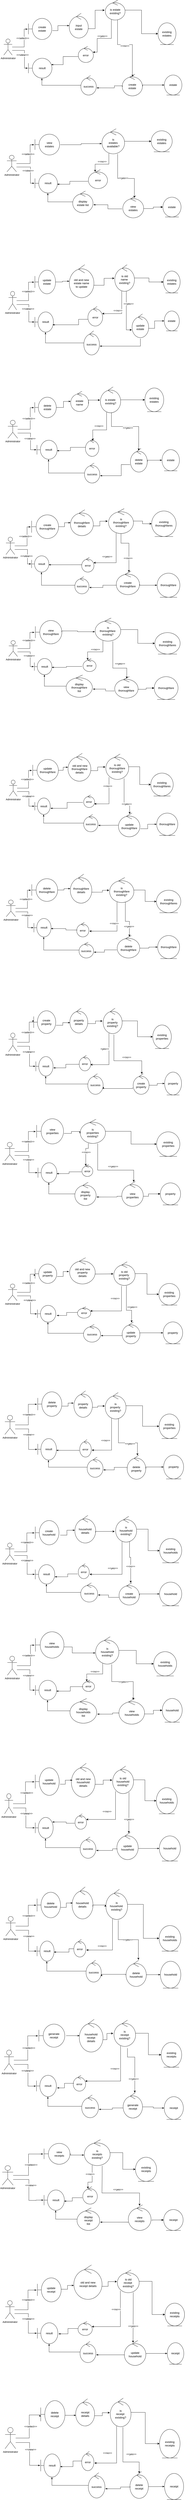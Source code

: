 <mxfile version="13.9.9" type="device"><diagram id="zEKC-1Ztb8lvhw6d8veQ" name="Page-2"><mxGraphModel dx="1810" dy="4343" grid="0" gridSize="10" guides="1" tooltips="1" connect="1" arrows="1" fold="1" page="1" pageScale="1" pageWidth="850" pageHeight="1100" math="0" shadow="0"><root><mxCell id="DHvtuhIQmViPK1VhNa-p-0"/><mxCell id="DHvtuhIQmViPK1VhNa-p-1" parent="DHvtuhIQmViPK1VhNa-p-0"/><mxCell id="tOR2p5Y0zdhOzB0cR1Eb-0" value="" style="group" vertex="1" connectable="0" parent="DHvtuhIQmViPK1VhNa-p-1"><mxGeometry x="59" y="-520" width="740" height="350" as="geometry"/></mxCell><mxCell id="LeHjY-Hhf_3-fknIxHHG-1" value="thoroughfare" style="ellipse;shape=umlEntity;whiteSpace=wrap;html=1;labelBackgroundColor=#ffffff;fontSize=12;" parent="tOR2p5Y0zdhOzB0cR1Eb-0" vertex="1"><mxGeometry x="628.09" y="251.858" width="102.945" height="98.142" as="geometry"/></mxCell><mxCell id="K3rRjf0hQ8tWdZPWhkv0-24" style="edgeStyle=orthogonalEdgeStyle;rounded=0;orthogonalLoop=1;jettySize=auto;html=1;entryX=0;entryY=0.5;entryDx=0;entryDy=0;startArrow=none;startFill=0;endArrow=block;endFill=1;fontColor=#000000;exitX=0.993;exitY=0.59;exitDx=0;exitDy=0;exitPerimeter=0;" parent="tOR2p5Y0zdhOzB0cR1Eb-0" source="K3rRjf0hQ8tWdZPWhkv0-8" target="LeHjY-Hhf_3-fknIxHHG-1" edge="1"><mxGeometry x="13.031" y="-88.682" as="geometry"/></mxCell><mxCell id="K3rRjf0hQ8tWdZPWhkv0-20" value="existing&lt;br&gt;thoroughfares" style="ellipse;shape=umlEntity;whiteSpace=wrap;html=1;labelBackgroundColor=#ffffff;fontSize=12;" parent="tOR2p5Y0zdhOzB0cR1Eb-0" vertex="1"><mxGeometry x="630.696" y="62.669" width="109.304" height="92.324" as="geometry"/></mxCell><mxCell id="K3rRjf0hQ8tWdZPWhkv0-21" style="edgeStyle=orthogonalEdgeStyle;rounded=0;orthogonalLoop=1;jettySize=auto;html=1;entryX=0;entryY=0.5;entryDx=0;entryDy=0;" parent="tOR2p5Y0zdhOzB0cR1Eb-0" source="K3rRjf0hQ8tWdZPWhkv0-18" target="K3rRjf0hQ8tWdZPWhkv0-20" edge="1"><mxGeometry x="13.031" y="-146.622" as="geometry"/></mxCell><mxCell id="K3rRjf0hQ8tWdZPWhkv0-3" value="Administrator" style="shape=umlActor;verticalLabelPosition=bottom;verticalAlign=top;html=1;labelBackgroundColor=#ffffff;fontSize=11;" parent="tOR2p5Y0zdhOzB0cR1Eb-0" vertex="1"><mxGeometry y="96.865" width="37.555" height="68.392" as="geometry"/></mxCell><mxCell id="K3rRjf0hQ8tWdZPWhkv0-4" value="view&lt;br style=&quot;font-size: 12px&quot;&gt;thoroughfare" style="shape=umlBoundary;whiteSpace=wrap;html=1;labelBackgroundColor=#ffffff;fontSize=12;" parent="tOR2p5Y0zdhOzB0cR1Eb-0" vertex="1"><mxGeometry x="114.673" y="10.642" width="114.673" height="100.507" as="geometry"/></mxCell><mxCell id="K3rRjf0hQ8tWdZPWhkv0-5" value="&amp;lt;&amp;lt;select&amp;gt;&amp;gt;" style="edgeStyle=orthogonalEdgeStyle;rounded=0;orthogonalLoop=1;jettySize=auto;html=1;entryX=-0.033;entryY=0.508;entryDx=0;entryDy=0;entryPerimeter=0;labelBackgroundColor=#ffffff;startArrow=none;startFill=0;endArrow=classicThin;endFill=1;fontSize=11;" parent="tOR2p5Y0zdhOzB0cR1Eb-0" source="K3rRjf0hQ8tWdZPWhkv0-3" target="K3rRjf0hQ8tWdZPWhkv0-4" edge="1"><mxGeometry x="-27.335" y="-238.862" as="geometry"><Array as="points"><mxPoint x="91.217" y="131.25"/><mxPoint x="91.217" y="61.486"/></Array><mxPoint x="12" as="offset"/></mxGeometry></mxCell><mxCell id="K3rRjf0hQ8tWdZPWhkv0-7" style="edgeStyle=orthogonalEdgeStyle;rounded=0;orthogonalLoop=1;jettySize=auto;html=1;labelBackgroundColor=#ffffff;startArrow=none;startFill=0;endArrow=classicThin;endFill=1;fontSize=12;entryX=-0.008;entryY=0.593;entryDx=0;entryDy=0;entryPerimeter=0;exitX=0.993;exitY=0.495;exitDx=0;exitDy=0;exitPerimeter=0;" parent="tOR2p5Y0zdhOzB0cR1Eb-0" source="K3rRjf0hQ8tWdZPWhkv0-4" target="K3rRjf0hQ8tWdZPWhkv0-18" edge="1"><mxGeometry x="13.031" y="15.361" as="geometry"><mxPoint x="224.103" y="-39.86" as="targetPoint"/><Array as="points"><mxPoint x="297.106" y="55.574"/><mxPoint x="297.106" y="59.122"/></Array></mxGeometry></mxCell><mxCell id="K3rRjf0hQ8tWdZPWhkv0-8" value="view&lt;br&gt;thoroughfare" style="ellipse;shape=umlControl;whiteSpace=wrap;html=1;labelBackgroundColor=#ffffff;fontSize=12;" parent="tOR2p5Y0zdhOzB0cR1Eb-0" vertex="1"><mxGeometry x="457.384" y="251.858" width="101.042" height="92.171" as="geometry"/></mxCell><mxCell id="K3rRjf0hQ8tWdZPWhkv0-10" value="error" style="ellipse;shape=umlControl;whiteSpace=wrap;html=1;labelBackgroundColor=#ffffff;fontSize=12;" parent="tOR2p5Y0zdhOzB0cR1Eb-0" vertex="1"><mxGeometry x="320.562" y="173.818" width="56.333" height="56.284" as="geometry"/></mxCell><mxCell id="K3rRjf0hQ8tWdZPWhkv0-11" value="" style="edgeStyle=orthogonalEdgeStyle;rounded=0;orthogonalLoop=1;jettySize=auto;html=1;entryX=1.02;entryY=0.633;entryDx=0;entryDy=0;entryPerimeter=0;labelBackgroundColor=#ffffff;startArrow=none;startFill=0;endArrow=classicThin;endFill=1;fontSize=12;exitX=-0.013;exitY=0.667;exitDx=0;exitDy=0;exitPerimeter=0;" parent="tOR2p5Y0zdhOzB0cR1Eb-0" source="K3rRjf0hQ8tWdZPWhkv0-8" target="K3rRjf0hQ8tWdZPWhkv0-16" edge="1"><mxGeometry x="-30.501" y="-39.758" as="geometry"><Array as="points"><mxPoint x="418.295" y="313.345"/><mxPoint x="418.295" y="305.068"/></Array><mxPoint x="17" y="37" as="offset"/><mxPoint x="573.432" y="154.714" as="sourcePoint"/><mxPoint x="296.003" y="238.734" as="targetPoint"/></mxGeometry></mxCell><mxCell id="K3rRjf0hQ8tWdZPWhkv0-12" value="result" style="shape=umlBoundary;whiteSpace=wrap;html=1;labelBackgroundColor=#ffffff;fontSize=12;" parent="tOR2p5Y0zdhOzB0cR1Eb-0" vertex="1"><mxGeometry x="110.333" y="173.818" width="76.01" height="69.764" as="geometry"/></mxCell><mxCell id="K3rRjf0hQ8tWdZPWhkv0-13" value="&amp;lt;&amp;lt;view&amp;gt;&amp;gt;" style="edgeStyle=orthogonalEdgeStyle;rounded=0;orthogonalLoop=1;jettySize=auto;html=1;labelBackgroundColor=#ffffff;startArrow=none;startFill=0;endArrow=classicThin;endFill=1;fontSize=11;entryX=-0.028;entryY=0.498;entryDx=0;entryDy=0;entryPerimeter=0;" parent="tOR2p5Y0zdhOzB0cR1Eb-0" source="K3rRjf0hQ8tWdZPWhkv0-3" target="K3rRjf0hQ8tWdZPWhkv0-12" edge="1"><mxGeometry y="-88.682" as="geometry"><mxPoint x="114.425" y="216.56" as="targetPoint"/><Array as="points"><mxPoint x="92.52" y="145.439"/><mxPoint x="92.52" y="209.291"/></Array><mxPoint x="15" y="-15" as="offset"/></mxGeometry></mxCell><mxCell id="K3rRjf0hQ8tWdZPWhkv0-14" style="edgeStyle=orthogonalEdgeStyle;rounded=0;orthogonalLoop=1;jettySize=auto;html=1;entryX=0.989;entryY=0.548;entryDx=0;entryDy=0;entryPerimeter=0;labelBackgroundColor=#ffffff;startArrow=none;startFill=0;endArrow=classicThin;endFill=1;fontSize=12;exitX=-0.08;exitY=0.609;exitDx=0;exitDy=0;exitPerimeter=0;" parent="tOR2p5Y0zdhOzB0cR1Eb-0" source="K3rRjf0hQ8tWdZPWhkv0-10" target="K3rRjf0hQ8tWdZPWhkv0-12" edge="1"><mxGeometry x="13.031" y="15.361" as="geometry"><Array as="points"><mxPoint x="248.892" y="208.108"/><mxPoint x="248.892" y="212.838"/></Array></mxGeometry></mxCell><mxCell id="K3rRjf0hQ8tWdZPWhkv0-15" style="edgeStyle=orthogonalEdgeStyle;rounded=0;orthogonalLoop=1;jettySize=auto;html=1;entryX=0.571;entryY=1;entryDx=0;entryDy=0;entryPerimeter=0;labelBackgroundColor=#ffffff;startArrow=none;startFill=0;endArrow=classicThin;endFill=1;fontSize=12;" parent="tOR2p5Y0zdhOzB0cR1Eb-0" source="K3rRjf0hQ8tWdZPWhkv0-16" target="K3rRjf0hQ8tWdZPWhkv0-12" edge="1"><mxGeometry x="13.031" y="15.361" as="geometry"/></mxCell><mxCell id="K3rRjf0hQ8tWdZPWhkv0-16" value="display&lt;br&gt;thoroughfare&lt;br&gt;list" style="ellipse;shape=umlControl;whiteSpace=wrap;html=1;labelBackgroundColor=#ffffff;fontSize=12;" parent="tOR2p5Y0zdhOzB0cR1Eb-0" vertex="1"><mxGeometry x="247.589" y="244.764" width="113.37" height="95.777" as="geometry"/></mxCell><mxCell id="K3rRjf0hQ8tWdZPWhkv0-17" value="&amp;lt;&amp;lt;no&amp;gt;&amp;gt;" style="edgeStyle=orthogonalEdgeStyle;rounded=0;orthogonalLoop=1;jettySize=auto;html=1;entryX=0.352;entryY=0.119;entryDx=0;entryDy=0;entryPerimeter=0;exitX=0.305;exitY=0.977;exitDx=0;exitDy=0;exitPerimeter=0;" parent="tOR2p5Y0zdhOzB0cR1Eb-0" source="K3rRjf0hQ8tWdZPWhkv0-18" target="K3rRjf0hQ8tWdZPWhkv0-10" edge="1"><mxGeometry x="-143.344" y="549.831" as="geometry"><Array as="points"><mxPoint x="406.567" y="145.439"/><mxPoint x="340.109" y="145.439"/></Array><mxPoint x="1" y="-4" as="offset"/></mxGeometry></mxCell><mxCell id="K3rRjf0hQ8tWdZPWhkv0-18" value="is&lt;br&gt;thoroughfare&amp;nbsp;&lt;br&gt;existing?" style="ellipse;shape=umlControl;whiteSpace=wrap;html=1;labelBackgroundColor=#ffffff;fontSize=12;" parent="tOR2p5Y0zdhOzB0cR1Eb-0" vertex="1"><mxGeometry x="372.686" width="110.763" height="99.324" as="geometry"/></mxCell><mxCell id="K3rRjf0hQ8tWdZPWhkv0-22" value="&amp;lt;&amp;lt;yes&amp;gt;&amp;gt;" style="edgeStyle=orthogonalEdgeStyle;rounded=0;orthogonalLoop=1;jettySize=auto;html=1;entryX=0.516;entryY=0.09;entryDx=0;entryDy=0;entryPerimeter=0;exitX=0.692;exitY=1.005;exitDx=0;exitDy=0;exitPerimeter=0;" parent="tOR2p5Y0zdhOzB0cR1Eb-0" source="K3rRjf0hQ8tWdZPWhkv0-18" target="K3rRjf0hQ8tWdZPWhkv0-8" edge="1"><mxGeometry y="-88.682" as="geometry"><Array as="points"><mxPoint x="449.569" y="215.203"/><mxPoint x="509.511" y="215.203"/></Array><mxPoint x="536.404" y="101.689" as="targetPoint"/><mxPoint x="1" y="16" as="offset"/><mxPoint x="336.196" y="16.554" as="sourcePoint"/></mxGeometry></mxCell><mxCell id="tOR2p5Y0zdhOzB0cR1Eb-1" value="" style="group" vertex="1" connectable="0" parent="DHvtuhIQmViPK1VhNa-p-1"><mxGeometry x="46.82" y="-990" width="751.18" height="381.01" as="geometry"/></mxCell><mxCell id="ESFItVKIRStuJYug7Ngh-0" value="Administrator" style="shape=umlActor;verticalLabelPosition=bottom;verticalAlign=top;html=1;labelBackgroundColor=#ffffff;fontSize=11;" parent="tOR2p5Y0zdhOzB0cR1Eb-1" vertex="1"><mxGeometry y="122.49" width="37.693" height="74.876" as="geometry"/></mxCell><mxCell id="ESFItVKIRStuJYug7Ngh-1" value="create&lt;br style=&quot;font-size: 12px;&quot;&gt;thoroughfare" style="shape=umlBoundary;whiteSpace=wrap;html=1;labelBackgroundColor=#ffffff;fontSize=12;" parent="tOR2p5Y0zdhOzB0cR1Eb-1" vertex="1"><mxGeometry x="110.735" y="26.797" width="116.362" height="101.932" as="geometry"/></mxCell><mxCell id="vMpW2i_48ThNztHj15I0-0" value="&amp;lt;&amp;lt;select&amp;gt;&amp;gt;" style="edgeStyle=orthogonalEdgeStyle;rounded=0;orthogonalLoop=1;jettySize=auto;html=1;entryX=-0.033;entryY=0.508;entryDx=0;entryDy=0;entryPerimeter=0;labelBackgroundColor=#ffffff;startArrow=none;startFill=0;endArrow=classicThin;endFill=1;fontSize=11;" parent="tOR2p5Y0zdhOzB0cR1Eb-1" source="ESFItVKIRStuJYug7Ngh-0" target="ESFItVKIRStuJYug7Ngh-1" edge="1"><mxGeometry x="-27.435" y="-245.068" as="geometry"><Array as="points"><mxPoint x="91.078" y="160.135"/><mxPoint x="91.078" y="78.579"/></Array><mxPoint x="12" as="offset"/></mxGeometry></mxCell><mxCell id="vMpW2i_48ThNztHj15I0-1" value="thoroughfare&lt;br&gt;details" style="ellipse;shape=umlControl;whiteSpace=wrap;html=1;labelBackgroundColor=#ffffff;fontSize=12;" parent="tOR2p5Y0zdhOzB0cR1Eb-1" vertex="1"><mxGeometry x="278.579" y="4.958" width="98.719" height="111.331" as="geometry"/></mxCell><mxCell id="vMpW2i_48ThNztHj15I0-2" style="edgeStyle=orthogonalEdgeStyle;rounded=0;orthogonalLoop=1;jettySize=auto;html=1;labelBackgroundColor=#ffffff;startArrow=none;startFill=0;endArrow=classicThin;endFill=1;fontSize=12;" parent="tOR2p5Y0zdhOzB0cR1Eb-1" source="ESFItVKIRStuJYug7Ngh-1" target="vMpW2i_48ThNztHj15I0-1" edge="1"><mxGeometry x="13.079" y="33.258" as="geometry"/></mxCell><mxCell id="vMpW2i_48ThNztHj15I0-3" value="create&lt;br&gt;thoroughfare" style="ellipse;shape=umlControl;whiteSpace=wrap;html=1;labelBackgroundColor=#ffffff;fontSize=12;" parent="tOR2p5Y0zdhOzB0cR1Eb-1" vertex="1"><mxGeometry x="476.305" y="268.877" width="100.472" height="100.91" as="geometry"/></mxCell><mxCell id="vMpW2i_48ThNztHj15I0-9" value="" style="edgeStyle=orthogonalEdgeStyle;rounded=0;orthogonalLoop=1;jettySize=auto;html=1;labelBackgroundColor=#ffffff;startArrow=none;startFill=0;endArrow=classicThin;endFill=1;fontSize=12;entryX=0;entryY=0.5;entryDx=0;entryDy=0;exitX=1.009;exitY=0.561;exitDx=0;exitDy=0;exitPerimeter=0;" parent="tOR2p5Y0zdhOzB0cR1Eb-1" source="vMpW2i_48ThNztHj15I0-3" target="mFxsQuLKYMBdsVAyhKFo-2" edge="1"><mxGeometry x="-139.097" y="58.099" as="geometry"><Array as="points"><mxPoint x="578.085" y="329.72"/></Array><mxPoint x="-20" y="-5" as="offset"/><mxPoint x="633.85" y="78.579" as="sourcePoint"/><mxPoint x="670.928" y="8.777" as="targetPoint"/></mxGeometry></mxCell><mxCell id="vMpW2i_48ThNztHj15I0-11" value="error" style="ellipse;shape=umlControl;whiteSpace=wrap;html=1;labelBackgroundColor=#ffffff;fontSize=12;" parent="tOR2p5Y0zdhOzB0cR1Eb-1" vertex="1"><mxGeometry x="326.971" y="209.328" width="53.061" height="63.433" as="geometry"/></mxCell><mxCell id="vMpW2i_48ThNztHj15I0-13" value="" style="edgeStyle=orthogonalEdgeStyle;rounded=0;orthogonalLoop=1;jettySize=auto;html=1;entryX=1.02;entryY=0.633;entryDx=0;entryDy=0;entryPerimeter=0;labelBackgroundColor=#ffffff;startArrow=none;startFill=0;endArrow=classicThin;endFill=1;fontSize=12;exitX=0.011;exitY=0.597;exitDx=0;exitDy=0;exitPerimeter=0;" parent="tOR2p5Y0zdhOzB0cR1Eb-1" source="vMpW2i_48ThNztHj15I0-3" target="vMpW2i_48ThNztHj15I0-16" edge="1"><mxGeometry x="-30.613" y="-27.087" as="geometry"><Array as="points"><mxPoint x="418.523" y="329.72"/><mxPoint x="418.523" y="338.782"/></Array><mxPoint x="17" y="37" as="offset"/><mxPoint x="575.538" y="185.823" as="sourcePoint"/><mxPoint x="297.09" y="277.81" as="targetPoint"/></mxGeometry></mxCell><mxCell id="vMpW2i_48ThNztHj15I0-12" value="result" style="shape=umlBoundary;whiteSpace=wrap;html=1;labelBackgroundColor=#ffffff;fontSize=12;" parent="tOR2p5Y0zdhOzB0cR1Eb-1" vertex="1"><mxGeometry x="110.739" y="202.855" width="74.536" height="69.905" as="geometry"/></mxCell><mxCell id="vMpW2i_48ThNztHj15I0-19" value="&amp;lt;&amp;lt;view&amp;gt;&amp;gt;" style="edgeStyle=orthogonalEdgeStyle;rounded=0;orthogonalLoop=1;jettySize=auto;html=1;labelBackgroundColor=#ffffff;startArrow=none;startFill=0;endArrow=classicThin;endFill=1;fontSize=12;entryX=-0.028;entryY=0.498;entryDx=0;entryDy=0;entryPerimeter=0;" parent="tOR2p5Y0zdhOzB0cR1Eb-1" source="ESFItVKIRStuJYug7Ngh-0" target="vMpW2i_48ThNztHj15I0-12" edge="1"><mxGeometry x="13.079" y="-158.323" as="geometry"><mxPoint x="114.845" y="253.534" as="targetPoint"/><Array as="points"><mxPoint x="92.86" y="175.67"/><mxPoint x="92.86" y="237.808"/></Array><mxPoint x="15" y="-3" as="offset"/></mxGeometry></mxCell><mxCell id="vMpW2i_48ThNztHj15I0-15" style="edgeStyle=orthogonalEdgeStyle;rounded=0;orthogonalLoop=1;jettySize=auto;html=1;entryX=0.989;entryY=0.548;entryDx=0;entryDy=0;entryPerimeter=0;labelBackgroundColor=#ffffff;startArrow=none;startFill=0;endArrow=classicThin;endFill=1;fontSize=12;exitX=0.025;exitY=0.502;exitDx=0;exitDy=0;exitPerimeter=0;" parent="tOR2p5Y0zdhOzB0cR1Eb-1" source="vMpW2i_48ThNztHj15I0-11" target="vMpW2i_48ThNztHj15I0-12" edge="1"><mxGeometry x="13.079" y="33.258" as="geometry"><Array as="points"><mxPoint x="219.725" y="241.691"/><mxPoint x="219.725" y="241.691"/></Array></mxGeometry></mxCell><mxCell id="vMpW2i_48ThNztHj15I0-18" style="edgeStyle=orthogonalEdgeStyle;rounded=0;orthogonalLoop=1;jettySize=auto;html=1;entryX=0.571;entryY=1;entryDx=0;entryDy=0;entryPerimeter=0;labelBackgroundColor=#ffffff;startArrow=none;startFill=0;endArrow=classicThin;endFill=1;fontSize=12;" parent="tOR2p5Y0zdhOzB0cR1Eb-1" source="vMpW2i_48ThNztHj15I0-16" target="vMpW2i_48ThNztHj15I0-12" edge="1"><mxGeometry x="13.079" y="33.258" as="geometry"/></mxCell><mxCell id="vMpW2i_48ThNztHj15I0-16" value="success" style="ellipse;shape=umlControl;whiteSpace=wrap;html=1;labelBackgroundColor=#ffffff;fontSize=12;" parent="tOR2p5Y0zdhOzB0cR1Eb-1" vertex="1"><mxGeometry x="297.426" y="292.178" width="61.039" height="73.957" as="geometry"/></mxCell><mxCell id="Lhqpk1trV0aULYWNn5vn-69" value="&amp;lt;&amp;lt;yes&amp;gt;&amp;gt;" style="edgeStyle=orthogonalEdgeStyle;rounded=0;orthogonalLoop=1;jettySize=auto;html=1;entryX=0.968;entryY=0.366;entryDx=0;entryDy=0;entryPerimeter=0;exitX=0.305;exitY=0.977;exitDx=0;exitDy=0;exitPerimeter=0;" parent="tOR2p5Y0zdhOzB0cR1Eb-1" source="Lhqpk1trV0aULYWNn5vn-63" target="vMpW2i_48ThNztHj15I0-11" edge="1"><mxGeometry x="13.079" y="-158.323" as="geometry"><Array as="points"><mxPoint x="476.07" y="232.629"/></Array><mxPoint x="10" y="37" as="offset"/></mxGeometry></mxCell><mxCell id="Lhqpk1trV0aULYWNn5vn-63" value="is &lt;br&gt;thoroughfare&lt;br&gt;existing?" style="ellipse;shape=umlControl;whiteSpace=wrap;html=1;labelBackgroundColor=#ffffff;fontSize=12;" parent="tOR2p5Y0zdhOzB0cR1Eb-1" vertex="1"><mxGeometry x="442.915" width="107.704" height="107.059" as="geometry"/></mxCell><mxCell id="Lhqpk1trV0aULYWNn5vn-64" style="edgeStyle=orthogonalEdgeStyle;rounded=0;orthogonalLoop=1;jettySize=auto;html=1;exitX=0.99;exitY=0.622;exitDx=0;exitDy=0;exitPerimeter=0;entryX=-0.036;entryY=0.506;entryDx=0;entryDy=0;entryPerimeter=0;" parent="tOR2p5Y0zdhOzB0cR1Eb-1" source="vMpW2i_48ThNztHj15I0-1" target="Lhqpk1trV0aULYWNn5vn-63" edge="1"><mxGeometry x="13.079" y="-144.083" as="geometry"><Array as="points"><mxPoint x="405.444" y="74.695"/><mxPoint x="405.444" y="53.982"/></Array><mxPoint x="349.202" y="-119.486" as="targetPoint"/></mxGeometry></mxCell><mxCell id="Lhqpk1trV0aULYWNn5vn-65" value="existing&lt;br&gt;thoroughfares" style="ellipse;shape=umlEntity;whiteSpace=wrap;html=1;labelBackgroundColor=#ffffff;fontSize=12;" parent="tOR2p5Y0zdhOzB0cR1Eb-1" vertex="1"><mxGeometry x="629.092" y="10.084" width="105.939" height="109.92" as="geometry"/></mxCell><mxCell id="Lhqpk1trV0aULYWNn5vn-66" style="edgeStyle=orthogonalEdgeStyle;rounded=0;orthogonalLoop=1;jettySize=auto;html=1;entryX=0;entryY=0.5;entryDx=0;entryDy=0;" parent="tOR2p5Y0zdhOzB0cR1Eb-1" source="Lhqpk1trV0aULYWNn5vn-63" target="Lhqpk1trV0aULYWNn5vn-65" edge="1"><mxGeometry x="13.079" y="-144.083" as="geometry"/></mxCell><mxCell id="Lhqpk1trV0aULYWNn5vn-68" value="&amp;lt;&amp;lt;no&amp;gt;&amp;gt;" style="edgeStyle=orthogonalEdgeStyle;rounded=0;orthogonalLoop=1;jettySize=auto;html=1;entryX=0.544;entryY=0.038;entryDx=0;entryDy=0;entryPerimeter=0;" parent="tOR2p5Y0zdhOzB0cR1Eb-1" source="Lhqpk1trV0aULYWNn5vn-63" target="vMpW2i_48ThNztHj15I0-3" edge="1"><mxGeometry x="13.079" y="-158.323" as="geometry"><Array as="points"><mxPoint x="496.996" y="148.484"/><mxPoint x="531.001" y="148.484"/></Array><mxPoint x="538.374" y="127.771" as="targetPoint"/><mxPoint x="13" y="23" as="offset"/></mxGeometry></mxCell><mxCell id="mFxsQuLKYMBdsVAyhKFo-2" value="thoroughfare" style="ellipse;shape=umlEntity;whiteSpace=wrap;html=1;" parent="tOR2p5Y0zdhOzB0cR1Eb-1" vertex="1"><mxGeometry x="652.631" y="277.304" width="98.549" height="103.706" as="geometry"/></mxCell><mxCell id="tOR2p5Y0zdhOzB0cR1Eb-2" value="" style="group" vertex="1" connectable="0" parent="DHvtuhIQmViPK1VhNa-p-1"><mxGeometry x="55" y="-1513" width="741" height="413.13" as="geometry"/></mxCell><mxCell id="h5unEm2BVP2hryr52yb6-153" value="Administrator" style="shape=umlActor;verticalLabelPosition=bottom;verticalAlign=top;html=1;labelBackgroundColor=#ffffff;fontSize=11;" parent="tOR2p5Y0zdhOzB0cR1Eb-2" vertex="1"><mxGeometry y="143.355" width="42.119" height="77.55" as="geometry"/></mxCell><mxCell id="h5unEm2BVP2hryr52yb6-154" value="delete&lt;br style=&quot;font-size: 12px&quot;&gt;estate" style="shape=umlBoundary;whiteSpace=wrap;html=1;labelBackgroundColor=#ffffff;fontSize=12;" parent="tOR2p5Y0zdhOzB0cR1Eb-2" vertex="1"><mxGeometry x="116.008" y="44.245" width="93.063" height="88.491" as="geometry"/></mxCell><mxCell id="h5unEm2BVP2hryr52yb6-155" value="&amp;lt;&amp;lt;select&amp;gt;&amp;gt;" style="edgeStyle=orthogonalEdgeStyle;rounded=0;orthogonalLoop=1;jettySize=auto;html=1;entryX=-0.033;entryY=0.508;entryDx=0;entryDy=0;entryPerimeter=0;labelBackgroundColor=#ffffff;startArrow=none;startFill=0;endArrow=classicThin;endFill=1;fontSize=11;" parent="tOR2p5Y0zdhOzB0cR1Eb-2" source="h5unEm2BVP2hryr52yb6-153" target="h5unEm2BVP2hryr52yb6-154" edge="1"><mxGeometry x="-23.784" y="-237.327" as="geometry"><Array as="points"><mxPoint x="96.596" y="182.344"/><mxPoint x="96.596" y="89.831"/></Array><mxPoint x="12" as="offset"/></mxGeometry></mxCell><mxCell id="h5unEm2BVP2hryr52yb6-156" value="estate&lt;br&gt;name" style="ellipse;shape=umlControl;whiteSpace=wrap;html=1;labelBackgroundColor=#ffffff;fontSize=12;" parent="tOR2p5Y0zdhOzB0cR1Eb-2" vertex="1"><mxGeometry x="271.264" y="18.771" width="77.383" height="87.15" as="geometry"/></mxCell><mxCell id="h5unEm2BVP2hryr52yb6-157" style="edgeStyle=orthogonalEdgeStyle;rounded=0;orthogonalLoop=1;jettySize=auto;html=1;labelBackgroundColor=#ffffff;startArrow=none;startFill=0;endArrow=classicThin;endFill=1;fontSize=12;" parent="tOR2p5Y0zdhOzB0cR1Eb-2" source="h5unEm2BVP2hryr52yb6-154" target="h5unEm2BVP2hryr52yb6-156" edge="1"><mxGeometry x="17.206" y="50.937" as="geometry"/></mxCell><mxCell id="h5unEm2BVP2hryr52yb6-158" value="delete&lt;br&gt;estate" style="ellipse;shape=umlControl;whiteSpace=wrap;html=1;labelBackgroundColor=#ffffff;fontSize=12;" parent="tOR2p5Y0zdhOzB0cR1Eb-2" vertex="1"><mxGeometry x="529.295" y="264.131" width="72.778" height="101.898" as="geometry"/></mxCell><mxCell id="h5unEm2BVP2hryr52yb6-159" value="" style="edgeStyle=orthogonalEdgeStyle;rounded=0;orthogonalLoop=1;jettySize=auto;html=1;labelBackgroundColor=#ffffff;startArrow=none;startFill=0;endArrow=classicThin;endFill=1;fontSize=12;entryX=0;entryY=0.5;entryDx=0;entryDy=0;exitX=1.009;exitY=0.561;exitDx=0;exitDy=0;exitPerimeter=0;" parent="tOR2p5Y0zdhOzB0cR1Eb-2" source="h5unEm2BVP2hryr52yb6-158" target="h5unEm2BVP2hryr52yb6-173" edge="1"><mxGeometry x="-136.757" y="76.665" as="geometry"><Array as="points"><mxPoint x="603.396" y="315.08"/></Array><mxPoint x="-20" y="-5" as="offset"/><mxPoint x="645.264" y="97.876" as="sourcePoint"/><mxPoint x="682.778" y="25.582" as="targetPoint"/></mxGeometry></mxCell><mxCell id="h5unEm2BVP2hryr52yb6-160" value="error" style="ellipse;shape=umlControl;whiteSpace=wrap;html=1;labelBackgroundColor=#ffffff;fontSize=12;" parent="tOR2p5Y0zdhOzB0cR1Eb-2" vertex="1"><mxGeometry x="334.951" y="220.904" width="57.892" height="77.764" as="geometry"/></mxCell><mxCell id="h5unEm2BVP2hryr52yb6-161" value="" style="edgeStyle=orthogonalEdgeStyle;rounded=0;orthogonalLoop=1;jettySize=auto;html=1;entryX=1.02;entryY=0.633;entryDx=0;entryDy=0;entryPerimeter=0;labelBackgroundColor=#ffffff;startArrow=none;startFill=0;endArrow=classicThin;endFill=1;fontSize=12;exitX=-0.018;exitY=0.684;exitDx=0;exitDy=0;exitPerimeter=0;" parent="tOR2p5Y0zdhOzB0cR1Eb-2" source="h5unEm2BVP2hryr52yb6-158" target="h5unEm2BVP2hryr52yb6-166" edge="1"><mxGeometry x="-26.999" y="-11.563" as="geometry"><Array as="points"><mxPoint x="489.598" y="333.851"/><mxPoint x="489.598" y="382.118"/></Array><mxPoint x="17" y="37" as="offset"/><mxPoint x="586.268" y="208.95" as="sourcePoint"/><mxPoint x="304.551" y="304.22" as="targetPoint"/></mxGeometry></mxCell><mxCell id="h5unEm2BVP2hryr52yb6-162" value="result" style="shape=umlBoundary;whiteSpace=wrap;html=1;labelBackgroundColor=#ffffff;fontSize=12;" parent="tOR2p5Y0zdhOzB0cR1Eb-2" vertex="1"><mxGeometry x="125.721" y="229.271" width="87.32" height="81.787" as="geometry"/></mxCell><mxCell id="h5unEm2BVP2hryr52yb6-163" value="&amp;lt;&amp;lt;view&amp;gt;&amp;gt;" style="edgeStyle=orthogonalEdgeStyle;rounded=0;orthogonalLoop=1;jettySize=auto;html=1;labelBackgroundColor=#ffffff;startArrow=none;startFill=0;endArrow=classicThin;endFill=1;fontSize=11;entryX=-0.028;entryY=0.498;entryDx=0;entryDy=0;entryPerimeter=0;" parent="tOR2p5Y0zdhOzB0cR1Eb-2" source="h5unEm2BVP2hryr52yb6-153" target="h5unEm2BVP2hryr52yb6-162" edge="1"><mxGeometry y="-147.484" as="geometry"><mxPoint x="120.166" y="279.078" as="targetPoint"/><Array as="points"><mxPoint x="97.92" y="198.433"/><mxPoint x="97.92" y="269.494"/></Array><mxPoint x="12" y="-12" as="offset"/></mxGeometry></mxCell><mxCell id="h5unEm2BVP2hryr52yb6-164" style="edgeStyle=orthogonalEdgeStyle;rounded=0;orthogonalLoop=1;jettySize=auto;html=1;entryX=0.989;entryY=0.548;entryDx=0;entryDy=0;entryPerimeter=0;labelBackgroundColor=#ffffff;startArrow=none;startFill=0;endArrow=classicThin;endFill=1;fontSize=12;exitX=0.017;exitY=0.5;exitDx=0;exitDy=0;exitPerimeter=0;" parent="tOR2p5Y0zdhOzB0cR1Eb-2" source="h5unEm2BVP2hryr52yb6-160" target="h5unEm2BVP2hryr52yb6-162" edge="1"><mxGeometry x="17.206" y="50.937" as="geometry"><Array as="points"><mxPoint x="269.941" y="260.108"/><mxPoint x="269.941" y="273.516"/></Array></mxGeometry></mxCell><mxCell id="h5unEm2BVP2hryr52yb6-165" style="edgeStyle=orthogonalEdgeStyle;rounded=0;orthogonalLoop=1;jettySize=auto;html=1;entryX=0.571;entryY=1;entryDx=0;entryDy=0;entryPerimeter=0;labelBackgroundColor=#ffffff;startArrow=none;startFill=0;endArrow=classicThin;endFill=1;fontSize=12;" parent="tOR2p5Y0zdhOzB0cR1Eb-2" source="h5unEm2BVP2hryr52yb6-166" target="h5unEm2BVP2hryr52yb6-162" edge="1"><mxGeometry x="17.206" y="50.937" as="geometry"/></mxCell><mxCell id="h5unEm2BVP2hryr52yb6-166" value="success" style="ellipse;shape=umlControl;whiteSpace=wrap;html=1;labelBackgroundColor=#ffffff;fontSize=12;" parent="tOR2p5Y0zdhOzB0cR1Eb-2" vertex="1"><mxGeometry x="330.809" y="327.147" width="66.162" height="85.983" as="geometry"/></mxCell><mxCell id="h5unEm2BVP2hryr52yb6-167" value="&amp;lt;&amp;lt;no&amp;gt;&amp;gt;" style="edgeStyle=orthogonalEdgeStyle;rounded=0;orthogonalLoop=1;jettySize=auto;html=1;entryX=0.546;entryY=0.142;entryDx=0;entryDy=0;entryPerimeter=0;exitX=0.305;exitY=0.977;exitDx=0;exitDy=0;exitPerimeter=0;" parent="tOR2p5Y0zdhOzB0cR1Eb-2" source="h5unEm2BVP2hryr52yb6-168" target="h5unEm2BVP2hryr52yb6-160" edge="1"><mxGeometry y="-147.484" as="geometry"><Array as="points"><mxPoint x="426.083" y="185.026"/><mxPoint x="366.537" y="185.026"/></Array><mxPoint x="-3" y="-2" as="offset"/></mxGeometry></mxCell><mxCell id="h5unEm2BVP2hryr52yb6-168" value="is estate&amp;nbsp;&lt;br&gt;existing?" style="ellipse;shape=umlControl;whiteSpace=wrap;html=1;labelBackgroundColor=#ffffff;fontSize=12;" parent="tOR2p5Y0zdhOzB0cR1Eb-2" vertex="1"><mxGeometry x="399.618" width="87.572" height="111.284" as="geometry"/></mxCell><mxCell id="h5unEm2BVP2hryr52yb6-169" style="edgeStyle=orthogonalEdgeStyle;rounded=0;orthogonalLoop=1;jettySize=auto;html=1;entryX=-0.021;entryY=0.511;entryDx=0;entryDy=0;entryPerimeter=0;exitX=0.99;exitY=0.622;exitDx=0;exitDy=0;exitPerimeter=0;" parent="tOR2p5Y0zdhOzB0cR1Eb-2" source="h5unEm2BVP2hryr52yb6-156" target="h5unEm2BVP2hryr52yb6-168" edge="1"><mxGeometry x="17.206" y="-132.736" as="geometry"><Array as="points"><mxPoint x="348.012" y="56.312"/></Array></mxGeometry></mxCell><mxCell id="h5unEm2BVP2hryr52yb6-170" value="existing&lt;br&gt;estates" style="ellipse;shape=umlEntity;whiteSpace=wrap;html=1;labelBackgroundColor=#ffffff;fontSize=12;" parent="tOR2p5Y0zdhOzB0cR1Eb-2" vertex="1"><mxGeometry x="591.487" y="4.693" width="81.657" height="101.898" as="geometry"/></mxCell><mxCell id="h5unEm2BVP2hryr52yb6-171" style="edgeStyle=orthogonalEdgeStyle;rounded=0;orthogonalLoop=1;jettySize=auto;html=1;entryX=0;entryY=0.5;entryDx=0;entryDy=0;" parent="tOR2p5Y0zdhOzB0cR1Eb-2" source="h5unEm2BVP2hryr52yb6-168" target="h5unEm2BVP2hryr52yb6-170" edge="1"><mxGeometry x="17.206" y="-132.736" as="geometry"/></mxCell><mxCell id="h5unEm2BVP2hryr52yb6-172" value="&amp;lt;&amp;lt;yes&amp;gt;&amp;gt;" style="edgeStyle=orthogonalEdgeStyle;rounded=0;orthogonalLoop=1;jettySize=auto;html=1;entryX=0.491;entryY=0.092;entryDx=0;entryDy=0;entryPerimeter=0;" parent="tOR2p5Y0zdhOzB0cR1Eb-2" source="h5unEm2BVP2hryr52yb6-168" target="h5unEm2BVP2hryr52yb6-158" edge="1"><mxGeometry y="-147.484" as="geometry"><Array as="points"><mxPoint x="447.254" y="170.277"/><mxPoint x="565.023" y="170.277"/></Array><mxPoint x="548.667" y="148.825" as="targetPoint"/><mxPoint x="12" y="-16" as="offset"/></mxGeometry></mxCell><mxCell id="h5unEm2BVP2hryr52yb6-173" value="estate" style="ellipse;shape=umlEntity;whiteSpace=wrap;html=1;" parent="tOR2p5Y0zdhOzB0cR1Eb-2" vertex="1"><mxGeometry x="665.589" y="269.547" width="75.411" height="91.065" as="geometry"/></mxCell><mxCell id="tOR2p5Y0zdhOzB0cR1Eb-3" value="" style="group" vertex="1" connectable="0" parent="DHvtuhIQmViPK1VhNa-p-1"><mxGeometry x="58" y="-2038" width="741" height="388" as="geometry"/></mxCell><mxCell id="h5unEm2BVP2hryr52yb6-131" value="Administrator" style="shape=umlActor;verticalLabelPosition=bottom;verticalAlign=top;html=1;labelBackgroundColor=#ffffff;fontSize=11;" parent="tOR2p5Y0zdhOzB0cR1Eb-3" vertex="1"><mxGeometry y="114.495" width="34.786" height="79.864" as="geometry"/></mxCell><mxCell id="h5unEm2BVP2hryr52yb6-132" value="update&lt;br style=&quot;font-size: 12px&quot;&gt;estate" style="shape=umlBoundary;whiteSpace=wrap;html=1;labelBackgroundColor=#ffffff;fontSize=12;" parent="tOR2p5Y0zdhOzB0cR1Eb-3" vertex="1"><mxGeometry x="113.759" y="23.473" width="89.159" height="101.819" as="geometry"/></mxCell><mxCell id="h5unEm2BVP2hryr52yb6-133" value="&amp;lt;&amp;lt;select&amp;gt;&amp;gt;" style="edgeStyle=orthogonalEdgeStyle;rounded=0;orthogonalLoop=1;jettySize=auto;html=1;entryX=-0.033;entryY=0.508;entryDx=0;entryDy=0;entryPerimeter=0;labelBackgroundColor=#ffffff;startArrow=none;startFill=0;endArrow=classicThin;endFill=1;fontSize=11;" parent="tOR2p5Y0zdhOzB0cR1Eb-3" source="h5unEm2BVP2hryr52yb6-131" target="h5unEm2BVP2hryr52yb6-132" edge="1"><mxGeometry x="-27.467" y="-277.55" as="geometry"><Array as="points"><mxPoint x="86.247" y="154.648"/><mxPoint x="86.247" y="75.943"/></Array><mxPoint x="12" as="offset"/></mxGeometry></mxCell><mxCell id="h5unEm2BVP2hryr52yb6-134" value="old and new &lt;br&gt;estate name&lt;br&gt;to update" style="ellipse;shape=umlControl;whiteSpace=wrap;html=1;labelBackgroundColor=#ffffff;fontSize=12;" parent="tOR2p5Y0zdhOzB0cR1Eb-3" vertex="1"><mxGeometry x="262.491" width="106.246" height="142.221" as="geometry"/></mxCell><mxCell id="h5unEm2BVP2hryr52yb6-135" style="edgeStyle=orthogonalEdgeStyle;rounded=0;orthogonalLoop=1;jettySize=auto;html=1;labelBackgroundColor=#ffffff;startArrow=none;startFill=0;endArrow=classicThin;endFill=1;fontSize=12;" parent="tOR2p5Y0zdhOzB0cR1Eb-3" source="h5unEm2BVP2hryr52yb6-132" target="h5unEm2BVP2hryr52yb6-134" edge="1"><mxGeometry x="11.253" y="19.319" as="geometry"/></mxCell><mxCell id="h5unEm2BVP2hryr52yb6-136" value="update&lt;br&gt;estate" style="ellipse;shape=umlControl;whiteSpace=wrap;html=1;labelBackgroundColor=#ffffff;fontSize=12;" parent="tOR2p5Y0zdhOzB0cR1Eb-3" vertex="1"><mxGeometry x="533.387" y="211.507" width="71.723" height="102.178" as="geometry"/></mxCell><mxCell id="h5unEm2BVP2hryr52yb6-137" value="" style="edgeStyle=orthogonalEdgeStyle;rounded=0;orthogonalLoop=1;jettySize=auto;html=1;labelBackgroundColor=#ffffff;startArrow=none;startFill=0;endArrow=classicThin;endFill=1;fontSize=12;entryX=0;entryY=0.5;entryDx=0;entryDy=0;exitX=1;exitY=0.608;exitDx=0;exitDy=0;exitPerimeter=0;" parent="tOR2p5Y0zdhOzB0cR1Eb-3" source="h5unEm2BVP2hryr52yb6-136" target="h5unEm2BVP2hryr52yb6-151" edge="1"><mxGeometry x="-134.183" y="45.814" as="geometry"><Array as="points"><mxPoint x="630.748" y="273.542"/><mxPoint x="630.748" y="241.978"/></Array><mxPoint x="-20" y="-5" as="offset"/><mxPoint x="604.53" y="67.658" as="sourcePoint"/><mxPoint x="639.966" y="-6.793" as="targetPoint"/></mxGeometry></mxCell><mxCell id="h5unEm2BVP2hryr52yb6-138" value="error" style="ellipse;shape=umlControl;whiteSpace=wrap;html=1;labelBackgroundColor=#ffffff;fontSize=12;" parent="tOR2p5Y0zdhOzB0cR1Eb-3" vertex="1"><mxGeometry x="342.613" y="179.502" width="63.623" height="84.228" as="geometry"/></mxCell><mxCell id="h5unEm2BVP2hryr52yb6-139" value="" style="edgeStyle=orthogonalEdgeStyle;rounded=0;orthogonalLoop=1;jettySize=auto;html=1;entryX=1.02;entryY=0.633;entryDx=0;entryDy=0;entryPerimeter=0;labelBackgroundColor=#ffffff;startArrow=none;startFill=0;endArrow=classicThin;endFill=1;fontSize=12;exitX=0.502;exitY=1.038;exitDx=0;exitDy=0;exitPerimeter=0;" parent="tOR2p5Y0zdhOzB0cR1Eb-3" source="h5unEm2BVP2hryr52yb6-136" target="h5unEm2BVP2hryr52yb6-144" edge="1"><mxGeometry x="-30.504" y="-45.047" as="geometry"><Array as="points"><mxPoint x="569.641" y="349.732"/></Array><mxPoint x="17" y="37" as="offset"/><mxPoint x="548.801" y="182.047" as="sourcePoint"/><mxPoint x="282.685" y="280.162" as="targetPoint"/></mxGeometry></mxCell><mxCell id="h5unEm2BVP2hryr52yb6-140" value="result" style="shape=umlBoundary;whiteSpace=wrap;html=1;labelBackgroundColor=#ffffff;fontSize=12;" parent="tOR2p5Y0zdhOzB0cR1Eb-3" vertex="1"><mxGeometry x="113.759" y="202.975" width="79.985" height="86.989" as="geometry"/></mxCell><mxCell id="h5unEm2BVP2hryr52yb6-141" value="&amp;lt;&amp;lt;view&amp;gt;&amp;gt;" style="edgeStyle=orthogonalEdgeStyle;rounded=0;orthogonalLoop=1;jettySize=auto;html=1;labelBackgroundColor=#ffffff;startArrow=none;startFill=0;endArrow=classicThin;endFill=1;fontSize=12;entryX=-0.028;entryY=0.498;entryDx=0;entryDy=0;entryPerimeter=0;" parent="tOR2p5Y0zdhOzB0cR1Eb-3" source="h5unEm2BVP2hryr52yb6-131" target="h5unEm2BVP2hryr52yb6-140" edge="1"><mxGeometry x="-137.495" y="-185.025" as="geometry"><mxPoint x="108.512" y="254.268" as="targetPoint"/><Array as="points"><mxPoint x="87.497" y="171.217"/><mxPoint x="87.497" y="245.779"/></Array><mxPoint x="11" y="-19" as="offset"/></mxGeometry></mxCell><mxCell id="h5unEm2BVP2hryr52yb6-142" style="edgeStyle=orthogonalEdgeStyle;rounded=0;orthogonalLoop=1;jettySize=auto;html=1;labelBackgroundColor=#ffffff;startArrow=none;startFill=0;endArrow=classicThin;endFill=1;fontSize=12;exitX=-0.002;exitY=0.656;exitDx=0;exitDy=0;exitPerimeter=0;" parent="tOR2p5Y0zdhOzB0cR1Eb-3" source="h5unEm2BVP2hryr52yb6-138" edge="1"><mxGeometry x="11.253" y="19.319" as="geometry"><Array as="points"><mxPoint x="302.49" y="234.733"/><mxPoint x="302.49" y="258.206"/></Array><mxPoint x="189.994" y="258.206" as="targetPoint"/></mxGeometry></mxCell><mxCell id="h5unEm2BVP2hryr52yb6-143" style="edgeStyle=orthogonalEdgeStyle;rounded=0;orthogonalLoop=1;jettySize=auto;html=1;entryX=0.571;entryY=1;entryDx=0;entryDy=0;entryPerimeter=0;labelBackgroundColor=#ffffff;startArrow=none;startFill=0;endArrow=classicThin;endFill=1;fontSize=12;" parent="tOR2p5Y0zdhOzB0cR1Eb-3" source="h5unEm2BVP2hryr52yb6-144" target="h5unEm2BVP2hryr52yb6-140" edge="1"><mxGeometry x="11.253" y="19.319" as="geometry"/></mxCell><mxCell id="h5unEm2BVP2hryr52yb6-144" value="success" style="ellipse;shape=umlControl;whiteSpace=wrap;html=1;labelBackgroundColor=#ffffff;fontSize=12;" parent="tOR2p5Y0zdhOzB0cR1Eb-3" vertex="1"><mxGeometry x="324.989" y="284.441" width="67.498" height="103.559" as="geometry"/></mxCell><mxCell id="h5unEm2BVP2hryr52yb6-145" value="&amp;lt;&amp;lt;no&amp;gt;&amp;gt;" style="edgeStyle=orthogonalEdgeStyle;rounded=0;orthogonalLoop=1;jettySize=auto;html=1;entryX=0.968;entryY=0.366;entryDx=0;entryDy=0;entryPerimeter=0;exitX=0.353;exitY=0.988;exitDx=0;exitDy=0;exitPerimeter=0;" parent="tOR2p5Y0zdhOzB0cR1Eb-3" source="h5unEm2BVP2hryr52yb6-146" target="h5unEm2BVP2hryr52yb6-138" edge="1"><mxGeometry y="-198.833" as="geometry"><Array as="points"><mxPoint x="488.855" y="210.414"/></Array><mxPoint x="26" y="35" as="offset"/><mxPoint x="391.237" y="-19.331" as="sourcePoint"/></mxGeometry></mxCell><mxCell id="h5unEm2BVP2hryr52yb6-146" value="is old&lt;br&gt;name&amp;nbsp;&lt;br&gt;existing?" style="ellipse;shape=umlControl;whiteSpace=wrap;html=1;labelBackgroundColor=#ffffff;fontSize=12;" parent="tOR2p5Y0zdhOzB0cR1Eb-3" vertex="1"><mxGeometry x="458.735" width="84.997" height="114.605" as="geometry"/></mxCell><mxCell id="h5unEm2BVP2hryr52yb6-147" style="edgeStyle=orthogonalEdgeStyle;rounded=0;orthogonalLoop=1;jettySize=auto;html=1;entryX=-0.021;entryY=0.511;entryDx=0;entryDy=0;entryPerimeter=0;exitX=0.99;exitY=0.622;exitDx=0;exitDy=0;exitPerimeter=0;" parent="tOR2p5Y0zdhOzB0cR1Eb-3" source="h5unEm2BVP2hryr52yb6-134" target="h5unEm2BVP2hryr52yb6-146" edge="1"><mxGeometry x="11.253" y="-169.836" as="geometry"><Array as="points"><mxPoint x="412.486" y="88.37"/><mxPoint x="412.486" y="57.993"/></Array></mxGeometry></mxCell><mxCell id="h5unEm2BVP2hryr52yb6-148" value="existing&lt;br&gt;estates" style="ellipse;shape=umlEntity;whiteSpace=wrap;html=1;labelBackgroundColor=#ffffff;fontSize=12;" parent="tOR2p5Y0zdhOzB0cR1Eb-3" vertex="1"><mxGeometry x="668.94" y="27.381" width="72.06" height="94.004" as="geometry"/></mxCell><mxCell id="h5unEm2BVP2hryr52yb6-149" style="edgeStyle=orthogonalEdgeStyle;rounded=0;orthogonalLoop=1;jettySize=auto;html=1;entryX=0;entryY=0.5;entryDx=0;entryDy=0;" parent="tOR2p5Y0zdhOzB0cR1Eb-3" source="h5unEm2BVP2hryr52yb6-146" target="h5unEm2BVP2hryr52yb6-148" edge="1"><mxGeometry x="11.253" y="-169.836" as="geometry"/></mxCell><mxCell id="h5unEm2BVP2hryr52yb6-150" value="&amp;lt;&amp;lt;yes&amp;gt;&amp;gt;" style="edgeStyle=orthogonalEdgeStyle;rounded=0;orthogonalLoop=1;jettySize=auto;html=1;entryX=-0.015;entryY=0.671;entryDx=0;entryDy=0;entryPerimeter=0;" parent="tOR2p5Y0zdhOzB0cR1Eb-3" source="h5unEm2BVP2hryr52yb6-146" target="h5unEm2BVP2hryr52yb6-136" edge="1"><mxGeometry y="-198.833" as="geometry"><Array as="points"><mxPoint x="508.534" y="280.073"/></Array><mxPoint x="513.283" y="120.128" as="targetPoint"/><mxPoint x="-2" y="-29" as="offset"/></mxGeometry></mxCell><mxCell id="h5unEm2BVP2hryr52yb6-151" value="estate" style="ellipse;shape=umlEntity;whiteSpace=wrap;html=1;" parent="tOR2p5Y0zdhOzB0cR1Eb-3" vertex="1"><mxGeometry x="672.477" y="198.943" width="64.985" height="85.498" as="geometry"/></mxCell><mxCell id="tOR2p5Y0zdhOzB0cR1Eb-4" value="" style="group" vertex="1" connectable="0" parent="DHvtuhIQmViPK1VhNa-p-1"><mxGeometry x="51" y="-2622" width="752" height="382.97" as="geometry"/></mxCell><mxCell id="h5unEm2BVP2hryr52yb6-112" value="Administrator" style="shape=umlActor;verticalLabelPosition=bottom;verticalAlign=top;html=1;labelBackgroundColor=#ffffff;fontSize=11;" parent="tOR2p5Y0zdhOzB0cR1Eb-4" vertex="1"><mxGeometry y="114.056" width="41.203" height="70.997" as="geometry"/></mxCell><mxCell id="h5unEm2BVP2hryr52yb6-113" value="view&lt;br style=&quot;font-size: 12px&quot;&gt;estates" style="shape=umlBoundary;whiteSpace=wrap;html=1;labelBackgroundColor=#ffffff;fontSize=12;" parent="tOR2p5Y0zdhOzB0cR1Eb-4" vertex="1"><mxGeometry x="121.049" y="23.322" width="106.266" height="89.605" as="geometry"/></mxCell><mxCell id="h5unEm2BVP2hryr52yb6-114" value="&amp;lt;&amp;lt;select&amp;gt;&amp;gt;" style="edgeStyle=orthogonalEdgeStyle;rounded=0;orthogonalLoop=1;jettySize=auto;html=1;entryX=-0.033;entryY=0.508;entryDx=0;entryDy=0;entryPerimeter=0;labelBackgroundColor=#ffffff;startArrow=none;startFill=0;endArrow=classicThin;endFill=1;fontSize=11;" parent="tOR2p5Y0zdhOzB0cR1Eb-4" source="h5unEm2BVP2hryr52yb6-112" target="h5unEm2BVP2hryr52yb6-113" edge="1"><mxGeometry x="-29.99" y="-234.457" as="geometry"><Array as="points"><mxPoint x="100.076" y="149.751"/><mxPoint x="100.076" y="68.738"/></Array><mxPoint x="12" as="offset"/></mxGeometry></mxCell><mxCell id="h5unEm2BVP2hryr52yb6-115" style="edgeStyle=orthogonalEdgeStyle;rounded=0;orthogonalLoop=1;jettySize=auto;html=1;labelBackgroundColor=#ffffff;startArrow=none;startFill=0;endArrow=classicThin;endFill=1;fontSize=12;entryX=-0.008;entryY=0.593;entryDx=0;entryDy=0;entryPerimeter=0;exitX=1.027;exitY=0.507;exitDx=0;exitDy=0;exitPerimeter=0;" parent="tOR2p5Y0zdhOzB0cR1Eb-4" source="h5unEm2BVP2hryr52yb6-113" target="h5unEm2BVP2hryr52yb6-125" edge="1"><mxGeometry x="14.297" y="29.448" as="geometry"><mxPoint x="245.869" y="-27.876" as="targetPoint"/><Array as="points"><mxPoint x="320.243" y="68.738"/><mxPoint x="320.243" y="63.828"/></Array></mxGeometry></mxCell><mxCell id="h5unEm2BVP2hryr52yb6-116" value="view&lt;br&gt;estates" style="ellipse;shape=umlControl;whiteSpace=wrap;html=1;labelBackgroundColor=#ffffff;fontSize=12;" parent="tOR2p5Y0zdhOzB0cR1Eb-4" vertex="1"><mxGeometry x="500.38" y="288.455" width="90.068" height="94.515" as="geometry"/></mxCell><mxCell id="h5unEm2BVP2hryr52yb6-117" value="error" style="ellipse;shape=umlControl;whiteSpace=wrap;html=1;labelBackgroundColor=#ffffff;fontSize=12;" parent="tOR2p5Y0zdhOzB0cR1Eb-4" vertex="1"><mxGeometry x="351.692" y="175.528" width="82.649" height="81.749" as="geometry"/></mxCell><mxCell id="h5unEm2BVP2hryr52yb6-118" value="" style="edgeStyle=orthogonalEdgeStyle;rounded=0;orthogonalLoop=1;jettySize=auto;html=1;entryX=1.02;entryY=0.633;entryDx=0;entryDy=0;entryPerimeter=0;labelBackgroundColor=#ffffff;startArrow=none;startFill=0;endArrow=classicThin;endFill=1;fontSize=12;exitX=-0.039;exitY=0.59;exitDx=0;exitDy=0;exitPerimeter=0;" parent="tOR2p5Y0zdhOzB0cR1Eb-4" source="h5unEm2BVP2hryr52yb6-116" target="h5unEm2BVP2hryr52yb6-123" edge="1"><mxGeometry x="-33.463" y="-27.77" as="geometry"><Array as="points"><mxPoint x="436.046" y="344.918"/><mxPoint x="436.046" y="326.506"/></Array><mxPoint x="17" y="37" as="offset"/><mxPoint x="629.125" y="174.109" as="sourcePoint"/><mxPoint x="324.751" y="261.329" as="targetPoint"/></mxGeometry></mxCell><mxCell id="h5unEm2BVP2hryr52yb6-119" value="result" style="shape=umlBoundary;whiteSpace=wrap;html=1;labelBackgroundColor=#ffffff;fontSize=12;" parent="tOR2p5Y0zdhOzB0cR1Eb-4" vertex="1"><mxGeometry x="121.049" y="192.712" width="97.202" height="83.468" as="geometry"/></mxCell><mxCell id="h5unEm2BVP2hryr52yb6-120" value="&amp;lt;&amp;lt;view&amp;gt;&amp;gt;" style="edgeStyle=orthogonalEdgeStyle;rounded=0;orthogonalLoop=1;jettySize=auto;html=1;labelBackgroundColor=#ffffff;startArrow=none;startFill=0;endArrow=classicThin;endFill=1;fontSize=11;entryX=-0.028;entryY=0.498;entryDx=0;entryDy=0;entryPerimeter=0;" parent="tOR2p5Y0zdhOzB0cR1Eb-4" source="h5unEm2BVP2hryr52yb6-112" target="h5unEm2BVP2hryr52yb6-119" edge="1"><mxGeometry x="-157.266" y="584.275" as="geometry"><mxPoint x="125.538" y="238.311" as="targetPoint"/><Array as="points"><mxPoint x="101.506" y="164.481"/><mxPoint x="101.506" y="234.446"/></Array><mxPoint x="11" y="-19" as="offset"/></mxGeometry></mxCell><mxCell id="h5unEm2BVP2hryr52yb6-121" style="edgeStyle=orthogonalEdgeStyle;rounded=0;orthogonalLoop=1;jettySize=auto;html=1;entryX=0.989;entryY=0.548;entryDx=0;entryDy=0;entryPerimeter=0;labelBackgroundColor=#ffffff;startArrow=none;startFill=0;endArrow=classicThin;endFill=1;fontSize=12;exitX=-0.017;exitY=0.616;exitDx=0;exitDy=0;exitPerimeter=0;" parent="tOR2p5Y0zdhOzB0cR1Eb-4" source="h5unEm2BVP2hryr52yb6-117" target="h5unEm2BVP2hryr52yb6-119" edge="1"><mxGeometry x="14.297" y="29.448" as="geometry"><Array as="points"><mxPoint x="271.635" y="225.854"/><mxPoint x="271.635" y="238.129"/></Array></mxGeometry></mxCell><mxCell id="h5unEm2BVP2hryr52yb6-122" style="edgeStyle=orthogonalEdgeStyle;rounded=0;orthogonalLoop=1;jettySize=auto;html=1;entryX=0.571;entryY=1;entryDx=0;entryDy=0;entryPerimeter=0;labelBackgroundColor=#ffffff;startArrow=none;startFill=0;endArrow=classicThin;endFill=1;fontSize=12;" parent="tOR2p5Y0zdhOzB0cR1Eb-4" source="h5unEm2BVP2hryr52yb6-123" target="h5unEm2BVP2hryr52yb6-119" edge="1"><mxGeometry x="14.297" y="29.448" as="geometry"/></mxCell><mxCell id="h5unEm2BVP2hryr52yb6-123" value="display&lt;br&gt;estate list" style="ellipse;shape=umlControl;whiteSpace=wrap;html=1;labelBackgroundColor=#ffffff;fontSize=12;" parent="tOR2p5Y0zdhOzB0cR1Eb-4" vertex="1"><mxGeometry x="284.002" y="267.588" width="87.71" height="93.288" as="geometry"/></mxCell><mxCell id="h5unEm2BVP2hryr52yb6-124" value="&amp;lt;&amp;lt;no&amp;gt;&amp;gt;" style="edgeStyle=orthogonalEdgeStyle;rounded=0;orthogonalLoop=1;jettySize=auto;html=1;entryX=0.352;entryY=0.119;entryDx=0;entryDy=0;entryPerimeter=0;exitX=0.305;exitY=0.977;exitDx=0;exitDy=0;exitPerimeter=0;" parent="tOR2p5Y0zdhOzB0cR1Eb-4" source="h5unEm2BVP2hryr52yb6-125" target="h5unEm2BVP2hryr52yb6-117" edge="1"><mxGeometry x="-157.266" y="584.275" as="geometry"><Array as="points"><mxPoint x="440.335" y="152.206"/><mxPoint x="380.289" y="152.206"/></Array><mxPoint x="1" y="-4" as="offset"/></mxGeometry></mxCell><mxCell id="h5unEm2BVP2hryr52yb6-125" value="is&lt;br&gt;estates&lt;br&gt;available?" style="ellipse;shape=umlControl;whiteSpace=wrap;html=1;labelBackgroundColor=#ffffff;fontSize=12;" parent="tOR2p5Y0zdhOzB0cR1Eb-4" vertex="1"><mxGeometry x="410.312" width="97.917" height="108.017" as="geometry"/></mxCell><mxCell id="h5unEm2BVP2hryr52yb6-126" value="existing&lt;br&gt;estates" style="ellipse;shape=umlEntity;whiteSpace=wrap;html=1;labelBackgroundColor=#ffffff;fontSize=12;" parent="tOR2p5Y0zdhOzB0cR1Eb-4" vertex="1"><mxGeometry x="623.002" y="8.911" width="90.798" height="90.194" as="geometry"/></mxCell><mxCell id="h5unEm2BVP2hryr52yb6-127" style="edgeStyle=orthogonalEdgeStyle;rounded=0;orthogonalLoop=1;jettySize=auto;html=1;entryX=0;entryY=0.5;entryDx=0;entryDy=0;" parent="tOR2p5Y0zdhOzB0cR1Eb-4" source="h5unEm2BVP2hryr52yb6-125" target="h5unEm2BVP2hryr52yb6-126" edge="1"><mxGeometry x="14.297" y="-138.704" as="geometry"/></mxCell><mxCell id="h5unEm2BVP2hryr52yb6-128" style="edgeStyle=orthogonalEdgeStyle;rounded=0;orthogonalLoop=1;jettySize=auto;html=1;entryX=0;entryY=0.5;entryDx=0;entryDy=0;startArrow=none;startFill=0;endArrow=block;endFill=1;fontColor=#000000;exitX=0.993;exitY=0.577;exitDx=0;exitDy=0;exitPerimeter=0;" parent="tOR2p5Y0zdhOzB0cR1Eb-4" source="h5unEm2BVP2hryr52yb6-116" target="LeHjY-Hhf_3-fknIxHHG-0" edge="1"><mxGeometry x="14.297" y="-78.558" as="geometry"/></mxCell><mxCell id="h5unEm2BVP2hryr52yb6-129" value="&amp;lt;&amp;lt;yes&amp;gt;&amp;gt;" style="edgeStyle=orthogonalEdgeStyle;rounded=0;orthogonalLoop=1;jettySize=auto;html=1;entryX=0.555;entryY=0.09;entryDx=0;entryDy=0;entryPerimeter=0;exitX=0.692;exitY=1.005;exitDx=0;exitDy=0;exitPerimeter=0;" parent="tOR2p5Y0zdhOzB0cR1Eb-4" source="h5unEm2BVP2hryr52yb6-125" target="h5unEm2BVP2hryr52yb6-116" edge="1"><mxGeometry y="-78.558" as="geometry"><Array as="points"><mxPoint x="477.506" y="213.579"/><mxPoint x="550.418" y="213.579"/></Array><mxPoint x="588.501" y="119.064" as="targetPoint"/><mxPoint x="-12" y="9" as="offset"/><mxPoint x="368.848" y="30.687" as="sourcePoint"/></mxGeometry></mxCell><mxCell id="LeHjY-Hhf_3-fknIxHHG-0" value="estate" style="ellipse;shape=umlEntity;whiteSpace=wrap;html=1;labelBackgroundColor=#ffffff;fontSize=12;" parent="tOR2p5Y0zdhOzB0cR1Eb-4" vertex="1"><mxGeometry x="673.369" y="293.942" width="78.631" height="85.346" as="geometry"/></mxCell><mxCell id="tOR2p5Y0zdhOzB0cR1Eb-5" value="" style="group" vertex="1" connectable="0" parent="DHvtuhIQmViPK1VhNa-p-1"><mxGeometry x="37.44" y="-3174" width="769.26" height="411" as="geometry"/></mxCell><mxCell id="h5unEm2BVP2hryr52yb6-90" value="Administrator" style="shape=umlActor;verticalLabelPosition=bottom;verticalAlign=top;html=1;labelBackgroundColor=#ffffff;fontSize=11;" parent="tOR2p5Y0zdhOzB0cR1Eb-5" vertex="1"><mxGeometry y="166.388" width="36.204" height="69.277" as="geometry"/></mxCell><mxCell id="h5unEm2BVP2hryr52yb6-91" value="create&lt;br style=&quot;font-size: 12px&quot;&gt;estate" style="shape=umlBoundary;whiteSpace=wrap;html=1;labelBackgroundColor=#ffffff;fontSize=12;" parent="tOR2p5Y0zdhOzB0cR1Eb-5" vertex="1"><mxGeometry x="106.364" y="77.852" width="100.912" height="91.027" as="geometry"/></mxCell><mxCell id="h5unEm2BVP2hryr52yb6-92" value="&amp;lt;&amp;lt;select&amp;gt;&amp;gt;" style="edgeStyle=orthogonalEdgeStyle;rounded=0;orthogonalLoop=1;jettySize=auto;html=1;entryX=-0.033;entryY=0.508;entryDx=0;entryDy=0;entryPerimeter=0;labelBackgroundColor=#ffffff;startArrow=none;startFill=0;endArrow=classicThin;endFill=1;fontSize=11;" parent="tOR2p5Y0zdhOzB0cR1Eb-5" source="h5unEm2BVP2hryr52yb6-90" target="h5unEm2BVP2hryr52yb6-91" edge="1"><mxGeometry x="-26.352" y="-173.681" as="geometry"><Array as="points"><mxPoint x="87.936" y="201.218"/><mxPoint x="87.936" y="124.564"/></Array><mxPoint x="12" as="offset"/></mxGeometry></mxCell><mxCell id="h5unEm2BVP2hryr52yb6-93" value="input&lt;br&gt;estate" style="ellipse;shape=umlControl;whiteSpace=wrap;html=1;labelBackgroundColor=#ffffff;fontSize=12;" parent="tOR2p5Y0zdhOzB0cR1Eb-5" vertex="1"><mxGeometry x="282.65" y="55.85" width="82.257" height="106.598" as="geometry"/></mxCell><mxCell id="h5unEm2BVP2hryr52yb6-94" style="edgeStyle=orthogonalEdgeStyle;rounded=0;orthogonalLoop=1;jettySize=auto;html=1;labelBackgroundColor=#ffffff;startArrow=none;startFill=0;endArrow=classicThin;endFill=1;fontSize=12;exitX=1.025;exitY=0.579;exitDx=0;exitDy=0;exitPerimeter=0;" parent="tOR2p5Y0zdhOzB0cR1Eb-5" source="h5unEm2BVP2hryr52yb6-91" target="h5unEm2BVP2hryr52yb6-93" edge="1"><mxGeometry x="12.562" y="83.83" as="geometry"><Array as="points"><mxPoint x="233.657" y="130.552"/><mxPoint x="233.657" y="108.993"/></Array></mxGeometry></mxCell><mxCell id="h5unEm2BVP2hryr52yb6-95" value="create&lt;br&gt;estate" style="ellipse;shape=umlControl;whiteSpace=wrap;html=1;labelBackgroundColor=#ffffff;fontSize=12;" parent="tOR2p5Y0zdhOzB0cR1Eb-5" vertex="1"><mxGeometry x="511.282" y="317.637" width="87.483" height="93.363" as="geometry"/></mxCell><mxCell id="h5unEm2BVP2hryr52yb6-96" value="" style="edgeStyle=orthogonalEdgeStyle;rounded=0;orthogonalLoop=1;jettySize=auto;html=1;labelBackgroundColor=#ffffff;startArrow=none;startFill=0;endArrow=classicThin;endFill=1;fontSize=12;exitX=1.009;exitY=0.561;exitDx=0;exitDy=0;exitPerimeter=0;entryX=0;entryY=0.5;entryDx=0;entryDy=0;" parent="tOR2p5Y0zdhOzB0cR1Eb-5" source="h5unEm2BVP2hryr52yb6-95" target="h5unEm2BVP2hryr52yb6-110" edge="1"><mxGeometry x="-133.602" y="106.813" as="geometry"><Array as="points"><mxPoint x="599.218" y="364.109"/></Array><mxPoint x="-20" y="-5" as="offset"/><mxPoint x="608.812" y="125.761" as="sourcePoint"/><mxPoint x="669.563" y="136.541" as="targetPoint"/></mxGeometry></mxCell><mxCell id="h5unEm2BVP2hryr52yb6-97" value="error" style="ellipse;shape=umlControl;whiteSpace=wrap;html=1;labelBackgroundColor=#ffffff;fontSize=12;" parent="tOR2p5Y0zdhOzB0cR1Eb-5" vertex="1"><mxGeometry x="321.593" y="197.625" width="65.324" height="69.792" as="geometry"/></mxCell><mxCell id="h5unEm2BVP2hryr52yb6-98" value="" style="edgeStyle=orthogonalEdgeStyle;rounded=0;orthogonalLoop=1;jettySize=auto;html=1;entryX=1.02;entryY=0.633;entryDx=0;entryDy=0;entryPerimeter=0;labelBackgroundColor=#ffffff;startArrow=none;startFill=0;endArrow=classicThin;endFill=1;fontSize=12;exitX=0.014;exitY=0.575;exitDx=0;exitDy=0;exitPerimeter=0;" parent="tOR2p5Y0zdhOzB0cR1Eb-5" source="h5unEm2BVP2hryr52yb6-95" target="h5unEm2BVP2hryr52yb6-103" edge="1"><mxGeometry x="-29.404" y="27.998" as="geometry"><Array as="points"><mxPoint x="512.539" y="367.702"/><mxPoint x="477.364" y="367.702"/><mxPoint x="477.364" y="376.086"/></Array><mxPoint x="17" y="37" as="offset"/><mxPoint x="498.717" y="376.086" as="sourcePoint"/><mxPoint x="285.355" y="310.092" as="targetPoint"/></mxGeometry></mxCell><mxCell id="h5unEm2BVP2hryr52yb6-99" value="result" style="shape=umlBoundary;whiteSpace=wrap;html=1;labelBackgroundColor=#ffffff;fontSize=12;" parent="tOR2p5Y0zdhOzB0cR1Eb-5" vertex="1"><mxGeometry x="106.364" y="249.127" width="101.741" height="85.554" as="geometry"/></mxCell><mxCell id="h5unEm2BVP2hryr52yb6-100" value="&amp;lt;&amp;lt;view&amp;gt;&amp;gt;" style="edgeStyle=orthogonalEdgeStyle;rounded=0;orthogonalLoop=1;jettySize=auto;html=1;labelBackgroundColor=#ffffff;startArrow=none;startFill=0;endArrow=classicThin;endFill=1;fontSize=12;entryX=-0.028;entryY=0.498;entryDx=0;entryDy=0;entryPerimeter=0;" parent="tOR2p5Y0zdhOzB0cR1Eb-5" source="h5unEm2BVP2hryr52yb6-90" target="h5unEm2BVP2hryr52yb6-99" edge="1"><mxGeometry x="12.562" y="-93.423" as="geometry"><mxPoint x="110.308" y="287.632" as="targetPoint"/><Array as="points"><mxPoint x="89.192" y="215.591"/><mxPoint x="89.192" y="292.245"/></Array><mxPoint x="11" y="-19" as="offset"/></mxGeometry></mxCell><mxCell id="h5unEm2BVP2hryr52yb6-101" style="edgeStyle=orthogonalEdgeStyle;rounded=0;orthogonalLoop=1;jettySize=auto;html=1;entryX=0.967;entryY=0.322;entryDx=0;entryDy=0;entryPerimeter=0;labelBackgroundColor=#ffffff;startArrow=none;startFill=0;endArrow=classicThin;endFill=1;fontSize=12;exitX=0;exitY=0.635;exitDx=0;exitDy=0;exitPerimeter=0;" parent="tOR2p5Y0zdhOzB0cR1Eb-5" source="h5unEm2BVP2hryr52yb6-97" target="h5unEm2BVP2hryr52yb6-99" edge="1"><mxGeometry x="12.562" y="83.83" as="geometry"><Array as="points"><mxPoint x="256.269" y="241.941"/><mxPoint x="256.269" y="276.675"/></Array><mxPoint x="281.39" y="249.127" as="sourcePoint"/></mxGeometry></mxCell><mxCell id="h5unEm2BVP2hryr52yb6-102" style="edgeStyle=orthogonalEdgeStyle;rounded=0;orthogonalLoop=1;jettySize=auto;html=1;entryX=0.571;entryY=1;entryDx=0;entryDy=0;entryPerimeter=0;labelBackgroundColor=#ffffff;startArrow=none;startFill=0;endArrow=classicThin;endFill=1;fontSize=12;" parent="tOR2p5Y0zdhOzB0cR1Eb-5" source="h5unEm2BVP2hryr52yb6-103" target="h5unEm2BVP2hryr52yb6-99" edge="1"><mxGeometry x="12.562" y="83.83" as="geometry"/></mxCell><mxCell id="h5unEm2BVP2hryr52yb6-103" value="success" style="ellipse;shape=umlControl;whiteSpace=wrap;html=1;labelBackgroundColor=#ffffff;fontSize=12;" parent="tOR2p5Y0zdhOzB0cR1Eb-5" vertex="1"><mxGeometry x="332.66" y="323.386" width="66.818" height="83.997" as="geometry"/></mxCell><mxCell id="h5unEm2BVP2hryr52yb6-104" value="&amp;lt;&amp;lt;yes&amp;gt;&amp;gt;" style="edgeStyle=orthogonalEdgeStyle;rounded=0;orthogonalLoop=1;jettySize=auto;html=1;entryX=0.968;entryY=0.366;entryDx=0;entryDy=0;entryPerimeter=0;exitX=0.305;exitY=0.977;exitDx=0;exitDy=0;exitPerimeter=0;" parent="tOR2p5Y0zdhOzB0cR1Eb-5" edge="1"><mxGeometry x="12.562" y="-93.423" as="geometry"><Array as="points"><mxPoint x="464.802" y="164.089"/><mxPoint x="403.247" y="164.089"/><mxPoint x="403.247" y="222.777"/></Array><mxPoint x="1" y="1" as="offset"/><mxPoint x="464.475" y="83.083" as="sourcePoint"/><mxPoint x="384.826" y="223.169" as="targetPoint"/></mxGeometry></mxCell><mxCell id="h5unEm2BVP2hryr52yb6-105" value="is estate&lt;br&gt;existing?" style="ellipse;shape=umlControl;whiteSpace=wrap;html=1;labelBackgroundColor=#ffffff;fontSize=12;" parent="tOR2p5Y0zdhOzB0cR1Eb-5" vertex="1"><mxGeometry x="438.421" width="85.423" height="85.039" as="geometry"/></mxCell><mxCell id="h5unEm2BVP2hryr52yb6-106" style="edgeStyle=orthogonalEdgeStyle;rounded=0;orthogonalLoop=1;jettySize=auto;html=1;entryX=-0.036;entryY=0.506;entryDx=0;entryDy=0;entryPerimeter=0;" parent="tOR2p5Y0zdhOzB0cR1Eb-5" target="h5unEm2BVP2hryr52yb6-105" edge="1"><mxGeometry x="12.562" y="-80.248" as="geometry"><Array as="points"><mxPoint x="394.454" y="122.168"/><mxPoint x="394.454" y="43.118"/></Array><mxPoint x="335.408" y="-57.491" as="targetPoint"/><mxPoint x="364.301" y="122.168" as="sourcePoint"/></mxGeometry></mxCell><mxCell id="h5unEm2BVP2hryr52yb6-107" value="existing&lt;br&gt;estates" style="ellipse;shape=umlEntity;whiteSpace=wrap;html=1;labelBackgroundColor=#ffffff;fontSize=12;" parent="tOR2p5Y0zdhOzB0cR1Eb-5" vertex="1"><mxGeometry x="665.798" y="97.016" width="77.748" height="93.423" as="geometry"/></mxCell><mxCell id="h5unEm2BVP2hryr52yb6-108" style="edgeStyle=orthogonalEdgeStyle;rounded=0;orthogonalLoop=1;jettySize=auto;html=1;entryX=0;entryY=0.5;entryDx=0;entryDy=0;" parent="tOR2p5Y0zdhOzB0cR1Eb-5" source="h5unEm2BVP2hryr52yb6-105" target="h5unEm2BVP2hryr52yb6-107" edge="1"><mxGeometry x="12.562" y="-80.248" as="geometry"/></mxCell><mxCell id="h5unEm2BVP2hryr52yb6-109" value="&amp;lt;&amp;lt;no&amp;gt;&amp;gt;" style="edgeStyle=orthogonalEdgeStyle;rounded=0;orthogonalLoop=1;jettySize=auto;html=1;entryX=0.574;entryY=0.062;entryDx=0;entryDy=0;entryPerimeter=0;" parent="tOR2p5Y0zdhOzB0cR1Eb-5" source="h5unEm2BVP2hryr52yb6-105" target="h5unEm2BVP2hryr52yb6-95" edge="1"><mxGeometry x="12.562" y="-93.423" as="geometry"><Array as="points"><mxPoint x="491.183" y="190.439"/><mxPoint x="555.25" y="190.439"/><mxPoint x="555.25" y="323.386"/></Array><mxPoint x="517.108" y="171.275" as="targetPoint"/><mxPoint x="-4" y="-8" as="offset"/></mxGeometry></mxCell><mxCell id="h5unEm2BVP2hryr52yb6-110" value="estate" style="ellipse;shape=umlEntity;whiteSpace=wrap;html=1;" parent="tOR2p5Y0zdhOzB0cR1Eb-5" vertex="1"><mxGeometry x="693.434" y="321.242" width="75.826" height="86.141" as="geometry"/></mxCell><mxCell id="tOR2p5Y0zdhOzB0cR1Eb-6" value="" style="group" vertex="1" connectable="0" parent="DHvtuhIQmViPK1VhNa-p-1"><mxGeometry x="61" y="61" width="728" height="359" as="geometry"/></mxCell><mxCell id="K3rRjf0hQ8tWdZPWhkv0-27" value="Administrator" style="shape=umlActor;verticalLabelPosition=bottom;verticalAlign=top;html=1;labelBackgroundColor=#ffffff;fontSize=11;" parent="tOR2p5Y0zdhOzB0cR1Eb-6" vertex="1"><mxGeometry y="115.168" width="33.747" height="69.447" as="geometry"/></mxCell><mxCell id="K3rRjf0hQ8tWdZPWhkv0-28" value="update&lt;br style=&quot;font-size: 12px&quot;&gt;thoroughfare" style="shape=umlBoundary;whiteSpace=wrap;html=1;labelBackgroundColor=#ffffff;fontSize=12;" parent="tOR2p5Y0zdhOzB0cR1Eb-6" vertex="1"><mxGeometry x="101.46" y="26.415" width="110.749" height="93.652" as="geometry"/></mxCell><mxCell id="K3rRjf0hQ8tWdZPWhkv0-29" value="&amp;lt;&amp;lt;select&amp;gt;&amp;gt;" style="edgeStyle=orthogonalEdgeStyle;rounded=0;orthogonalLoop=1;jettySize=auto;html=1;entryX=-0.033;entryY=0.508;entryDx=0;entryDy=0;entryPerimeter=0;labelBackgroundColor=#ffffff;startArrow=none;startFill=0;endArrow=classicThin;endFill=1;fontSize=11;" parent="tOR2p5Y0zdhOzB0cR1Eb-6" source="K3rRjf0hQ8tWdZPWhkv0-27" target="K3rRjf0hQ8tWdZPWhkv0-28" edge="1"><mxGeometry x="-26.647" y="-225.736" as="geometry"><Array as="points"><mxPoint x="83.235" y="150.084"/><mxPoint x="83.235" y="74.441"/></Array><mxPoint x="12" as="offset"/></mxGeometry></mxCell><mxCell id="K3rRjf0hQ8tWdZPWhkv0-30" value="&amp;nbsp;old and new&lt;br&gt;thoroughfare&lt;br&gt;details" style="ellipse;shape=umlControl;whiteSpace=wrap;html=1;labelBackgroundColor=#ffffff;fontSize=12;" parent="tOR2p5Y0zdhOzB0cR1Eb-6" vertex="1"><mxGeometry x="253.633" width="98.805" height="120.067" as="geometry"/></mxCell><mxCell id="K3rRjf0hQ8tWdZPWhkv0-31" style="edgeStyle=orthogonalEdgeStyle;rounded=0;orthogonalLoop=1;jettySize=auto;html=1;labelBackgroundColor=#ffffff;startArrow=none;startFill=0;endArrow=classicThin;endFill=1;fontSize=12;" parent="tOR2p5Y0zdhOzB0cR1Eb-6" source="K3rRjf0hQ8tWdZPWhkv0-28" target="K3rRjf0hQ8tWdZPWhkv0-30" edge="1"><mxGeometry x="10.917" y="32.407" as="geometry"/></mxCell><mxCell id="K3rRjf0hQ8tWdZPWhkv0-32" value="update&lt;br&gt;thoroughfare" style="ellipse;shape=umlControl;whiteSpace=wrap;html=1;labelBackgroundColor=#ffffff;fontSize=12;" parent="tOR2p5Y0zdhOzB0cR1Eb-6" vertex="1"><mxGeometry x="471.554" y="256.943" width="92.742" height="102.057" as="geometry"/></mxCell><mxCell id="K3rRjf0hQ8tWdZPWhkv0-33" value="" style="edgeStyle=orthogonalEdgeStyle;rounded=0;orthogonalLoop=1;jettySize=auto;html=1;labelBackgroundColor=#ffffff;startArrow=none;startFill=0;endArrow=classicThin;endFill=1;fontSize=12;entryX=0;entryY=0.5;entryDx=0;entryDy=0;exitX=1.02;exitY=0.659;exitDx=0;exitDy=0;exitPerimeter=0;" parent="tOR2p5Y0zdhOzB0cR1Eb-6" source="K3rRjf0hQ8tWdZPWhkv0-32" target="K3rRjf0hQ8tWdZPWhkv0-47" edge="1"><mxGeometry x="-130.175" y="55.447" as="geometry"><Array as="points"><mxPoint x="597.825" y="324.181"/><mxPoint x="597.825" y="304.97"/></Array><mxPoint x="-20" y="-5" as="offset"/><mxPoint x="586.474" y="74.441" as="sourcePoint"/><mxPoint x="620.852" y="9.701" as="targetPoint"/></mxGeometry></mxCell><mxCell id="K3rRjf0hQ8tWdZPWhkv0-34" value="error" style="ellipse;shape=umlControl;whiteSpace=wrap;html=1;labelBackgroundColor=#ffffff;fontSize=12;" parent="tOR2p5Y0zdhOzB0cR1Eb-6" vertex="1"><mxGeometry x="321.346" y="178.9" width="47.365" height="54.258" as="geometry"/></mxCell><mxCell id="K3rRjf0hQ8tWdZPWhkv0-35" value="" style="edgeStyle=orthogonalEdgeStyle;rounded=0;orthogonalLoop=1;jettySize=auto;html=1;entryX=1.02;entryY=0.633;entryDx=0;entryDy=0;entryPerimeter=0;labelBackgroundColor=#ffffff;startArrow=none;startFill=0;endArrow=classicThin;endFill=1;fontSize=12;exitX=-0.007;exitY=0.513;exitDx=0;exitDy=0;exitPerimeter=0;" parent="tOR2p5Y0zdhOzB0cR1Eb-6" source="K3rRjf0hQ8tWdZPWhkv0-32" target="K3rRjf0hQ8tWdZPWhkv0-40" edge="1"><mxGeometry x="-29.593" y="-23.562" as="geometry"><Array as="points"><mxPoint x="447.459" y="309.773"/><mxPoint x="447.459" y="309.773"/></Array><mxPoint x="17" y="37" as="offset"/><mxPoint x="571.147" y="309.773" as="sourcePoint"/><mxPoint x="274.242" y="259.225" as="targetPoint"/></mxGeometry></mxCell><mxCell id="K3rRjf0hQ8tWdZPWhkv0-36" value="result" style="shape=umlBoundary;whiteSpace=wrap;html=1;labelBackgroundColor=#ffffff;fontSize=12;" parent="tOR2p5Y0zdhOzB0cR1Eb-6" vertex="1"><mxGeometry x="110.361" y="192.107" width="66.682" height="70.839" as="geometry"/></mxCell><mxCell id="K3rRjf0hQ8tWdZPWhkv0-37" value="&amp;lt;&amp;lt;view&amp;gt;&amp;gt;" style="edgeStyle=orthogonalEdgeStyle;rounded=0;orthogonalLoop=1;jettySize=auto;html=1;labelBackgroundColor=#ffffff;startArrow=none;startFill=0;endArrow=classicThin;endFill=1;fontSize=12;entryX=-0.028;entryY=0.498;entryDx=0;entryDy=0;entryPerimeter=0;" parent="tOR2p5Y0zdhOzB0cR1Eb-6" source="K3rRjf0hQ8tWdZPWhkv0-27" target="K3rRjf0hQ8tWdZPWhkv0-36" edge="1"><mxGeometry y="-157.288" as="geometry"><mxPoint x="105.271" y="236.71" as="targetPoint"/><Array as="points"><mxPoint x="84.884" y="164.492"/><mxPoint x="84.884" y="226.926"/></Array><mxPoint x="11" y="-11" as="offset"/></mxGeometry></mxCell><mxCell id="K3rRjf0hQ8tWdZPWhkv0-38" style="edgeStyle=orthogonalEdgeStyle;rounded=0;orthogonalLoop=1;jettySize=auto;html=1;entryX=1.018;entryY=0.627;entryDx=0;entryDy=0;entryPerimeter=0;labelBackgroundColor=#ffffff;startArrow=none;startFill=0;endArrow=classicThin;endFill=1;fontSize=12;exitX=-0.077;exitY=0.597;exitDx=0;exitDy=0;exitPerimeter=0;" parent="tOR2p5Y0zdhOzB0cR1Eb-6" source="K3rRjf0hQ8tWdZPWhkv0-34" target="K3rRjf0hQ8tWdZPWhkv0-36" edge="1"><mxGeometry x="10.917" y="32.407" as="geometry"><Array as="points"><mxPoint x="249.801" y="211.318"/><mxPoint x="249.801" y="236.532"/></Array></mxGeometry></mxCell><mxCell id="K3rRjf0hQ8tWdZPWhkv0-39" style="edgeStyle=orthogonalEdgeStyle;rounded=0;orthogonalLoop=1;jettySize=auto;html=1;entryX=0.571;entryY=1;entryDx=0;entryDy=0;entryPerimeter=0;labelBackgroundColor=#ffffff;startArrow=none;startFill=0;endArrow=classicThin;endFill=1;fontSize=12;" parent="tOR2p5Y0zdhOzB0cR1Eb-6" source="K3rRjf0hQ8tWdZPWhkv0-40" target="K3rRjf0hQ8tWdZPWhkv0-36" edge="1"><mxGeometry x="10.917" y="32.407" as="geometry"/></mxCell><mxCell id="K3rRjf0hQ8tWdZPWhkv0-40" value="success" style="ellipse;shape=umlControl;whiteSpace=wrap;html=1;labelBackgroundColor=#ffffff;fontSize=12;" parent="tOR2p5Y0zdhOzB0cR1Eb-6" vertex="1"><mxGeometry x="321.346" y="262.946" width="61.735" height="74.441" as="geometry"/></mxCell><mxCell id="K3rRjf0hQ8tWdZPWhkv0-41" value="&amp;lt;&amp;lt;no&amp;gt;&amp;gt;" style="edgeStyle=orthogonalEdgeStyle;rounded=0;orthogonalLoop=1;jettySize=auto;html=1;entryX=0.968;entryY=0.708;entryDx=0;entryDy=0;entryPerimeter=0;exitX=0.138;exitY=0.912;exitDx=0;exitDy=0;exitPerimeter=0;" parent="tOR2p5Y0zdhOzB0cR1Eb-6" source="K3rRjf0hQ8tWdZPWhkv0-42" target="K3rRjf0hQ8tWdZPWhkv0-34" edge="1"><mxGeometry y="-157.288" as="geometry"><Array as="points"><mxPoint x="430.482" y="217.321"/></Array><mxPoint x="26" y="-19" as="offset"/><mxPoint x="379.552" y="-1.201" as="sourcePoint"/></mxGeometry></mxCell><mxCell id="K3rRjf0hQ8tWdZPWhkv0-42" value="is old&lt;br&gt;thoroughfare&lt;br&gt;existing?" style="ellipse;shape=umlControl;whiteSpace=wrap;html=1;labelBackgroundColor=#ffffff;fontSize=12;" parent="tOR2p5Y0zdhOzB0cR1Eb-6" vertex="1"><mxGeometry x="417.143" y="3.158" width="98.659" height="109.261" as="geometry"/></mxCell><mxCell id="K3rRjf0hQ8tWdZPWhkv0-43" style="edgeStyle=orthogonalEdgeStyle;rounded=0;orthogonalLoop=1;jettySize=auto;html=1;entryX=-0.021;entryY=0.511;entryDx=0;entryDy=0;entryPerimeter=0;exitX=0.99;exitY=0.622;exitDx=0;exitDy=0;exitPerimeter=0;" parent="tOR2p5Y0zdhOzB0cR1Eb-6" source="K3rRjf0hQ8tWdZPWhkv0-30" target="K3rRjf0hQ8tWdZPWhkv0-42" edge="1"><mxGeometry x="10.917" y="-132.074" as="geometry"><Array as="points"><mxPoint x="381.977" y="74.441"/><mxPoint x="381.977" y="58.833"/></Array></mxGeometry></mxCell><mxCell id="K3rRjf0hQ8tWdZPWhkv0-44" value="existing&lt;br&gt;thoroughfares" style="ellipse;shape=umlEntity;whiteSpace=wrap;html=1;labelBackgroundColor=#ffffff;fontSize=12;" parent="tOR2p5Y0zdhOzB0cR1Eb-6" vertex="1"><mxGeometry x="611.163" y="85.151" width="97.01" height="98.551" as="geometry"/></mxCell><mxCell id="K3rRjf0hQ8tWdZPWhkv0-45" style="edgeStyle=orthogonalEdgeStyle;rounded=0;orthogonalLoop=1;jettySize=auto;html=1;entryX=0;entryY=0.5;entryDx=0;entryDy=0;" parent="tOR2p5Y0zdhOzB0cR1Eb-6" source="K3rRjf0hQ8tWdZPWhkv0-42" target="K3rRjf0hQ8tWdZPWhkv0-44" edge="1"><mxGeometry x="10.917" y="-132.074" as="geometry"/></mxCell><mxCell id="K3rRjf0hQ8tWdZPWhkv0-46" value="&amp;lt;&amp;lt;yes&amp;gt;&amp;gt;" style="edgeStyle=orthogonalEdgeStyle;rounded=0;orthogonalLoop=1;jettySize=auto;html=1;entryX=0.522;entryY=0.038;entryDx=0;entryDy=0;entryPerimeter=0;exitX=0.799;exitY=0.96;exitDx=0;exitDy=0;exitPerimeter=0;" parent="tOR2p5Y0zdhOzB0cR1Eb-6" source="K3rRjf0hQ8tWdZPWhkv0-42" target="K3rRjf0hQ8tWdZPWhkv0-32" edge="1"><mxGeometry y="-157.288" as="geometry"><Array as="points"><mxPoint x="495.964" y="213.719"/><mxPoint x="520.217" y="213.719"/></Array><mxPoint x="497.953" y="120.067" as="targetPoint"/><mxPoint x="-1" y="34" as="offset"/><mxPoint x="423.206" y="121.268" as="sourcePoint"/></mxGeometry></mxCell><mxCell id="K3rRjf0hQ8tWdZPWhkv0-47" value="thoroughfare" style="ellipse;shape=umlEntity;whiteSpace=wrap;html=1;" parent="tOR2p5Y0zdhOzB0cR1Eb-6" vertex="1"><mxGeometry x="636.629" y="256.943" width="91.371" height="96.186" as="geometry"/></mxCell><mxCell id="tOR2p5Y0zdhOzB0cR1Eb-7" value="" style="group" vertex="1" connectable="0" parent="DHvtuhIQmViPK1VhNa-p-1"><mxGeometry x="48" y="580" width="754" height="363.29" as="geometry"/></mxCell><mxCell id="eD99JpD4EcohJR8wfeOk-1" value="Administrator" style="shape=umlActor;verticalLabelPosition=bottom;verticalAlign=top;html=1;labelBackgroundColor=#ffffff;fontSize=11;" parent="tOR2p5Y0zdhOzB0cR1Eb-7" vertex="1"><mxGeometry y="111.381" width="40.026" height="71.645" as="geometry"/></mxCell><mxCell id="eD99JpD4EcohJR8wfeOk-2" value="delete&lt;br style=&quot;font-size: 12px&quot;&gt;thoroughfare" style="shape=umlBoundary;whiteSpace=wrap;html=1;labelBackgroundColor=#ffffff;fontSize=12;" parent="tOR2p5Y0zdhOzB0cR1Eb-7" vertex="1"><mxGeometry x="110.244" y="19.819" width="111.878" height="97.533" as="geometry"/></mxCell><mxCell id="eD99JpD4EcohJR8wfeOk-3" value="&amp;lt;&amp;lt;select&amp;gt;&amp;gt;" style="edgeStyle=orthogonalEdgeStyle;rounded=0;orthogonalLoop=1;jettySize=auto;html=1;entryX=-0.033;entryY=0.508;entryDx=0;entryDy=0;entryPerimeter=0;labelBackgroundColor=#ffffff;startArrow=none;startFill=0;endArrow=classicThin;endFill=1;fontSize=11;" parent="tOR2p5Y0zdhOzB0cR1Eb-7" source="eD99JpD4EcohJR8wfeOk-1" target="eD99JpD4EcohJR8wfeOk-2" edge="1"><mxGeometry x="-22.602" y="-240.313" as="geometry"><Array as="points"><mxPoint x="91.344" y="147.402"/><mxPoint x="91.344" y="69.366"/></Array><mxPoint x="12" as="offset"/></mxGeometry></mxCell><mxCell id="eD99JpD4EcohJR8wfeOk-4" value="thoroughfare&lt;br&gt;details" style="ellipse;shape=umlControl;whiteSpace=wrap;html=1;labelBackgroundColor=#ffffff;fontSize=12;" parent="tOR2p5Y0zdhOzB0cR1Eb-7" vertex="1"><mxGeometry x="276.646" width="93.054" height="125.106" as="geometry"/></mxCell><mxCell id="eD99JpD4EcohJR8wfeOk-5" style="edgeStyle=orthogonalEdgeStyle;rounded=0;orthogonalLoop=1;jettySize=auto;html=1;labelBackgroundColor=#ffffff;startArrow=none;startFill=0;endArrow=classicThin;endFill=1;fontSize=12;" parent="tOR2p5Y0zdhOzB0cR1Eb-7" source="eD99JpD4EcohJR8wfeOk-2" target="eD99JpD4EcohJR8wfeOk-4" edge="1"><mxGeometry x="16.351" y="26.001" as="geometry"/></mxCell><mxCell id="eD99JpD4EcohJR8wfeOk-6" value="delete&lt;br&gt;thoroughfare" style="ellipse;shape=umlControl;whiteSpace=wrap;html=1;labelBackgroundColor=#ffffff;fontSize=12;" parent="tOR2p5Y0zdhOzB0cR1Eb-7" vertex="1"><mxGeometry x="479.101" y="264.06" width="97.505" height="96.554" as="geometry"/></mxCell><mxCell id="eD99JpD4EcohJR8wfeOk-7" value="" style="edgeStyle=orthogonalEdgeStyle;rounded=0;orthogonalLoop=1;jettySize=auto;html=1;labelBackgroundColor=#ffffff;startArrow=none;startFill=0;endArrow=classicThin;endFill=1;fontSize=12;entryX=0;entryY=0.5;entryDx=0;entryDy=0;exitX=1.009;exitY=0.561;exitDx=0;exitDy=0;exitPerimeter=0;" parent="tOR2p5Y0zdhOzB0cR1Eb-7" source="eD99JpD4EcohJR8wfeOk-6" target="eD99JpD4EcohJR8wfeOk-21" edge="1"><mxGeometry x="-129.961" y="49.77" as="geometry"><Array as="points"><mxPoint x="616.167" y="318.339"/><mxPoint x="616.167" y="313.384"/></Array><mxPoint x="-20" y="-5" as="offset"/><mxPoint x="613.2" y="69.366" as="sourcePoint"/><mxPoint x="648.849" y="2.576" as="targetPoint"/></mxGeometry></mxCell><mxCell id="eD99JpD4EcohJR8wfeOk-8" value="error" style="ellipse;shape=umlControl;whiteSpace=wrap;html=1;labelBackgroundColor=#ffffff;fontSize=12;" parent="tOR2p5Y0zdhOzB0cR1Eb-7" vertex="1"><mxGeometry x="304.311" y="207.354" width="52.651" height="62.677" as="geometry"/></mxCell><mxCell id="eD99JpD4EcohJR8wfeOk-9" value="" style="edgeStyle=orthogonalEdgeStyle;rounded=0;orthogonalLoop=1;jettySize=auto;html=1;entryX=1.02;entryY=0.633;entryDx=0;entryDy=0;entryPerimeter=0;labelBackgroundColor=#ffffff;startArrow=none;startFill=0;endArrow=classicThin;endFill=1;fontSize=12;exitX=-0.013;exitY=0.639;exitDx=0;exitDy=0;exitPerimeter=0;" parent="tOR2p5Y0zdhOzB0cR1Eb-7" source="eD99JpD4EcohJR8wfeOk-6" target="eD99JpD4EcohJR8wfeOk-14" edge="1"><mxGeometry x="-25.658" y="-31.74" as="geometry"><Array as="points"><mxPoint x="423.772" y="325.771"/><mxPoint x="423.772" y="335.68"/></Array><mxPoint x="17" y="37" as="offset"/><mxPoint x="557.135" y="171.982" as="sourcePoint"/><mxPoint x="289.417" y="259.998" as="targetPoint"/></mxGeometry></mxCell><mxCell id="eD99JpD4EcohJR8wfeOk-10" value="result" style="shape=umlBoundary;whiteSpace=wrap;html=1;labelBackgroundColor=#ffffff;fontSize=12;" parent="tOR2p5Y0zdhOzB0cR1Eb-7" vertex="1"><mxGeometry x="119.474" y="190.755" width="74.179" height="79.275" as="geometry"/></mxCell><mxCell id="eD99JpD4EcohJR8wfeOk-11" value="&amp;lt;&amp;lt;view&amp;gt;&amp;gt;" style="edgeStyle=orthogonalEdgeStyle;rounded=0;orthogonalLoop=1;jettySize=auto;html=1;labelBackgroundColor=#ffffff;startArrow=none;startFill=0;endArrow=classicThin;endFill=1;fontSize=11;entryX=-0.028;entryY=0.498;entryDx=0;entryDy=0;entryPerimeter=0;" parent="tOR2p5Y0zdhOzB0cR1Eb-7" source="eD99JpD4EcohJR8wfeOk-1" target="eD99JpD4EcohJR8wfeOk-10" edge="1"><mxGeometry x="-138.323" y="-838.581" as="geometry"><mxPoint x="114.195" y="236.77" as="targetPoint"/><Array as="points"><mxPoint x="93.054" y="162.266"/><mxPoint x="93.054" y="230.393"/></Array><mxPoint x="11" y="-19" as="offset"/></mxGeometry></mxCell><mxCell id="eD99JpD4EcohJR8wfeOk-12" style="edgeStyle=orthogonalEdgeStyle;rounded=0;orthogonalLoop=1;jettySize=auto;html=1;entryX=0.989;entryY=0.548;entryDx=0;entryDy=0;entryPerimeter=0;labelBackgroundColor=#ffffff;startArrow=none;startFill=0;endArrow=classicThin;endFill=1;fontSize=12;exitX=0.048;exitY=0.526;exitDx=0;exitDy=0;exitPerimeter=0;" parent="tOR2p5Y0zdhOzB0cR1Eb-7" source="eD99JpD4EcohJR8wfeOk-8" target="eD99JpD4EcohJR8wfeOk-10" edge="1"><mxGeometry x="16.351" y="26.001" as="geometry"><Array as="points"><mxPoint x="257.784" y="240.302"/><mxPoint x="257.784" y="234.109"/></Array></mxGeometry></mxCell><mxCell id="eD99JpD4EcohJR8wfeOk-13" style="edgeStyle=orthogonalEdgeStyle;rounded=0;orthogonalLoop=1;jettySize=auto;html=1;entryX=0.571;entryY=1;entryDx=0;entryDy=0;entryPerimeter=0;labelBackgroundColor=#ffffff;startArrow=none;startFill=0;endArrow=classicThin;endFill=1;fontSize=12;" parent="tOR2p5Y0zdhOzB0cR1Eb-7" source="eD99JpD4EcohJR8wfeOk-14" target="eD99JpD4EcohJR8wfeOk-10" edge="1"><mxGeometry x="16.351" y="26.001" as="geometry"/></mxCell><mxCell id="eD99JpD4EcohJR8wfeOk-14" value="success" style="ellipse;shape=umlControl;whiteSpace=wrap;html=1;labelBackgroundColor=#ffffff;fontSize=12;" parent="tOR2p5Y0zdhOzB0cR1Eb-7" vertex="1"><mxGeometry x="314.371" y="292.327" width="62.874" height="68.288" as="geometry"/></mxCell><mxCell id="eD99JpD4EcohJR8wfeOk-15" value="&amp;lt;&amp;lt;no&amp;gt;&amp;gt;" style="edgeStyle=orthogonalEdgeStyle;rounded=0;orthogonalLoop=1;jettySize=auto;html=1;entryX=1.043;entryY=0.605;entryDx=0;entryDy=0;entryPerimeter=0;exitX=0.305;exitY=0.977;exitDx=0;exitDy=0;exitPerimeter=0;" parent="tOR2p5Y0zdhOzB0cR1Eb-7" source="eD99JpD4EcohJR8wfeOk-16" target="eD99JpD4EcohJR8wfeOk-8" edge="1"><mxGeometry y="-157.311" as="geometry"><Array as="points"><mxPoint x="477.844" y="245.257"/></Array><mxPoint x="47" y="29" as="offset"/></mxGeometry></mxCell><mxCell id="eD99JpD4EcohJR8wfeOk-16" value="is&lt;br&gt;thoroughfare&lt;br&gt;existing?" style="ellipse;shape=umlControl;whiteSpace=wrap;html=1;labelBackgroundColor=#ffffff;fontSize=12;" parent="tOR2p5Y0zdhOzB0cR1Eb-7" vertex="1"><mxGeometry x="446.407" y="14.777" width="104.824" height="107.628" as="geometry"/></mxCell><mxCell id="eD99JpD4EcohJR8wfeOk-17" style="edgeStyle=orthogonalEdgeStyle;rounded=0;orthogonalLoop=1;jettySize=auto;html=1;entryX=-0.021;entryY=0.511;entryDx=0;entryDy=0;entryPerimeter=0;exitX=0.99;exitY=0.622;exitDx=0;exitDy=0;exitPerimeter=0;" parent="tOR2p5Y0zdhOzB0cR1Eb-7" source="eD99JpD4EcohJR8wfeOk-4" target="eD99JpD4EcohJR8wfeOk-16" edge="1"><mxGeometry x="16.351" y="-143.686" as="geometry"><Array as="points"><mxPoint x="414.97" y="78.036"/><mxPoint x="414.97" y="69.366"/></Array></mxGeometry></mxCell><mxCell id="eD99JpD4EcohJR8wfeOk-18" value="existing&lt;br&gt;thoroughfares" style="ellipse;shape=umlEntity;whiteSpace=wrap;html=1;labelBackgroundColor=#ffffff;fontSize=12;" parent="tOR2p5Y0zdhOzB0cR1Eb-7" vertex="1"><mxGeometry x="648.522" y="69.366" width="105.478" height="96.715" as="geometry"/></mxCell><mxCell id="eD99JpD4EcohJR8wfeOk-19" style="edgeStyle=orthogonalEdgeStyle;rounded=0;orthogonalLoop=1;jettySize=auto;html=1;entryX=0;entryY=0.5;entryDx=0;entryDy=0;" parent="tOR2p5Y0zdhOzB0cR1Eb-7" source="eD99JpD4EcohJR8wfeOk-16" target="eD99JpD4EcohJR8wfeOk-18" edge="1"><mxGeometry x="16.351" y="-143.686" as="geometry"/></mxCell><mxCell id="eD99JpD4EcohJR8wfeOk-20" value="&amp;lt;&amp;lt;yes&amp;gt;&amp;gt;" style="edgeStyle=orthogonalEdgeStyle;rounded=0;orthogonalLoop=1;jettySize=auto;html=1;entryX=0.542;entryY=0.049;entryDx=0;entryDy=0;entryPerimeter=0;exitX=0.648;exitY=0.979;exitDx=0;exitDy=0;exitPerimeter=0;" parent="tOR2p5Y0zdhOzB0cR1Eb-7" source="eD99JpD4EcohJR8wfeOk-16" target="eD99JpD4EcohJR8wfeOk-6" edge="1"><mxGeometry y="-157.311" as="geometry"><Array as="points"><mxPoint x="514.311" y="203.142"/><mxPoint x="531.916" y="203.142"/></Array><mxPoint x="521.403" y="116.435" as="targetPoint"/><mxPoint x="7" y="31" as="offset"/></mxGeometry></mxCell><mxCell id="eD99JpD4EcohJR8wfeOk-21" value="thoroughfare" style="ellipse;shape=umlEntity;whiteSpace=wrap;html=1;" parent="tOR2p5Y0zdhOzB0cR1Eb-7" vertex="1"><mxGeometry x="653.892" y="264.06" width="94.751" height="99.23" as="geometry"/></mxCell><mxCell id="tOR2p5Y0zdhOzB0cR1Eb-8" value="" style="group" vertex="1" connectable="0" parent="DHvtuhIQmViPK1VhNa-p-1"><mxGeometry x="58" y="1156" width="747" height="373" as="geometry"/></mxCell><mxCell id="eD99JpD4EcohJR8wfeOk-23" value="Administrator" style="shape=umlActor;verticalLabelPosition=bottom;verticalAlign=top;html=1;labelBackgroundColor=#ffffff;fontSize=11;" parent="tOR2p5Y0zdhOzB0cR1Eb-8" vertex="1"><mxGeometry y="106.738" width="36.927" height="80.178" as="geometry"/></mxCell><mxCell id="eD99JpD4EcohJR8wfeOk-24" value="create&lt;br style=&quot;font-size: 12px&quot;&gt;property" style="shape=umlBoundary;whiteSpace=wrap;html=1;labelBackgroundColor=#ffffff;fontSize=12;" parent="tOR2p5Y0zdhOzB0cR1Eb-8" vertex="1"><mxGeometry x="108.488" y="11.201" width="95.239" height="98.06" as="geometry"/></mxCell><mxCell id="eD99JpD4EcohJR8wfeOk-25" value="&amp;lt;&amp;lt;select&amp;gt;&amp;gt;" style="edgeStyle=orthogonalEdgeStyle;rounded=0;orthogonalLoop=1;jettySize=auto;html=1;entryX=-0.033;entryY=0.508;entryDx=0;entryDy=0;entryPerimeter=0;labelBackgroundColor=#ffffff;startArrow=none;startFill=0;endArrow=classicThin;endFill=1;fontSize=11;" parent="tOR2p5Y0zdhOzB0cR1Eb-8" source="eD99JpD4EcohJR8wfeOk-23" target="eD99JpD4EcohJR8wfeOk-24" edge="1"><mxGeometry x="-26.878" y="-286.846" as="geometry"><Array as="points"><mxPoint x="89.227" y="147.049"/><mxPoint x="89.227" y="59.718"/></Array><mxPoint x="12" as="offset"/></mxGeometry></mxCell><mxCell id="eD99JpD4EcohJR8wfeOk-26" value="property&lt;br&gt;details" style="ellipse;shape=umlControl;whiteSpace=wrap;html=1;labelBackgroundColor=#ffffff;fontSize=12;" parent="tOR2p5Y0zdhOzB0cR1Eb-8" vertex="1"><mxGeometry x="264.615" width="77.493" height="106.738" as="geometry"/></mxCell><mxCell id="eD99JpD4EcohJR8wfeOk-27" style="edgeStyle=orthogonalEdgeStyle;rounded=0;orthogonalLoop=1;jettySize=auto;html=1;labelBackgroundColor=#ffffff;startArrow=none;startFill=0;endArrow=classicThin;endFill=1;fontSize=12;exitX=1.013;exitY=0.636;exitDx=0;exitDy=0;exitPerimeter=0;entryX=0.016;entryY=0.584;entryDx=0;entryDy=0;entryPerimeter=0;" parent="tOR2p5Y0zdhOzB0cR1Eb-8" source="eD99JpD4EcohJR8wfeOk-24" target="eD99JpD4EcohJR8wfeOk-26" edge="1"><mxGeometry x="12.813" y="11.188" as="geometry"/></mxCell><mxCell id="eD99JpD4EcohJR8wfeOk-28" value="create&lt;br&gt;property" style="ellipse;shape=umlControl;whiteSpace=wrap;html=1;labelBackgroundColor=#ffffff;fontSize=12;" parent="tOR2p5Y0zdhOzB0cR1Eb-8" vertex="1"><mxGeometry x="538.148" y="281.58" width="68.729" height="88.648" as="geometry"/></mxCell><mxCell id="eD99JpD4EcohJR8wfeOk-29" value="" style="edgeStyle=orthogonalEdgeStyle;rounded=0;orthogonalLoop=1;jettySize=auto;html=1;labelBackgroundColor=#ffffff;startArrow=none;startFill=0;endArrow=classicThin;endFill=1;fontSize=12;entryX=0;entryY=0.5;entryDx=0;entryDy=0;exitX=1.009;exitY=0.561;exitDx=0;exitDy=0;exitPerimeter=0;" parent="tOR2p5Y0zdhOzB0cR1Eb-8" source="eD99JpD4EcohJR8wfeOk-28" target="eD99JpD4EcohJR8wfeOk-43" edge="1"><mxGeometry x="-136.27" y="37.788" as="geometry"><Array as="points"><mxPoint x="641.933" y="331.414"/><mxPoint x="641.933" y="324.483"/></Array><mxPoint x="-20" y="-5" as="offset"/><mxPoint x="620.968" y="59.718" as="sourcePoint"/><mxPoint x="657.293" y="-15.026" as="targetPoint"/></mxGeometry></mxCell><mxCell id="eD99JpD4EcohJR8wfeOk-30" value="error" style="ellipse;shape=umlControl;whiteSpace=wrap;html=1;labelBackgroundColor=#ffffff;fontSize=12;" parent="tOR2p5Y0zdhOzB0cR1Eb-8" vertex="1"><mxGeometry x="304.95" y="202.497" width="49.727" height="66.912" as="geometry"/></mxCell><mxCell id="eD99JpD4EcohJR8wfeOk-31" value="" style="edgeStyle=orthogonalEdgeStyle;rounded=0;orthogonalLoop=1;jettySize=auto;html=1;entryX=1.02;entryY=0.633;entryDx=0;entryDy=0;entryPerimeter=0;labelBackgroundColor=#ffffff;startArrow=none;startFill=0;endArrow=classicThin;endFill=1;fontSize=12;exitX=-0.037;exitY=0.672;exitDx=0;exitDy=0;exitPerimeter=0;" parent="tOR2p5Y0zdhOzB0cR1Eb-8" source="eD99JpD4EcohJR8wfeOk-28" target="eD99JpD4EcohJR8wfeOk-36" edge="1"><mxGeometry x="-29.991" y="-53.43" as="geometry"><Array as="points"><mxPoint x="535.585" y="345.276"/><mxPoint x="410.017" y="345.276"/></Array><mxPoint x="17" y="37" as="offset"/><mxPoint x="563.841" y="174.556" as="sourcePoint"/><mxPoint x="291.052" y="273.055" as="targetPoint"/></mxGeometry></mxCell><mxCell id="eD99JpD4EcohJR8wfeOk-32" value="result" style="shape=umlBoundary;whiteSpace=wrap;html=1;labelBackgroundColor=#ffffff;fontSize=12;" parent="tOR2p5Y0zdhOzB0cR1Eb-8" vertex="1"><mxGeometry x="117.893" y="208.042" width="74.303" height="83.768" as="geometry"/></mxCell><mxCell id="eD99JpD4EcohJR8wfeOk-33" value="&amp;lt;&amp;lt;view&amp;gt;&amp;gt;" style="edgeStyle=orthogonalEdgeStyle;rounded=0;orthogonalLoop=1;jettySize=auto;html=1;labelBackgroundColor=#ffffff;startArrow=none;startFill=0;endArrow=classicThin;endFill=1;fontSize=12;entryX=-0.028;entryY=0.498;entryDx=0;entryDy=0;entryPerimeter=0;" parent="tOR2p5Y0zdhOzB0cR1Eb-8" source="eD99JpD4EcohJR8wfeOk-23" target="eD99JpD4EcohJR8wfeOk-32" edge="1"><mxGeometry x="12.813" y="-193.958" as="geometry"><mxPoint x="112.511" y="247.061" as="targetPoint"/><Array as="points"><mxPoint x="90.508" y="163.683"/><mxPoint x="90.508" y="249.628"/><mxPoint x="114.853" y="249.628"/></Array><mxPoint x="11" y="-19" as="offset"/></mxGeometry></mxCell><mxCell id="eD99JpD4EcohJR8wfeOk-34" style="edgeStyle=orthogonalEdgeStyle;rounded=0;orthogonalLoop=1;jettySize=auto;html=1;entryX=1.017;entryY=0.579;entryDx=0;entryDy=0;entryPerimeter=0;labelBackgroundColor=#ffffff;startArrow=none;startFill=0;endArrow=classicThin;endFill=1;fontSize=12;" parent="tOR2p5Y0zdhOzB0cR1Eb-8" target="eD99JpD4EcohJR8wfeOk-32" edge="1"><mxGeometry x="12.813" y="11.188" as="geometry"><Array as="points"><mxPoint x="247.292" y="241.311"/><mxPoint x="247.292" y="256.559"/></Array><mxPoint x="304.947" y="241.311" as="sourcePoint"/></mxGeometry></mxCell><mxCell id="eD99JpD4EcohJR8wfeOk-35" style="edgeStyle=orthogonalEdgeStyle;rounded=0;orthogonalLoop=1;jettySize=auto;html=1;entryX=0.571;entryY=1;entryDx=0;entryDy=0;entryPerimeter=0;labelBackgroundColor=#ffffff;startArrow=none;startFill=0;endArrow=classicThin;endFill=1;fontSize=12;" parent="tOR2p5Y0zdhOzB0cR1Eb-8" source="eD99JpD4EcohJR8wfeOk-36" target="eD99JpD4EcohJR8wfeOk-32" edge="1"><mxGeometry x="12.813" y="11.188" as="geometry"/></mxCell><mxCell id="eD99JpD4EcohJR8wfeOk-36" value="success" style="ellipse;shape=umlControl;whiteSpace=wrap;html=1;labelBackgroundColor=#ffffff;fontSize=12;" parent="tOR2p5Y0zdhOzB0cR1Eb-8" vertex="1"><mxGeometry x="342.108" y="281.51" width="66.384" height="88.717" as="geometry"/></mxCell><mxCell id="eD99JpD4EcohJR8wfeOk-37" value="&amp;lt;yes&amp;gt;&amp;gt;" style="edgeStyle=orthogonalEdgeStyle;rounded=0;orthogonalLoop=1;jettySize=auto;html=1;entryX=0.979;entryY=0.601;entryDx=0;entryDy=0;entryPerimeter=0;exitX=0.305;exitY=0.977;exitDx=0;exitDy=0;exitPerimeter=0;" parent="tOR2p5Y0zdhOzB0cR1Eb-8" source="eD99JpD4EcohJR8wfeOk-38" target="eD99JpD4EcohJR8wfeOk-30" edge="1"><mxGeometry x="12.813" y="-193.958" as="geometry"><Array as="points"><mxPoint x="433.081" y="242.697"/></Array><mxPoint x="21" as="offset"/></mxGeometry></mxCell><mxCell id="eD99JpD4EcohJR8wfeOk-38" value="is&lt;br&gt;property&lt;br&gt;existing?" style="ellipse;shape=umlControl;whiteSpace=wrap;html=1;labelBackgroundColor=#ffffff;fontSize=12;" parent="tOR2p5Y0zdhOzB0cR1Eb-8" vertex="1"><mxGeometry x="408.492" width="82.234" height="109.51" as="geometry"/></mxCell><mxCell id="eD99JpD4EcohJR8wfeOk-39" style="edgeStyle=orthogonalEdgeStyle;rounded=0;orthogonalLoop=1;jettySize=auto;html=1;exitX=0.99;exitY=0.622;exitDx=0;exitDy=0;exitPerimeter=0;entryX=-0.036;entryY=0.506;entryDx=0;entryDy=0;entryPerimeter=0;" parent="tOR2p5Y0zdhOzB0cR1Eb-8" source="eD99JpD4EcohJR8wfeOk-26" target="eD99JpD4EcohJR8wfeOk-38" edge="1"><mxGeometry x="12.813" y="-178.71" as="geometry"><Array as="points"><mxPoint x="375.422" y="66.649"/><mxPoint x="375.422" y="55.559"/></Array><mxPoint x="342.105" y="-152.372" as="targetPoint"/></mxGeometry></mxCell><mxCell id="eD99JpD4EcohJR8wfeOk-40" value="existing&lt;br&gt;properties" style="ellipse;shape=umlEntity;whiteSpace=wrap;html=1;labelBackgroundColor=#ffffff;fontSize=12;" parent="tOR2p5Y0zdhOzB0cR1Eb-8" vertex="1"><mxGeometry x="622.714" y="72.194" width="80.351" height="101.304" as="geometry"/></mxCell><mxCell id="eD99JpD4EcohJR8wfeOk-41" style="edgeStyle=orthogonalEdgeStyle;rounded=0;orthogonalLoop=1;jettySize=auto;html=1;entryX=0;entryY=0.5;entryDx=0;entryDy=0;" parent="tOR2p5Y0zdhOzB0cR1Eb-8" source="eD99JpD4EcohJR8wfeOk-38" target="eD99JpD4EcohJR8wfeOk-40" edge="1"><mxGeometry x="12.813" y="-178.71" as="geometry"/></mxCell><mxCell id="eD99JpD4EcohJR8wfeOk-42" value="&amp;lt;&amp;lt;no&amp;gt;&amp;gt;" style="edgeStyle=orthogonalEdgeStyle;rounded=0;orthogonalLoop=1;jettySize=auto;html=1;entryX=0.541;entryY=0.015;entryDx=0;entryDy=0;entryPerimeter=0;exitX=0.564;exitY=1.039;exitDx=0;exitDy=0;exitPerimeter=0;" parent="tOR2p5Y0zdhOzB0cR1Eb-8" source="eD99JpD4EcohJR8wfeOk-38" target="eD99JpD4EcohJR8wfeOk-28" edge="1"><mxGeometry x="12.813" y="-193.958" as="geometry"><Array as="points"><mxPoint x="454.863" y="226.062"/><mxPoint x="575.305" y="226.062"/></Array><mxPoint x="527.432" y="112.393" as="targetPoint"/><mxPoint x="-5" y="13" as="offset"/></mxGeometry></mxCell><mxCell id="eD99JpD4EcohJR8wfeOk-43" value="property" style="ellipse;shape=umlEntity;whiteSpace=wrap;html=1;" parent="tOR2p5Y0zdhOzB0cR1Eb-8" vertex="1"><mxGeometry x="673.966" y="274.579" width="73.034" height="98.421" as="geometry"/></mxCell><mxCell id="tOR2p5Y0zdhOzB0cR1Eb-9" value="" style="group" vertex="1" connectable="0" parent="DHvtuhIQmViPK1VhNa-p-1"><mxGeometry x="42" y="1631" width="759" height="376.47" as="geometry"/></mxCell><mxCell id="eD99JpD4EcohJR8wfeOk-46" value="Administrator" style="shape=umlActor;verticalLabelPosition=bottom;verticalAlign=top;html=1;labelBackgroundColor=#ffffff;fontSize=11;" parent="tOR2p5Y0zdhOzB0cR1Eb-9" vertex="1"><mxGeometry y="101.391" width="42.066" height="79.335" as="geometry"/></mxCell><mxCell id="eD99JpD4EcohJR8wfeOk-47" value="view&lt;br style=&quot;font-size: 12px&quot;&gt;properties" style="shape=umlBoundary;whiteSpace=wrap;html=1;labelBackgroundColor=#ffffff;fontSize=12;" parent="tOR2p5Y0zdhOzB0cR1Eb-9" vertex="1"><mxGeometry x="137.204" width="116.244" height="108.358" as="geometry"/></mxCell><mxCell id="eD99JpD4EcohJR8wfeOk-48" value="&amp;lt;&amp;lt;select&amp;gt;&amp;gt;" style="edgeStyle=orthogonalEdgeStyle;rounded=0;orthogonalLoop=1;jettySize=auto;html=1;entryX=-0.033;entryY=0.508;entryDx=0;entryDy=0;entryPerimeter=0;labelBackgroundColor=#ffffff;startArrow=none;startFill=0;endArrow=classicThin;endFill=1;fontSize=11;" parent="tOR2p5Y0zdhOzB0cR1Eb-9" source="eD99JpD4EcohJR8wfeOk-46" target="eD99JpD4EcohJR8wfeOk-47" edge="1"><mxGeometry x="-30.618" y="-288.053" as="geometry"><Array as="points"><mxPoint x="101.644" y="141.277"/><mxPoint x="101.644" y="54.865"/></Array><mxPoint x="12" as="offset"/></mxGeometry></mxCell><mxCell id="eD99JpD4EcohJR8wfeOk-49" style="edgeStyle=orthogonalEdgeStyle;rounded=0;orthogonalLoop=1;jettySize=auto;html=1;labelBackgroundColor=#ffffff;startArrow=none;startFill=0;endArrow=classicThin;endFill=1;fontSize=12;entryX=-0.008;entryY=0.593;entryDx=0;entryDy=0;entryPerimeter=0;exitX=1.017;exitY=0.582;exitDx=0;exitDy=0;exitPerimeter=0;" parent="tOR2p5Y0zdhOzB0cR1Eb-9" source="eD99JpD4EcohJR8wfeOk-47" target="eD99JpD4EcohJR8wfeOk-59" edge="1"><mxGeometry x="14.596" y="6.846" as="geometry"><mxPoint x="251.021" y="-57.21" as="targetPoint"/><Array as="points"><mxPoint x="287.544" y="63.095"/><mxPoint x="287.544" y="54.865"/><mxPoint x="324.035" y="54.865"/></Array></mxGeometry></mxCell><mxCell id="eD99JpD4EcohJR8wfeOk-50" value="view&lt;br&gt;properties" style="ellipse;shape=umlControl;whiteSpace=wrap;html=1;labelBackgroundColor=#ffffff;fontSize=12;" parent="tOR2p5Y0zdhOzB0cR1Eb-9" vertex="1"><mxGeometry x="505.027" y="269.552" width="92.744" height="106.918" as="geometry"/></mxCell><mxCell id="eD99JpD4EcohJR8wfeOk-51" value="error" style="ellipse;shape=umlControl;whiteSpace=wrap;html=1;labelBackgroundColor=#ffffff;fontSize=12;" parent="tOR2p5Y0zdhOzB0cR1Eb-9" vertex="1"><mxGeometry x="332.792" y="196.622" width="47.043" height="51.573" as="geometry"/></mxCell><mxCell id="eD99JpD4EcohJR8wfeOk-52" value="" style="edgeStyle=orthogonalEdgeStyle;rounded=0;orthogonalLoop=1;jettySize=auto;html=1;entryX=1.02;entryY=0.633;entryDx=0;entryDy=0;entryPerimeter=0;labelBackgroundColor=#ffffff;startArrow=none;startFill=0;endArrow=classicThin;endFill=1;fontSize=12;exitX=0;exitY=0.596;exitDx=0;exitDy=0;exitPerimeter=0;" parent="tOR2p5Y0zdhOzB0cR1Eb-9" source="eD99JpD4EcohJR8wfeOk-50" target="eD99JpD4EcohJR8wfeOk-57" edge="1"><mxGeometry x="-34.164" y="-57.092" as="geometry"><Array as="points"><mxPoint x="484.592" y="336.048"/></Array><mxPoint x="17" y="37" as="offset"/><mxPoint x="642.308" y="168.495" as="sourcePoint"/><mxPoint x="331.556" y="265.959" as="targetPoint"/></mxGeometry></mxCell><mxCell id="eD99JpD4EcohJR8wfeOk-53" value="result" style="shape=umlBoundary;whiteSpace=wrap;html=1;labelBackgroundColor=#ffffff;fontSize=12;" parent="tOR2p5Y0zdhOzB0cR1Eb-9" vertex="1"><mxGeometry x="143.042" y="189.284" width="81.738" height="85.041" as="geometry"/></mxCell><mxCell id="eD99JpD4EcohJR8wfeOk-54" value="&amp;lt;&amp;lt;view&amp;gt;&amp;gt;" style="edgeStyle=orthogonalEdgeStyle;rounded=0;orthogonalLoop=1;jettySize=auto;html=1;labelBackgroundColor=#ffffff;startArrow=none;startFill=0;endArrow=classicThin;endFill=1;fontSize=11;entryX=-0.028;entryY=0.498;entryDx=0;entryDy=0;entryPerimeter=0;" parent="tOR2p5Y0zdhOzB0cR1Eb-9" source="eD99JpD4EcohJR8wfeOk-46" target="eD99JpD4EcohJR8wfeOk-53" edge="1"><mxGeometry x="-160.561" y="626.833" as="geometry"><mxPoint x="128.168" y="240.238" as="targetPoint"/><Array as="points"><mxPoint x="103.633" y="157.737"/><mxPoint x="103.633" y="231.805"/></Array><mxPoint x="11" y="-19" as="offset"/></mxGeometry></mxCell><mxCell id="eD99JpD4EcohJR8wfeOk-55" style="edgeStyle=orthogonalEdgeStyle;rounded=0;orthogonalLoop=1;jettySize=auto;html=1;entryX=0.989;entryY=0.548;entryDx=0;entryDy=0;entryPerimeter=0;labelBackgroundColor=#ffffff;startArrow=none;startFill=0;endArrow=classicThin;endFill=1;fontSize=12;exitX=-0.031;exitY=0.612;exitDx=0;exitDy=0;exitPerimeter=0;" parent="tOR2p5Y0zdhOzB0cR1Eb-9" source="eD99JpD4EcohJR8wfeOk-51" target="eD99JpD4EcohJR8wfeOk-53" edge="1"><mxGeometry x="14.596" y="6.846" as="geometry"><Array as="points"><mxPoint x="277.327" y="227.69"/><mxPoint x="277.327" y="235.92"/></Array></mxGeometry></mxCell><mxCell id="eD99JpD4EcohJR8wfeOk-56" style="edgeStyle=orthogonalEdgeStyle;rounded=0;orthogonalLoop=1;jettySize=auto;html=1;entryX=0.571;entryY=1;entryDx=0;entryDy=0;entryPerimeter=0;labelBackgroundColor=#ffffff;startArrow=none;startFill=0;endArrow=classicThin;endFill=1;fontSize=12;" parent="tOR2p5Y0zdhOzB0cR1Eb-9" source="eD99JpD4EcohJR8wfeOk-57" target="eD99JpD4EcohJR8wfeOk-53" edge="1"><mxGeometry x="14.596" y="6.846" as="geometry"/></mxCell><mxCell id="eD99JpD4EcohJR8wfeOk-57" value="display&lt;br&gt;property&lt;br&gt;list" style="ellipse;shape=umlControl;whiteSpace=wrap;html=1;labelBackgroundColor=#ffffff;fontSize=12;" parent="tOR2p5Y0zdhOzB0cR1Eb-9" vertex="1"><mxGeometry x="302.14" y="272.953" width="91.956" height="100.129" as="geometry"/></mxCell><mxCell id="eD99JpD4EcohJR8wfeOk-58" value="&amp;lt;&amp;lt;no&amp;gt;&amp;gt;" style="edgeStyle=orthogonalEdgeStyle;rounded=0;orthogonalLoop=1;jettySize=auto;html=1;entryX=0.352;entryY=0.119;entryDx=0;entryDy=0;entryPerimeter=0;exitX=0.321;exitY=0.994;exitDx=0;exitDy=0;exitPerimeter=0;" parent="tOR2p5Y0zdhOzB0cR1Eb-9" source="eD99JpD4EcohJR8wfeOk-59" target="eD99JpD4EcohJR8wfeOk-51" edge="1"><mxGeometry y="-113.845" as="geometry"><Array as="points"><mxPoint x="360.525" y="127.561"/><mxPoint x="348.848" y="127.561"/></Array><mxPoint x="-4" y="-10" as="offset"/><mxPoint x="370.739" y="127.561" as="sourcePoint"/></mxGeometry></mxCell><mxCell id="eD99JpD4EcohJR8wfeOk-59" value="is&lt;br&gt;properties&lt;br&gt;existing?" style="ellipse;shape=umlControl;whiteSpace=wrap;html=1;labelBackgroundColor=#ffffff;fontSize=12;" parent="tOR2p5Y0zdhOzB0cR1Eb-9" vertex="1"><mxGeometry x="325.494" y="2.14" width="109.019" height="104.093" as="geometry"/></mxCell><mxCell id="eD99JpD4EcohJR8wfeOk-60" value="existing&lt;br&gt;properties" style="ellipse;shape=umlEntity;whiteSpace=wrap;html=1;labelBackgroundColor=#ffffff;fontSize=12;" parent="tOR2p5Y0zdhOzB0cR1Eb-9" vertex="1"><mxGeometry x="655.367" y="56.237" width="100.538" height="105.615" as="geometry"/></mxCell><mxCell id="eD99JpD4EcohJR8wfeOk-61" style="edgeStyle=orthogonalEdgeStyle;rounded=0;orthogonalLoop=1;jettySize=auto;html=1;entryX=0;entryY=0.5;entryDx=0;entryDy=0;" parent="tOR2p5Y0zdhOzB0cR1Eb-9" source="eD99JpD4EcohJR8wfeOk-59" target="eD99JpD4EcohJR8wfeOk-60" edge="1"><mxGeometry x="14.596" y="-181.055" as="geometry"/></mxCell><mxCell id="eD99JpD4EcohJR8wfeOk-62" style="edgeStyle=orthogonalEdgeStyle;rounded=0;orthogonalLoop=1;jettySize=auto;html=1;entryX=0;entryY=0.5;entryDx=0;entryDy=0;startArrow=none;startFill=0;endArrow=block;endFill=1;fontColor=#000000;exitX=1.006;exitY=0.596;exitDx=0;exitDy=0;exitPerimeter=0;" parent="tOR2p5Y0zdhOzB0cR1Eb-9" source="eD99JpD4EcohJR8wfeOk-50" target="LeHjY-Hhf_3-fknIxHHG-3" edge="1"><mxGeometry x="14.596" y="-113.845" as="geometry"><Array as="points"><mxPoint x="620.337" y="333.305"/><mxPoint x="620.337" y="323.704"/></Array></mxGeometry></mxCell><mxCell id="eD99JpD4EcohJR8wfeOk-63" value="&amp;lt;&amp;lt;yes&amp;gt;&amp;gt;" style="edgeStyle=orthogonalEdgeStyle;rounded=0;orthogonalLoop=1;jettySize=auto;html=1;entryX=0.555;entryY=0.019;entryDx=0;entryDy=0;entryPerimeter=0;exitX=0.692;exitY=1.005;exitDx=0;exitDy=0;exitPerimeter=0;" parent="tOR2p5Y0zdhOzB0cR1Eb-9" source="eD99JpD4EcohJR8wfeOk-59" target="eD99JpD4EcohJR8wfeOk-50" edge="1"><mxGeometry x="-37.954" y="-540.42" as="geometry"><Array as="points"><mxPoint x="401.394" y="220.832"/><mxPoint x="556.113" y="220.832"/></Array><mxPoint x="600.832" y="106.987" as="targetPoint"/><mxPoint x="-12" y="16" as="offset"/><mxPoint x="376.577" y="8.23" as="sourcePoint"/></mxGeometry></mxCell><mxCell id="LeHjY-Hhf_3-fknIxHHG-3" value="property" style="ellipse;shape=umlEntity;whiteSpace=wrap;html=1;labelBackgroundColor=#ffffff;fontSize=12;" parent="tOR2p5Y0zdhOzB0cR1Eb-9" vertex="1"><mxGeometry x="671.423" y="275.587" width="87.577" height="94.752" as="geometry"/></mxCell><mxCell id="tOR2p5Y0zdhOzB0cR1Eb-10" value="" style="group" vertex="1" connectable="0" parent="DHvtuhIQmViPK1VhNa-p-1"><mxGeometry x="56" y="2228" width="754" height="370" as="geometry"/></mxCell><mxCell id="eD99JpD4EcohJR8wfeOk-66" value="Administrator" style="shape=umlActor;verticalLabelPosition=bottom;verticalAlign=top;html=1;labelBackgroundColor=#ffffff;fontSize=11;" parent="tOR2p5Y0zdhOzB0cR1Eb-10" vertex="1"><mxGeometry y="112.956" width="38.716" height="71.795" as="geometry"/></mxCell><mxCell id="eD99JpD4EcohJR8wfeOk-67" value="update&lt;br style=&quot;font-size: 12px&quot;&gt;property" style="shape=umlBoundary;whiteSpace=wrap;html=1;labelBackgroundColor=#ffffff;fontSize=12;" parent="tOR2p5Y0zdhOzB0cR1Eb-10" vertex="1"><mxGeometry x="116.397" y="27.407" width="93.666" height="83.166" as="geometry"/></mxCell><mxCell id="eD99JpD4EcohJR8wfeOk-68" value="&amp;lt;&amp;lt;select&amp;gt;&amp;gt;" style="edgeStyle=orthogonalEdgeStyle;rounded=0;orthogonalLoop=1;jettySize=auto;html=1;entryX=-0.033;entryY=0.508;entryDx=0;entryDy=0;entryPerimeter=0;labelBackgroundColor=#ffffff;startArrow=none;startFill=0;endArrow=classicThin;endFill=1;fontSize=11;" parent="tOR2p5Y0zdhOzB0cR1Eb-10" source="eD99JpD4EcohJR8wfeOk-66" target="eD99JpD4EcohJR8wfeOk-67" edge="1"><mxGeometry x="-30.569" y="-239.478" as="geometry"><Array as="points"><mxPoint x="95.488" y="149.053"/><mxPoint x="95.488" y="70.852"/></Array><mxPoint x="12" as="offset"/></mxGeometry></mxCell><mxCell id="eD99JpD4EcohJR8wfeOk-69" value="old and new&lt;br&gt;property&lt;br&gt;details" style="ellipse;shape=umlControl;whiteSpace=wrap;html=1;labelBackgroundColor=#ffffff;fontSize=12;" parent="tOR2p5Y0zdhOzB0cR1Eb-10" vertex="1"><mxGeometry x="265.708" width="110.568" height="112.956" as="geometry"/></mxCell><mxCell id="eD99JpD4EcohJR8wfeOk-70" style="edgeStyle=orthogonalEdgeStyle;rounded=0;orthogonalLoop=1;jettySize=auto;html=1;labelBackgroundColor=#ffffff;startArrow=none;startFill=0;endArrow=classicThin;endFill=1;fontSize=12;entryX=-0.025;entryY=0.527;entryDx=0;entryDy=0;entryPerimeter=0;exitX=1.015;exitY=0.642;exitDx=0;exitDy=0;exitPerimeter=0;" parent="tOR2p5Y0zdhOzB0cR1Eb-10" source="eD99JpD4EcohJR8wfeOk-67" target="eD99JpD4EcohJR8wfeOk-69" edge="1"><mxGeometry x="12.524" y="27.396" as="geometry"/></mxCell><mxCell id="eD99JpD4EcohJR8wfeOk-71" value="update&lt;br&gt;property" style="ellipse;shape=umlControl;whiteSpace=wrap;html=1;labelBackgroundColor=#ffffff;fontSize=12;" parent="tOR2p5Y0zdhOzB0cR1Eb-10" vertex="1"><mxGeometry x="492.465" y="276.904" width="76.735" height="93.096" as="geometry"/></mxCell><mxCell id="eD99JpD4EcohJR8wfeOk-72" value="" style="edgeStyle=orthogonalEdgeStyle;rounded=0;orthogonalLoop=1;jettySize=auto;html=1;labelBackgroundColor=#ffffff;startArrow=none;startFill=0;endArrow=classicThin;endFill=1;fontSize=12;entryX=0;entryY=0.5;entryDx=0;entryDy=0;exitX=0.998;exitY=0.552;exitDx=0;exitDy=0;exitPerimeter=0;" parent="tOR2p5Y0zdhOzB0cR1Eb-10" source="eD99JpD4EcohJR8wfeOk-71" target="eD99JpD4EcohJR8wfeOk-86" edge="1"><mxGeometry x="-149.339" y="51.215" as="geometry"><Array as="points"><mxPoint x="568.978" y="322.831"/></Array><mxPoint x="-20" y="-5" as="offset"/><mxPoint x="672.813" y="70.852" as="sourcePoint"/><mxPoint x="712.252" y="3.922" as="targetPoint"/></mxGeometry></mxCell><mxCell id="eD99JpD4EcohJR8wfeOk-73" value="error" style="ellipse;shape=umlControl;whiteSpace=wrap;html=1;labelBackgroundColor=#ffffff;fontSize=12;" parent="tOR2p5Y0zdhOzB0cR1Eb-10" vertex="1"><mxGeometry x="299.764" y="211.116" width="57.12" height="48.646" as="geometry"/></mxCell><mxCell id="eD99JpD4EcohJR8wfeOk-74" value="" style="edgeStyle=orthogonalEdgeStyle;rounded=0;orthogonalLoop=1;jettySize=auto;html=1;entryX=1.02;entryY=0.633;entryDx=0;entryDy=0;entryPerimeter=0;labelBackgroundColor=#ffffff;startArrow=none;startFill=0;endArrow=classicThin;endFill=1;fontSize=12;exitX=0.005;exitY=0.577;exitDx=0;exitDy=0;exitPerimeter=0;" parent="tOR2p5Y0zdhOzB0cR1Eb-10" source="eD99JpD4EcohJR8wfeOk-71" target="eD99JpD4EcohJR8wfeOk-79" edge="1"><mxGeometry x="-33.949" y="-30.466" as="geometry"><Array as="points"><mxPoint x="492.465" y="335.244"/></Array><mxPoint x="17" y="37" as="offset"/><mxPoint x="610.789" y="173.684" as="sourcePoint"/><mxPoint x="314.615" y="261.885" as="targetPoint"/></mxGeometry></mxCell><mxCell id="eD99JpD4EcohJR8wfeOk-75" value="result" style="shape=umlBoundary;whiteSpace=wrap;html=1;labelBackgroundColor=#ffffff;fontSize=12;" parent="tOR2p5Y0zdhOzB0cR1Eb-10" vertex="1"><mxGeometry x="126.608" y="204.91" width="79.281" height="71.994" as="geometry"/></mxCell><mxCell id="eD99JpD4EcohJR8wfeOk-76" value="&amp;lt;&amp;lt;view&amp;gt;&amp;gt;" style="edgeStyle=orthogonalEdgeStyle;rounded=0;orthogonalLoop=1;jettySize=auto;html=1;labelBackgroundColor=#ffffff;startArrow=none;startFill=0;endArrow=classicThin;endFill=1;fontSize=12;entryX=-0.028;entryY=0.498;entryDx=0;entryDy=0;entryPerimeter=0;" parent="tOR2p5Y0zdhOzB0cR1Eb-10" source="eD99JpD4EcohJR8wfeOk-66" target="eD99JpD4EcohJR8wfeOk-75" edge="1"><mxGeometry x="-153.026" y="-156.302" as="geometry"><mxPoint x="120.768" y="238.608" as="targetPoint"/><Array as="points"><mxPoint x="96.879" y="163.948"/><mxPoint x="96.879" y="240.907"/><mxPoint x="123.311" y="240.907"/></Array><mxPoint x="11" y="-19" as="offset"/></mxGeometry></mxCell><mxCell id="eD99JpD4EcohJR8wfeOk-77" style="edgeStyle=orthogonalEdgeStyle;rounded=0;orthogonalLoop=1;jettySize=auto;html=1;entryX=1.053;entryY=0.603;entryDx=0;entryDy=0;entryPerimeter=0;labelBackgroundColor=#ffffff;startArrow=none;startFill=0;endArrow=classicThin;endFill=1;fontSize=12;" parent="tOR2p5Y0zdhOzB0cR1Eb-10" source="eD99JpD4EcohJR8wfeOk-73" target="eD99JpD4EcohJR8wfeOk-75" edge="1"><mxGeometry x="12.524" y="27.396" as="geometry"><Array as="points"/></mxGeometry></mxCell><mxCell id="eD99JpD4EcohJR8wfeOk-78" style="edgeStyle=orthogonalEdgeStyle;rounded=0;orthogonalLoop=1;jettySize=auto;html=1;entryX=0.571;entryY=1;entryDx=0;entryDy=0;entryPerimeter=0;labelBackgroundColor=#ffffff;startArrow=none;startFill=0;endArrow=classicThin;endFill=1;fontSize=12;" parent="tOR2p5Y0zdhOzB0cR1Eb-10" source="eD99JpD4EcohJR8wfeOk-79" target="eD99JpD4EcohJR8wfeOk-75" edge="1"><mxGeometry x="12.524" y="27.396" as="geometry"/></mxCell><mxCell id="eD99JpD4EcohJR8wfeOk-79" value="success" style="ellipse;shape=umlControl;whiteSpace=wrap;html=1;labelBackgroundColor=#ffffff;fontSize=12;" parent="tOR2p5Y0zdhOzB0cR1Eb-10" vertex="1"><mxGeometry x="325.528" y="286.834" width="73.605" height="75.879" as="geometry"/></mxCell><mxCell id="eD99JpD4EcohJR8wfeOk-80" value="&amp;lt;&amp;lt;no&amp;gt;&amp;gt;" style="edgeStyle=orthogonalEdgeStyle;rounded=0;orthogonalLoop=1;jettySize=auto;html=1;entryX=0.968;entryY=0.366;entryDx=0;entryDy=0;entryPerimeter=0;exitX=0.362;exitY=1.024;exitDx=0;exitDy=0;exitPerimeter=0;" parent="tOR2p5Y0zdhOzB0cR1Eb-10" source="eD99JpD4EcohJR8wfeOk-81" target="eD99JpD4EcohJR8wfeOk-73" edge="1"><mxGeometry y="-168.714" as="geometry"><Array as="points"><mxPoint x="489.683" y="228.494"/></Array><mxPoint x="40" as="offset"/><mxPoint x="435.428" y="-7.348" as="sourcePoint"/></mxGeometry></mxCell><mxCell id="eD99JpD4EcohJR8wfeOk-81" value="is old&lt;br&gt;property&amp;nbsp;&lt;br&gt;existing?" style="ellipse;shape=umlControl;whiteSpace=wrap;html=1;labelBackgroundColor=#ffffff;fontSize=12;" parent="tOR2p5Y0zdhOzB0cR1Eb-10" vertex="1"><mxGeometry x="456.295" y="17.552" width="92.316" height="101.71" as="geometry"/></mxCell><mxCell id="eD99JpD4EcohJR8wfeOk-82" style="edgeStyle=orthogonalEdgeStyle;rounded=0;orthogonalLoop=1;jettySize=auto;html=1;entryX=-0.021;entryY=0.511;entryDx=0;entryDy=0;entryPerimeter=0;exitX=0.99;exitY=0.622;exitDx=0;exitDy=0;exitPerimeter=0;" parent="tOR2p5Y0zdhOzB0cR1Eb-10" source="eD99JpD4EcohJR8wfeOk-69" target="eD99JpD4EcohJR8wfeOk-81" edge="1"><mxGeometry x="12.524" y="-142.648" as="geometry"><Array as="points"><mxPoint x="386.738" y="69.611"/><mxPoint x="386.738" y="69.611"/></Array></mxGeometry></mxCell><mxCell id="eD99JpD4EcohJR8wfeOk-83" value="existing&lt;br&gt;properties" style="ellipse;shape=umlEntity;whiteSpace=wrap;html=1;labelBackgroundColor=#ffffff;fontSize=12;" parent="tOR2p5Y0zdhOzB0cR1Eb-10" vertex="1"><mxGeometry x="651.055" y="110.573" width="90.424" height="93.096" as="geometry"/></mxCell><mxCell id="eD99JpD4EcohJR8wfeOk-84" style="edgeStyle=orthogonalEdgeStyle;rounded=0;orthogonalLoop=1;jettySize=auto;html=1;entryX=0;entryY=0.5;entryDx=0;entryDy=0;" parent="tOR2p5Y0zdhOzB0cR1Eb-10" source="eD99JpD4EcohJR8wfeOk-81" target="eD99JpD4EcohJR8wfeOk-83" edge="1"><mxGeometry x="12.524" y="-142.648" as="geometry"/></mxCell><mxCell id="eD99JpD4EcohJR8wfeOk-85" value="&amp;lt;&amp;lt;yes&amp;gt;&amp;gt;" style="edgeStyle=orthogonalEdgeStyle;rounded=0;orthogonalLoop=1;jettySize=auto;html=1;entryX=0.534;entryY=0.013;entryDx=0;entryDy=0;entryPerimeter=0;exitX=0.592;exitY=1.012;exitDx=0;exitDy=0;exitPerimeter=0;" parent="tOR2p5Y0zdhOzB0cR1Eb-10" source="eD99JpD4EcohJR8wfeOk-81" target="eD99JpD4EcohJR8wfeOk-71" edge="1"><mxGeometry y="-168.714" as="geometry"><Array as="points"><mxPoint x="510.55" y="226.012"/><mxPoint x="534.199" y="226.012"/></Array><mxPoint x="571.259" y="118.021" as="targetPoint"/><mxPoint x="14" y="13" as="offset"/></mxGeometry></mxCell><mxCell id="eD99JpD4EcohJR8wfeOk-86" value="property" style="ellipse;shape=umlEntity;whiteSpace=wrap;html=1;" parent="tOR2p5Y0zdhOzB0cR1Eb-10" vertex="1"><mxGeometry x="669.474" y="275.762" width="84.526" height="94.238" as="geometry"/></mxCell><mxCell id="tOR2p5Y0zdhOzB0cR1Eb-11" value="" style="group" vertex="1" connectable="0" parent="DHvtuhIQmViPK1VhNa-p-1"><mxGeometry x="42" y="2800" width="772" height="380" as="geometry"/></mxCell><mxCell id="eD99JpD4EcohJR8wfeOk-89" value="Administrator" style="shape=umlActor;verticalLabelPosition=bottom;verticalAlign=top;html=1;labelBackgroundColor=#ffffff;fontSize=11;" parent="tOR2p5Y0zdhOzB0cR1Eb-11" vertex="1"><mxGeometry y="105.204" width="44.356" height="82.319" as="geometry"/></mxCell><mxCell id="eD99JpD4EcohJR8wfeOk-90" value="delete&lt;br style=&quot;font-size: 12px&quot;&gt;property" style="shape=umlBoundary;whiteSpace=wrap;html=1;labelBackgroundColor=#ffffff;fontSize=12;" parent="tOR2p5Y0zdhOzB0cR1Eb-11" vertex="1"><mxGeometry x="142.14" y="4.27" width="104.013" height="105.318" as="geometry"/></mxCell><mxCell id="eD99JpD4EcohJR8wfeOk-91" value="&amp;lt;&amp;lt;select&amp;gt;&amp;gt;" style="edgeStyle=orthogonalEdgeStyle;rounded=0;orthogonalLoop=1;jettySize=auto;html=1;entryX=-0.033;entryY=0.508;entryDx=0;entryDy=0;entryPerimeter=0;labelBackgroundColor=#ffffff;startArrow=none;startFill=0;endArrow=classicThin;endFill=1;fontSize=11;" parent="tOR2p5Y0zdhOzB0cR1Eb-11" source="eD99JpD4EcohJR8wfeOk-89" target="eD99JpD4EcohJR8wfeOk-90" edge="1"><mxGeometry x="-25.048" y="-298.889" as="geometry"><Array as="points"><mxPoint x="101.226" y="146.592"/><mxPoint x="101.226" y="56.929"/></Array><mxPoint x="12" as="offset"/></mxGeometry></mxCell><mxCell id="eD99JpD4EcohJR8wfeOk-92" value="property&lt;br&gt;details" style="ellipse;shape=umlControl;whiteSpace=wrap;html=1;labelBackgroundColor=#ffffff;fontSize=12;" parent="tOR2p5Y0zdhOzB0cR1Eb-11" vertex="1"><mxGeometry x="298.215" width="80.1" height="113.858" as="geometry"/></mxCell><mxCell id="eD99JpD4EcohJR8wfeOk-93" style="edgeStyle=orthogonalEdgeStyle;rounded=0;orthogonalLoop=1;jettySize=auto;html=1;labelBackgroundColor=#ffffff;startArrow=none;startFill=0;endArrow=classicThin;endFill=1;fontSize=12;entryX=-0.017;entryY=0.463;entryDx=0;entryDy=0;entryPerimeter=0;exitX=1.004;exitY=0.584;exitDx=0;exitDy=0;exitPerimeter=0;" parent="tOR2p5Y0zdhOzB0cR1Eb-11" source="eD99JpD4EcohJR8wfeOk-90" target="eD99JpD4EcohJR8wfeOk-92" edge="1"><mxGeometry x="18.119" y="7.103" as="geometry"><Array as="points"><mxPoint x="273.131" y="65.468"/><mxPoint x="273.131" y="52.659"/></Array></mxGeometry></mxCell><mxCell id="eD99JpD4EcohJR8wfeOk-94" value="delete&lt;br&gt;property" style="ellipse;shape=umlControl;whiteSpace=wrap;html=1;labelBackgroundColor=#ffffff;fontSize=12;" parent="tOR2p5Y0zdhOzB0cR1Eb-11" vertex="1"><mxGeometry x="528.147" y="276.105" width="80.323" height="103.895" as="geometry"/></mxCell><mxCell id="eD99JpD4EcohJR8wfeOk-95" value="" style="edgeStyle=orthogonalEdgeStyle;rounded=0;orthogonalLoop=1;jettySize=auto;html=1;labelBackgroundColor=#ffffff;startArrow=none;startFill=0;endArrow=classicThin;endFill=1;fontSize=12;entryX=0;entryY=0.5;entryDx=0;entryDy=0;exitX=1.009;exitY=0.561;exitDx=0;exitDy=0;exitPerimeter=0;" parent="tOR2p5Y0zdhOzB0cR1Eb-11" source="eD99JpD4EcohJR8wfeOk-94" target="eD99JpD4EcohJR8wfeOk-109" edge="1"><mxGeometry x="-144.021" y="34.413" as="geometry"><Array as="points"><mxPoint x="608.971" y="327.341"/></Array><mxPoint x="-20" y="-5" as="offset"/><mxPoint x="679.539" y="56.929" as="sourcePoint"/><mxPoint x="719.046" y="-19.811" as="targetPoint"/></mxGeometry></mxCell><mxCell id="eD99JpD4EcohJR8wfeOk-96" value="error" style="ellipse;shape=umlControl;whiteSpace=wrap;html=1;labelBackgroundColor=#ffffff;fontSize=12;" parent="tOR2p5Y0zdhOzB0cR1Eb-11" vertex="1"><mxGeometry x="323.298" y="209.213" width="50.083" height="75.431" as="geometry"/></mxCell><mxCell id="eD99JpD4EcohJR8wfeOk-97" value="" style="edgeStyle=orthogonalEdgeStyle;rounded=0;orthogonalLoop=1;jettySize=auto;html=1;entryX=1.02;entryY=0.633;entryDx=0;entryDy=0;entryPerimeter=0;labelBackgroundColor=#ffffff;startArrow=none;startFill=0;endArrow=classicThin;endFill=1;fontSize=12;exitX=-0.001;exitY=0.59;exitDx=0;exitDy=0;exitPerimeter=0;" parent="tOR2p5Y0zdhOzB0cR1Eb-11" source="eD99JpD4EcohJR8wfeOk-94" target="eD99JpD4EcohJR8wfeOk-102" edge="1"><mxGeometry x="-28.433" y="-59.24" as="geometry"><Array as="points"><mxPoint x="528.147" y="328.764"/><mxPoint x="472.406" y="328.764"/><mxPoint x="472.406" y="340.15"/></Array><mxPoint x="17" y="37" as="offset"/><mxPoint x="617.41" y="174.834" as="sourcePoint"/><mxPoint x="320.728" y="275.963" as="targetPoint"/></mxGeometry></mxCell><mxCell id="eD99JpD4EcohJR8wfeOk-98" value="result" style="shape=umlBoundary;whiteSpace=wrap;html=1;labelBackgroundColor=#ffffff;fontSize=12;" parent="tOR2p5Y0zdhOzB0cR1Eb-11" vertex="1"><mxGeometry x="142.14" y="204.944" width="80.825" height="92.509" as="geometry"/></mxCell><mxCell id="eD99JpD4EcohJR8wfeOk-99" value="&amp;lt;&amp;lt;view&amp;gt;&amp;gt;" style="edgeStyle=orthogonalEdgeStyle;rounded=0;orthogonalLoop=1;jettySize=auto;html=1;labelBackgroundColor=#ffffff;startArrow=none;startFill=0;endArrow=classicThin;endFill=1;fontSize=11;entryX=-0.028;entryY=0.498;entryDx=0;entryDy=0;entryPerimeter=0;" parent="tOR2p5Y0zdhOzB0cR1Eb-11" source="eD99JpD4EcohJR8wfeOk-89" target="eD99JpD4EcohJR8wfeOk-98" edge="1"><mxGeometry x="-153.288" y="-986.292" as="geometry"><mxPoint x="126.549" y="249.274" as="targetPoint"/><Array as="points"><mxPoint x="102.619" y="163.67"/><mxPoint x="102.619" y="251.91"/><mxPoint x="129.096" y="251.91"/></Array><mxPoint x="11" y="-19" as="offset"/></mxGeometry></mxCell><mxCell id="eD99JpD4EcohJR8wfeOk-100" style="edgeStyle=orthogonalEdgeStyle;rounded=0;orthogonalLoop=1;jettySize=auto;html=1;entryX=0.989;entryY=0.548;entryDx=0;entryDy=0;entryPerimeter=0;labelBackgroundColor=#ffffff;startArrow=none;startFill=0;endArrow=classicThin;endFill=1;fontSize=12;exitX=-0.056;exitY=0.642;exitDx=0;exitDy=0;exitPerimeter=0;" parent="tOR2p5Y0zdhOzB0cR1Eb-11" source="eD99JpD4EcohJR8wfeOk-96" target="eD99JpD4EcohJR8wfeOk-98" edge="1"><mxGeometry x="18.119" y="7.103" as="geometry"><Array as="points"><mxPoint x="320.511" y="256.18"/></Array></mxGeometry></mxCell><mxCell id="eD99JpD4EcohJR8wfeOk-101" style="edgeStyle=orthogonalEdgeStyle;rounded=0;orthogonalLoop=1;jettySize=auto;html=1;entryX=0.571;entryY=1;entryDx=0;entryDy=0;entryPerimeter=0;labelBackgroundColor=#ffffff;startArrow=none;startFill=0;endArrow=classicThin;endFill=1;fontSize=12;" parent="tOR2p5Y0zdhOzB0cR1Eb-11" source="eD99JpD4EcohJR8wfeOk-102" target="eD99JpD4EcohJR8wfeOk-98" edge="1"><mxGeometry x="18.119" y="7.103" as="geometry"/></mxCell><mxCell id="eD99JpD4EcohJR8wfeOk-102" value="success" style="ellipse;shape=umlControl;whiteSpace=wrap;html=1;labelBackgroundColor=#ffffff;fontSize=12;" parent="tOR2p5Y0zdhOzB0cR1Eb-11" vertex="1"><mxGeometry x="355.349" y="284.644" width="68.715" height="86.816" as="geometry"/></mxCell><mxCell id="eD99JpD4EcohJR8wfeOk-103" value="&amp;lt;&amp;lt;no&amp;gt;&amp;gt;" style="edgeStyle=orthogonalEdgeStyle;rounded=0;orthogonalLoop=1;jettySize=auto;html=1;entryX=1.043;entryY=0.605;entryDx=0;entryDy=0;entryPerimeter=0;exitX=0.305;exitY=0.977;exitDx=0;exitDy=0;exitPerimeter=0;" parent="tOR2p5Y0zdhOzB0cR1Eb-11" source="eD99JpD4EcohJR8wfeOk-104" target="eD99JpD4EcohJR8wfeOk-96" edge="1"><mxGeometry y="-203.521" as="geometry"><Array as="points"><mxPoint x="461.257" y="254.757"/></Array><mxPoint x="17" y="26" as="offset"/></mxGeometry></mxCell><mxCell id="eD99JpD4EcohJR8wfeOk-104" value="is&lt;br&gt;property&amp;nbsp;&lt;br&gt;existing?" style="ellipse;shape=umlControl;whiteSpace=wrap;html=1;labelBackgroundColor=#ffffff;fontSize=12;" parent="tOR2p5Y0zdhOzB0cR1Eb-11" vertex="1"><mxGeometry x="433.387" y="7.116" width="89.938" height="113.858" as="geometry"/></mxCell><mxCell id="eD99JpD4EcohJR8wfeOk-105" style="edgeStyle=orthogonalEdgeStyle;rounded=0;orthogonalLoop=1;jettySize=auto;html=1;entryX=-0.021;entryY=0.511;entryDx=0;entryDy=0;entryPerimeter=0;exitX=0.99;exitY=0.622;exitDx=0;exitDy=0;exitPerimeter=0;" parent="tOR2p5Y0zdhOzB0cR1Eb-11" source="eD99JpD4EcohJR8wfeOk-92" target="eD99JpD4EcohJR8wfeOk-104" edge="1"><mxGeometry x="18.119" y="-187.865" as="geometry"><Array as="points"><mxPoint x="401.336" y="71.161"/><mxPoint x="401.336" y="65.468"/></Array></mxGeometry></mxCell><mxCell id="eD99JpD4EcohJR8wfeOk-106" value="existing&lt;br&gt;properties" style="ellipse;shape=umlEntity;whiteSpace=wrap;html=1;labelBackgroundColor=#ffffff;fontSize=12;" parent="tOR2p5Y0zdhOzB0cR1Eb-11" vertex="1"><mxGeometry x="666.106" y="99.512" width="89.186" height="105.432" as="geometry"/></mxCell><mxCell id="eD99JpD4EcohJR8wfeOk-107" style="edgeStyle=orthogonalEdgeStyle;rounded=0;orthogonalLoop=1;jettySize=auto;html=1;entryX=0;entryY=0.5;entryDx=0;entryDy=0;" parent="tOR2p5Y0zdhOzB0cR1Eb-11" source="eD99JpD4EcohJR8wfeOk-104" target="eD99JpD4EcohJR8wfeOk-106" edge="1"><mxGeometry x="18.119" y="-187.865" as="geometry"/></mxCell><mxCell id="eD99JpD4EcohJR8wfeOk-108" value="&amp;lt;&amp;lt;yes&amp;gt;&amp;gt;" style="edgeStyle=orthogonalEdgeStyle;rounded=0;orthogonalLoop=1;jettySize=auto;html=1;entryX=0.553;entryY=0.013;entryDx=0;entryDy=0;entryPerimeter=0;exitX=0.635;exitY=0.975;exitDx=0;exitDy=0;exitPerimeter=0;" parent="tOR2p5Y0zdhOzB0cR1Eb-11" source="eD99JpD4EcohJR8wfeOk-104" target="eD99JpD4EcohJR8wfeOk-94" edge="1"><mxGeometry y="-203.521" as="geometry"><Array as="points"><mxPoint x="490.521" y="223.446"/><mxPoint x="572.74" y="223.446"/></Array><mxPoint x="577.812" y="111.011" as="targetPoint"/><mxPoint x="8" y="29" as="offset"/></mxGeometry></mxCell><mxCell id="eD99JpD4EcohJR8wfeOk-109" value="property" style="ellipse;shape=umlEntity;whiteSpace=wrap;html=1;" parent="tOR2p5Y0zdhOzB0cR1Eb-11" vertex="1"><mxGeometry x="685.615" y="276.105" width="86.385" height="102.358" as="geometry"/></mxCell><mxCell id="tOR2p5Y0zdhOzB0cR1Eb-12" value="" style="group" vertex="1" connectable="0" parent="DHvtuhIQmViPK1VhNa-p-1"><mxGeometry x="44" y="3335" width="762" height="388.46" as="geometry"/></mxCell><mxCell id="eD99JpD4EcohJR8wfeOk-113" value="Administrator" style="shape=umlActor;verticalLabelPosition=bottom;verticalAlign=top;html=1;labelBackgroundColor=#ffffff;fontSize=11;" parent="tOR2p5Y0zdhOzB0cR1Eb-12" vertex="1"><mxGeometry y="118.807" width="38.461" height="75.514" as="geometry"/></mxCell><mxCell id="eD99JpD4EcohJR8wfeOk-114" value="create&lt;br style=&quot;font-size: 12px&quot;&gt;household" style="shape=umlBoundary;whiteSpace=wrap;html=1;labelBackgroundColor=#ffffff;fontSize=12;" parent="tOR2p5Y0zdhOzB0cR1Eb-12" vertex="1"><mxGeometry x="129.449" y="22.299" width="102.278" height="104.446" as="geometry"/></mxCell><mxCell id="eD99JpD4EcohJR8wfeOk-115" value="&amp;lt;&amp;lt;select&amp;gt;&amp;gt;" style="edgeStyle=orthogonalEdgeStyle;rounded=0;orthogonalLoop=1;jettySize=auto;html=1;entryX=-0.033;entryY=0.508;entryDx=0;entryDy=0;entryPerimeter=0;labelBackgroundColor=#ffffff;startArrow=none;startFill=0;endArrow=classicThin;endFill=1;fontSize=11;" parent="tOR2p5Y0zdhOzB0cR1Eb-12" source="eD99JpD4EcohJR8wfeOk-113" target="eD99JpD4EcohJR8wfeOk-114" edge="1"><mxGeometry x="-27.994" y="-251.883" as="geometry"><Array as="points"><mxPoint x="92.933" y="156.773"/><mxPoint x="92.933" y="74.522"/></Array><mxPoint x="12" as="offset"/></mxGeometry></mxCell><mxCell id="eD99JpD4EcohJR8wfeOk-116" value="household&lt;br&gt;details" style="ellipse;shape=umlControl;whiteSpace=wrap;html=1;labelBackgroundColor=#ffffff;fontSize=12;" parent="tOR2p5Y0zdhOzB0cR1Eb-12" vertex="1"><mxGeometry x="300.268" width="90.054" height="118.807" as="geometry"/></mxCell><mxCell id="eD99JpD4EcohJR8wfeOk-117" style="edgeStyle=orthogonalEdgeStyle;rounded=0;orthogonalLoop=1;jettySize=auto;html=1;labelBackgroundColor=#ffffff;startArrow=none;startFill=0;endArrow=classicThin;endFill=1;fontSize=12;exitX=1.057;exitY=0.6;exitDx=0;exitDy=0;exitPerimeter=0;entryX=0;entryY=0.538;entryDx=0;entryDy=0;entryPerimeter=0;" parent="tOR2p5Y0zdhOzB0cR1Eb-12" source="eD99JpD4EcohJR8wfeOk-114" target="eD99JpD4EcohJR8wfeOk-116" edge="1"><mxGeometry x="13.345" y="28.815" as="geometry"/></mxCell><mxCell id="eD99JpD4EcohJR8wfeOk-118" value="create&lt;br&gt;household" style="ellipse;shape=umlControl;whiteSpace=wrap;html=1;labelBackgroundColor=#ffffff;fontSize=12;" parent="tOR2p5Y0zdhOzB0cR1Eb-12" vertex="1"><mxGeometry x="491.105" y="289.942" width="87.598" height="95.307" as="geometry"/></mxCell><mxCell id="eD99JpD4EcohJR8wfeOk-119" value="" style="edgeStyle=orthogonalEdgeStyle;rounded=0;orthogonalLoop=1;jettySize=auto;html=1;labelBackgroundColor=#ffffff;startArrow=none;startFill=0;endArrow=classicThin;endFill=1;fontSize=12;entryX=0;entryY=0.5;entryDx=0;entryDy=0;exitX=1.009;exitY=0.561;exitDx=0;exitDy=0;exitPerimeter=0;" parent="tOR2p5Y0zdhOzB0cR1Eb-12" source="eD99JpD4EcohJR8wfeOk-118" target="eD99JpD4EcohJR8wfeOk-133" edge="1"><mxGeometry x="-141.93" y="53.868" as="geometry"><Array as="points"><mxPoint x="579.184" y="338.248"/></Array><mxPoint x="-20" y="-5" as="offset"/><mxPoint x="646.76" y="74.522" as="sourcePoint"/><mxPoint x="684.594" y="4.126" as="targetPoint"/></mxGeometry></mxCell><mxCell id="eD99JpD4EcohJR8wfeOk-120" value="error" style="ellipse;shape=umlControl;whiteSpace=wrap;html=1;labelBackgroundColor=#ffffff;fontSize=12;" parent="tOR2p5Y0zdhOzB0cR1Eb-12" vertex="1"><mxGeometry x="314.948" y="207.69" width="47.789" height="64.326" as="geometry"/></mxCell><mxCell id="eD99JpD4EcohJR8wfeOk-121" value="" style="edgeStyle=orthogonalEdgeStyle;rounded=0;orthogonalLoop=1;jettySize=auto;html=1;entryX=1.02;entryY=0.633;entryDx=0;entryDy=0;entryPerimeter=0;labelBackgroundColor=#ffffff;startArrow=none;startFill=0;endArrow=classicThin;endFill=1;fontSize=12;exitX=0;exitY=0.654;exitDx=0;exitDy=0;exitPerimeter=0;" parent="tOR2p5Y0zdhOzB0cR1Eb-12" source="eD99JpD4EcohJR8wfeOk-118" target="eD99JpD4EcohJR8wfeOk-126" edge="1"><mxGeometry x="-31.237" y="-32.044" as="geometry"><Array as="points"><mxPoint x="445.731" y="352.609"/><mxPoint x="445.731" y="342.164"/></Array><mxPoint x="17" y="37" as="offset"/><mxPoint x="587.261" y="182.68" as="sourcePoint"/><mxPoint x="303.141" y="275.45" as="targetPoint"/></mxGeometry></mxCell><mxCell id="eD99JpD4EcohJR8wfeOk-122" value="result" style="shape=umlBoundary;whiteSpace=wrap;html=1;labelBackgroundColor=#ffffff;fontSize=12;" parent="tOR2p5Y0zdhOzB0cR1Eb-12" vertex="1"><mxGeometry x="129.449" y="211.607" width="84.062" height="83.557" as="geometry"/></mxCell><mxCell id="eD99JpD4EcohJR8wfeOk-123" value="&amp;lt;&amp;lt;view&amp;gt;&amp;gt;" style="edgeStyle=orthogonalEdgeStyle;rounded=0;orthogonalLoop=1;jettySize=auto;html=1;labelBackgroundColor=#ffffff;startArrow=none;startFill=0;endArrow=classicThin;endFill=1;fontSize=12;entryX=-0.028;entryY=0.498;entryDx=0;entryDy=0;entryPerimeter=0;" parent="tOR2p5Y0zdhOzB0cR1Eb-12" source="eD99JpD4EcohJR8wfeOk-113" target="eD99JpD4EcohJR8wfeOk-122" edge="1"><mxGeometry x="13.345" y="-164.398" as="geometry"><mxPoint x="117.184" y="250.968" as="targetPoint"/><Array as="points"><mxPoint x="94.267" y="172.44"/><mxPoint x="94.267" y="253.385"/><mxPoint x="119.623" y="253.385"/></Array><mxPoint x="11" y="-19" as="offset"/></mxGeometry></mxCell><mxCell id="eD99JpD4EcohJR8wfeOk-124" style="edgeStyle=orthogonalEdgeStyle;rounded=0;orthogonalLoop=1;jettySize=auto;html=1;entryX=1;entryY=0.625;entryDx=0;entryDy=0;entryPerimeter=0;labelBackgroundColor=#ffffff;startArrow=none;startFill=0;endArrow=classicThin;endFill=1;fontSize=12;exitX=-0.056;exitY=0.683;exitDx=0;exitDy=0;exitPerimeter=0;" parent="tOR2p5Y0zdhOzB0cR1Eb-12" source="eD99JpD4EcohJR8wfeOk-120" target="eD99JpD4EcohJR8wfeOk-122" edge="1"><mxGeometry x="13.345" y="28.815" as="geometry"><Array as="points"><mxPoint x="269.574" y="250.774"/><mxPoint x="269.574" y="263.83"/></Array></mxGeometry></mxCell><mxCell id="eD99JpD4EcohJR8wfeOk-125" style="edgeStyle=orthogonalEdgeStyle;rounded=0;orthogonalLoop=1;jettySize=auto;html=1;entryX=0.571;entryY=1;entryDx=0;entryDy=0;entryPerimeter=0;labelBackgroundColor=#ffffff;startArrow=none;startFill=0;endArrow=classicThin;endFill=1;fontSize=12;" parent="tOR2p5Y0zdhOzB0cR1Eb-12" source="eD99JpD4EcohJR8wfeOk-126" target="eD99JpD4EcohJR8wfeOk-122" edge="1"><mxGeometry x="13.345" y="28.815" as="geometry"/></mxCell><mxCell id="eD99JpD4EcohJR8wfeOk-126" value="success" style="ellipse;shape=umlControl;whiteSpace=wrap;html=1;labelBackgroundColor=#ffffff;fontSize=12;" parent="tOR2p5Y0zdhOzB0cR1Eb-12" vertex="1"><mxGeometry x="325.624" y="289.942" width="73.145" height="82.421" as="geometry"/></mxCell><mxCell id="eD99JpD4EcohJR8wfeOk-127" value="&amp;lt;&amp;lt;yes&amp;gt;&amp;gt;" style="edgeStyle=orthogonalEdgeStyle;rounded=0;orthogonalLoop=1;jettySize=auto;html=1;entryX=1.033;entryY=0.71;entryDx=0;entryDy=0;entryPerimeter=0;exitX=0.305;exitY=0.977;exitDx=0;exitDy=0;exitPerimeter=0;" parent="tOR2p5Y0zdhOzB0cR1Eb-12" source="eD99JpD4EcohJR8wfeOk-128" target="eD99JpD4EcohJR8wfeOk-120" edge="1"><mxGeometry x="13.345" y="-164.398" as="geometry"><Array as="points"><mxPoint x="504.45" y="253.385"/></Array><mxPoint x="30" y="44" as="offset"/></mxGeometry></mxCell><mxCell id="eD99JpD4EcohJR8wfeOk-128" value="is&lt;br&gt;household&lt;br&gt;existing?" style="ellipse;shape=umlControl;whiteSpace=wrap;html=1;labelBackgroundColor=#ffffff;fontSize=12;" parent="tOR2p5Y0zdhOzB0cR1Eb-12" vertex="1"><mxGeometry x="476.425" y="3.917" width="90.748" height="110.974" as="geometry"/></mxCell><mxCell id="eD99JpD4EcohJR8wfeOk-129" style="edgeStyle=orthogonalEdgeStyle;rounded=0;orthogonalLoop=1;jettySize=auto;html=1;exitX=0.99;exitY=0.622;exitDx=0;exitDy=0;exitPerimeter=0;entryX=-0.048;entryY=0.587;entryDx=0;entryDy=0;entryPerimeter=0;" parent="tOR2p5Y0zdhOzB0cR1Eb-12" source="eD99JpD4EcohJR8wfeOk-116" target="eD99JpD4EcohJR8wfeOk-128" edge="1"><mxGeometry x="13.345" y="-150.036" as="geometry"><Array as="points"><mxPoint x="389.681" y="69.3"/></Array><mxPoint x="369.66" y="-79.535" as="targetPoint"/></mxGeometry></mxCell><mxCell id="eD99JpD4EcohJR8wfeOk-130" value="existing&lt;br&gt;households" style="ellipse;shape=umlEntity;whiteSpace=wrap;html=1;labelBackgroundColor=#ffffff;fontSize=12;" parent="tOR2p5Y0zdhOzB0cR1Eb-12" vertex="1"><mxGeometry x="666.301" y="99.328" width="95.699" height="104.446" as="geometry"/></mxCell><mxCell id="eD99JpD4EcohJR8wfeOk-131" style="edgeStyle=orthogonalEdgeStyle;rounded=0;orthogonalLoop=1;jettySize=auto;html=1;entryX=0;entryY=0.5;entryDx=0;entryDy=0;" parent="tOR2p5Y0zdhOzB0cR1Eb-12" source="eD99JpD4EcohJR8wfeOk-128" target="eD99JpD4EcohJR8wfeOk-130" edge="1"><mxGeometry x="13.345" y="-150.036" as="geometry"/></mxCell><mxCell id="eD99JpD4EcohJR8wfeOk-132" value="&amp;lt;&amp;lt;no&amp;gt;&amp;gt;" style="edgeStyle=orthogonalEdgeStyle;rounded=0;orthogonalLoop=1;jettySize=auto;html=1;entryX=0.56;entryY=0;entryDx=0;entryDy=0;entryPerimeter=0;exitX=0.647;exitY=0.977;exitDx=0;exitDy=0;exitPerimeter=0;" parent="tOR2p5Y0zdhOzB0cR1Eb-12" edge="1"><mxGeometry x="14.68" y="-164.398" as="geometry"><Array as="points"><mxPoint x="536.479" y="180.273"/><mxPoint x="541.817" y="180.273"/></Array><mxPoint x="541.494" y="289.942" as="targetPoint"/><mxPoint x="2" y="18" as="offset"/><mxPoint x="536.473" y="112.338" as="sourcePoint"/></mxGeometry></mxCell><mxCell id="eD99JpD4EcohJR8wfeOk-133" value="household" style="ellipse;shape=umlEntity;whiteSpace=wrap;html=1;" parent="tOR2p5Y0zdhOzB0cR1Eb-12" vertex="1"><mxGeometry x="665.928" y="286.73" width="96.072" height="101.73" as="geometry"/></mxCell><mxCell id="tOR2p5Y0zdhOzB0cR1Eb-13" value="" style="group" vertex="1" connectable="0" parent="DHvtuhIQmViPK1VhNa-p-1"><mxGeometry x="53" y="3835" width="755" height="397" as="geometry"/></mxCell><mxCell id="eD99JpD4EcohJR8wfeOk-135" value="Administrator" style="shape=umlActor;verticalLabelPosition=bottom;verticalAlign=top;html=1;labelBackgroundColor=#ffffff;fontSize=11;" parent="tOR2p5Y0zdhOzB0cR1Eb-13" vertex="1"><mxGeometry y="104.827" width="41.182" height="82.024" as="geometry"/></mxCell><mxCell id="eD99JpD4EcohJR8wfeOk-136" value="view&lt;br style=&quot;font-size: 12px&quot;&gt;households" style="shape=umlBoundary;whiteSpace=wrap;html=1;labelBackgroundColor=#ffffff;fontSize=12;" parent="tOR2p5Y0zdhOzB0cR1Eb-13" vertex="1"><mxGeometry x="120.987" width="123.359" height="113.449" as="geometry"/></mxCell><mxCell id="eD99JpD4EcohJR8wfeOk-137" value="&amp;lt;&amp;lt;select&amp;gt;&amp;gt;" style="edgeStyle=orthogonalEdgeStyle;rounded=0;orthogonalLoop=1;jettySize=auto;html=1;entryX=-0.033;entryY=0.508;entryDx=0;entryDy=0;entryPerimeter=0;labelBackgroundColor=#ffffff;startArrow=none;startFill=0;endArrow=classicThin;endFill=1;fontSize=11;" parent="tOR2p5Y0zdhOzB0cR1Eb-13" source="eD99JpD4EcohJR8wfeOk-135" target="eD99JpD4EcohJR8wfeOk-136" edge="1"><mxGeometry x="-29.974" y="-297.816" as="geometry"><Array as="points"><mxPoint x="99.506" y="146.065"/><mxPoint x="99.506" y="56.724"/></Array><mxPoint x="12" as="offset"/></mxGeometry></mxCell><mxCell id="eD99JpD4EcohJR8wfeOk-138" style="edgeStyle=orthogonalEdgeStyle;rounded=0;orthogonalLoop=1;jettySize=auto;html=1;labelBackgroundColor=#ffffff;startArrow=none;startFill=0;endArrow=classicThin;endFill=1;fontSize=12;entryX=-0.008;entryY=0.593;entryDx=0;entryDy=0;entryPerimeter=0;exitX=1;exitY=0.575;exitDx=0;exitDy=0;exitPerimeter=0;" parent="tOR2p5Y0zdhOzB0cR1Eb-13" source="eD99JpD4EcohJR8wfeOk-136" target="eD99JpD4EcohJR8wfeOk-148" edge="1"><mxGeometry x="14.289" y="7.078" as="geometry"><mxPoint x="245.742" y="-59.149" as="targetPoint"/><Array as="points"><mxPoint x="280.069" y="65.233"/><mxPoint x="280.069" y="90.759"/></Array></mxGeometry></mxCell><mxCell id="eD99JpD4EcohJR8wfeOk-139" value="view&lt;br&gt;households" style="ellipse;shape=umlControl;whiteSpace=wrap;html=1;labelBackgroundColor=#ffffff;fontSize=12;" parent="tOR2p5Y0zdhOzB0cR1Eb-13" vertex="1"><mxGeometry x="481.543" y="286.458" width="110.799" height="110.542" as="geometry"/></mxCell><mxCell id="eD99JpD4EcohJR8wfeOk-140" value="error" style="ellipse;shape=umlControl;whiteSpace=wrap;html=1;labelBackgroundColor=#ffffff;fontSize=12;" parent="tOR2p5Y0zdhOzB0cR1Eb-13" vertex="1"><mxGeometry x="324.366" y="207.54" width="51.77" height="49.067" as="geometry"/></mxCell><mxCell id="eD99JpD4EcohJR8wfeOk-141" value="" style="edgeStyle=orthogonalEdgeStyle;rounded=0;orthogonalLoop=1;jettySize=auto;html=1;entryX=1.02;entryY=0.633;entryDx=0;entryDy=0;entryPerimeter=0;labelBackgroundColor=#ffffff;startArrow=none;startFill=0;endArrow=classicThin;endFill=1;fontSize=12;exitX=-0.01;exitY=0.577;exitDx=0;exitDy=0;exitPerimeter=0;" parent="tOR2p5Y0zdhOzB0cR1Eb-13" source="eD99JpD4EcohJR8wfeOk-139" target="eD99JpD4EcohJR8wfeOk-146" edge="1"><mxGeometry x="-33.446" y="-59.027" as="geometry"><Array as="points"><mxPoint x="454.397" y="348.855"/><mxPoint x="454.397" y="354.528"/></Array><mxPoint x="17" y="37" as="offset"/><mxPoint x="628.802" y="174.206" as="sourcePoint"/><mxPoint x="324.584" y="274.972" as="targetPoint"/></mxGeometry></mxCell><mxCell id="eD99JpD4EcohJR8wfeOk-142" value="result" style="shape=umlBoundary;whiteSpace=wrap;html=1;labelBackgroundColor=#ffffff;fontSize=12;" parent="tOR2p5Y0zdhOzB0cR1Eb-13" vertex="1"><mxGeometry x="120.987" y="208.462" width="91.451" height="85.087" as="geometry"/></mxCell><mxCell id="eD99JpD4EcohJR8wfeOk-143" value="&amp;lt;&amp;lt;view&amp;gt;&amp;gt;" style="edgeStyle=orthogonalEdgeStyle;rounded=0;orthogonalLoop=1;jettySize=auto;html=1;labelBackgroundColor=#ffffff;startArrow=none;startFill=0;endArrow=classicThin;endFill=1;fontSize=11;entryX=-0.028;entryY=0.498;entryDx=0;entryDy=0;entryPerimeter=0;" parent="tOR2p5Y0zdhOzB0cR1Eb-13" source="eD99JpD4EcohJR8wfeOk-135" target="eD99JpD4EcohJR8wfeOk-142" edge="1"><mxGeometry x="-157.185" y="648.076" as="geometry"><mxPoint x="125.473" y="248.379" as="targetPoint"/><Array as="points"><mxPoint x="97.167" y="163.083"/><mxPoint x="97.167" y="251.006"/></Array><mxPoint x="11" y="-19" as="offset"/></mxGeometry></mxCell><mxCell id="eD99JpD4EcohJR8wfeOk-144" style="edgeStyle=orthogonalEdgeStyle;rounded=0;orthogonalLoop=1;jettySize=auto;html=1;entryX=0.989;entryY=0.548;entryDx=0;entryDy=0;entryPerimeter=0;labelBackgroundColor=#ffffff;startArrow=none;startFill=0;endArrow=classicThin;endFill=1;fontSize=12;exitX=0.055;exitY=0.578;exitDx=0;exitDy=0;exitPerimeter=0;" parent="tOR2p5Y0zdhOzB0cR1Eb-13" source="eD99JpD4EcohJR8wfeOk-140" target="eD99JpD4EcohJR8wfeOk-142" edge="1"><mxGeometry x="14.289" y="7.078" as="geometry"><Array as="points"><mxPoint x="271.495" y="235.406"/><mxPoint x="271.495" y="255.26"/></Array></mxGeometry></mxCell><mxCell id="eD99JpD4EcohJR8wfeOk-145" style="edgeStyle=orthogonalEdgeStyle;rounded=0;orthogonalLoop=1;jettySize=auto;html=1;entryX=0.571;entryY=1;entryDx=0;entryDy=0;entryPerimeter=0;labelBackgroundColor=#ffffff;startArrow=none;startFill=0;endArrow=classicThin;endFill=1;fontSize=12;" parent="tOR2p5Y0zdhOzB0cR1Eb-13" source="eD99JpD4EcohJR8wfeOk-146" target="eD99JpD4EcohJR8wfeOk-142" edge="1"><mxGeometry x="14.289" y="7.078" as="geometry"/></mxCell><mxCell id="eD99JpD4EcohJR8wfeOk-146" value="display&lt;br&gt;households&lt;br&gt;list" style="ellipse;shape=umlControl;whiteSpace=wrap;html=1;labelBackgroundColor=#ffffff;fontSize=12;" parent="tOR2p5Y0zdhOzB0cR1Eb-13" vertex="1"><mxGeometry x="270.066" y="286.458" width="115.743" height="106.543" as="geometry"/></mxCell><mxCell id="eD99JpD4EcohJR8wfeOk-147" value="&amp;lt;&amp;lt;no&amp;gt;&amp;gt;" style="edgeStyle=orthogonalEdgeStyle;rounded=0;orthogonalLoop=1;jettySize=auto;html=1;entryX=0.352;entryY=0.119;entryDx=0;entryDy=0;entryPerimeter=0;exitX=0.305;exitY=0.977;exitDx=0;exitDy=0;exitPerimeter=0;" parent="tOR2p5Y0zdhOzB0cR1Eb-13" source="eD99JpD4EcohJR8wfeOk-148" target="eD99JpD4EcohJR8wfeOk-140" edge="1"><mxGeometry x="-157.185" y="648.076" as="geometry"><Array as="points"><mxPoint x="411.53" y="181.518"/><mxPoint x="342.941" y="181.518"/></Array><mxPoint x="1" y="-4" as="offset"/></mxGeometry></mxCell><mxCell id="eD99JpD4EcohJR8wfeOk-148" value="is&lt;br&gt;household&lt;br&gt;existing?" style="ellipse;shape=umlControl;whiteSpace=wrap;html=1;labelBackgroundColor=#ffffff;fontSize=12;" parent="tOR2p5Y0zdhOzB0cR1Eb-13" vertex="1"><mxGeometry x="380.822" y="21.272" width="100.725" height="117.703" as="geometry"/></mxCell><mxCell id="eD99JpD4EcohJR8wfeOk-149" value="existing&lt;br&gt;households" style="ellipse;shape=umlEntity;whiteSpace=wrap;html=1;labelBackgroundColor=#ffffff;fontSize=12;" parent="tOR2p5Y0zdhOzB0cR1Eb-13" vertex="1"><mxGeometry x="631.584" y="85.455" width="99.124" height="104.373" as="geometry"/></mxCell><mxCell id="eD99JpD4EcohJR8wfeOk-150" style="edgeStyle=orthogonalEdgeStyle;rounded=0;orthogonalLoop=1;jettySize=auto;html=1;entryX=0;entryY=0.5;entryDx=0;entryDy=0;" parent="tOR2p5Y0zdhOzB0cR1Eb-13" source="eD99JpD4EcohJR8wfeOk-148" target="eD99JpD4EcohJR8wfeOk-149" edge="1"><mxGeometry x="14.289" y="-187.191" as="geometry"/></mxCell><mxCell id="eD99JpD4EcohJR8wfeOk-151" style="edgeStyle=orthogonalEdgeStyle;rounded=0;orthogonalLoop=1;jettySize=auto;html=1;entryX=0;entryY=0.5;entryDx=0;entryDy=0;startArrow=none;startFill=0;endArrow=block;endFill=1;fontColor=#000000;exitX=0.993;exitY=0.603;exitDx=0;exitDy=0;exitPerimeter=0;" parent="tOR2p5Y0zdhOzB0cR1Eb-13" source="eD99JpD4EcohJR8wfeOk-139" target="LeHjY-Hhf_3-fknIxHHG-7" edge="1"><mxGeometry x="14.289" y="-117.703" as="geometry"/></mxCell><mxCell id="eD99JpD4EcohJR8wfeOk-152" value="&amp;lt;&amp;lt;yes&amp;gt;&amp;gt;" style="edgeStyle=orthogonalEdgeStyle;rounded=0;orthogonalLoop=1;jettySize=auto;html=1;entryX=0.558;entryY=0.051;entryDx=0;entryDy=0;entryPerimeter=0;exitX=0.692;exitY=1.005;exitDx=0;exitDy=0;exitPerimeter=0;" parent="tOR2p5Y0zdhOzB0cR1Eb-13" source="eD99JpD4EcohJR8wfeOk-148" target="eD99JpD4EcohJR8wfeOk-139" edge="1"><mxGeometry y="-117.703" as="geometry"><Array as="points"><mxPoint x="450.111" y="214.135"/><mxPoint x="542.991" y="214.135"/></Array><mxPoint x="588.198" y="110.613" as="targetPoint"/><mxPoint x="4" y="-1" as="offset"/><mxPoint x="368.658" y="8.509" as="sourcePoint"/></mxGeometry></mxCell><mxCell id="LeHjY-Hhf_3-fknIxHHG-7" value="household" style="ellipse;shape=umlEntity;whiteSpace=wrap;html=1;labelBackgroundColor=#ffffff;fontSize=12;" parent="tOR2p5Y0zdhOzB0cR1Eb-13" vertex="1"><mxGeometry x="668.736" y="286.458" width="86.264" height="102.104" as="geometry"/></mxCell><mxCell id="tOR2p5Y0zdhOzB0cR1Eb-14" value="" style="group" vertex="1" connectable="0" parent="DHvtuhIQmViPK1VhNa-p-1"><mxGeometry x="41" y="4400" width="759" height="419.95" as="geometry"/></mxCell><mxCell id="eD99JpD4EcohJR8wfeOk-154" value="Administrator" style="shape=umlActor;verticalLabelPosition=bottom;verticalAlign=top;html=1;labelBackgroundColor=#ffffff;fontSize=11;" parent="tOR2p5Y0zdhOzB0cR1Eb-14" vertex="1"><mxGeometry y="130.388" width="36.46" height="86.765" as="geometry"/></mxCell><mxCell id="eD99JpD4EcohJR8wfeOk-155" value="update&lt;br style=&quot;font-size: 12px&quot;&gt;household" style="shape=umlBoundary;whiteSpace=wrap;html=1;labelBackgroundColor=#ffffff;fontSize=12;" parent="tOR2p5Y0zdhOzB0cR1Eb-14" vertex="1"><mxGeometry x="132.319" y="19.501" width="103.497" height="118.507" as="geometry"/></mxCell><mxCell id="eD99JpD4EcohJR8wfeOk-156" value="&amp;lt;&amp;lt;select&amp;gt;&amp;gt;" style="edgeStyle=orthogonalEdgeStyle;rounded=0;orthogonalLoop=1;jettySize=auto;html=1;entryX=-0.033;entryY=0.508;entryDx=0;entryDy=0;entryPerimeter=0;labelBackgroundColor=#ffffff;startArrow=none;startFill=0;endArrow=classicThin;endFill=1;fontSize=11;" parent="tOR2p5Y0zdhOzB0cR1Eb-14" source="eD99JpD4EcohJR8wfeOk-154" target="eD99JpD4EcohJR8wfeOk-155" edge="1"><mxGeometry x="-28.788" y="-295.531" as="geometry"><Array as="points"><mxPoint x="89.925" y="174.01"/><mxPoint x="89.925" y="79.505"/></Array><mxPoint x="12" as="offset"/></mxGeometry></mxCell><mxCell id="eD99JpD4EcohJR8wfeOk-157" value="old and new&lt;br&gt;household&lt;br&gt;details" style="ellipse;shape=umlControl;whiteSpace=wrap;html=1;labelBackgroundColor=#ffffff;fontSize=12;" parent="tOR2p5Y0zdhOzB0cR1Eb-14" vertex="1"><mxGeometry x="288.22" width="102.816" height="145.509" as="geometry"/></mxCell><mxCell id="eD99JpD4EcohJR8wfeOk-158" style="edgeStyle=orthogonalEdgeStyle;rounded=0;orthogonalLoop=1;jettySize=auto;html=1;labelBackgroundColor=#ffffff;startArrow=none;startFill=0;endArrow=classicThin;endFill=1;fontSize=12;entryX=0.045;entryY=0.5;entryDx=0;entryDy=0;entryPerimeter=0;exitX=1.038;exitY=0.595;exitDx=0;exitDy=0;exitPerimeter=0;" parent="tOR2p5Y0zdhOzB0cR1Eb-14" source="eD99JpD4EcohJR8wfeOk-155" target="eD99JpD4EcohJR8wfeOk-157" edge="1"><mxGeometry x="11.794" y="26.988" as="geometry"/></mxCell><mxCell id="eD99JpD4EcohJR8wfeOk-159" value="update&lt;br&gt;household" style="ellipse;shape=umlControl;whiteSpace=wrap;html=1;labelBackgroundColor=#ffffff;fontSize=12;" parent="tOR2p5Y0zdhOzB0cR1Eb-14" vertex="1"><mxGeometry x="484.733" y="297.018" width="92.204" height="116.932" as="geometry"/></mxCell><mxCell id="eD99JpD4EcohJR8wfeOk-160" value="" style="edgeStyle=orthogonalEdgeStyle;rounded=0;orthogonalLoop=1;jettySize=auto;html=1;labelBackgroundColor=#ffffff;startArrow=none;startFill=0;endArrow=classicThin;endFill=1;fontSize=12;exitX=1.011;exitY=0.59;exitDx=0;exitDy=0;exitPerimeter=0;entryX=0;entryY=0.5;entryDx=0;entryDy=0;" parent="tOR2p5Y0zdhOzB0cR1Eb-14" source="eD99JpD4EcohJR8wfeOk-159" target="eD99JpD4EcohJR8wfeOk-174" edge="1"><mxGeometry x="-140.638" y="55.773" as="geometry"><Array as="points"><mxPoint x="631.463" y="366.022"/><mxPoint x="631.463" y="366.022"/></Array><mxPoint x="-20" y="-5" as="offset"/><mxPoint x="633.611" y="79.505" as="sourcePoint"/><mxPoint x="631.463" y="355.521" as="targetPoint"/></mxGeometry></mxCell><mxCell id="eD99JpD4EcohJR8wfeOk-161" value="error" style="ellipse;shape=umlControl;whiteSpace=wrap;html=1;labelBackgroundColor=#ffffff;fontSize=12;" parent="tOR2p5Y0zdhOzB0cR1Eb-14" vertex="1"><mxGeometry x="303.941" y="217.153" width="49.862" height="66.289" as="geometry"/></mxCell><mxCell id="eD99JpD4EcohJR8wfeOk-162" value="" style="edgeStyle=orthogonalEdgeStyle;rounded=0;orthogonalLoop=1;jettySize=auto;html=1;entryX=1.02;entryY=0.633;entryDx=0;entryDy=0;entryPerimeter=0;labelBackgroundColor=#ffffff;startArrow=none;startFill=0;endArrow=classicThin;endFill=1;fontSize=12;exitX=0.014;exitY=0.616;exitDx=0;exitDy=0;exitPerimeter=0;" parent="tOR2p5Y0zdhOzB0cR1Eb-14" source="eD99JpD4EcohJR8wfeOk-159" target="eD99JpD4EcohJR8wfeOk-167" edge="1"><mxGeometry x="-31.971" y="-42.938" as="geometry"><Array as="points"><mxPoint x="466.392" y="367.522"/><mxPoint x="466.392" y="375.022"/></Array><mxPoint x="17" y="37" as="offset"/><mxPoint x="551.547" y="268.516" as="sourcePoint"/><mxPoint x="296.284" y="310.369" as="targetPoint"/></mxGeometry></mxCell><mxCell id="eD99JpD4EcohJR8wfeOk-163" value="result" style="shape=umlBoundary;whiteSpace=wrap;html=1;labelBackgroundColor=#ffffff;fontSize=12;" parent="tOR2p5Y0zdhOzB0cR1Eb-14" vertex="1"><mxGeometry x="132.319" y="232.514" width="77.295" height="90.005" as="geometry"/></mxCell><mxCell id="eD99JpD4EcohJR8wfeOk-164" value="&amp;lt;&amp;lt;view&amp;gt;&amp;gt;" style="edgeStyle=orthogonalEdgeStyle;rounded=0;orthogonalLoop=1;jettySize=auto;html=1;labelBackgroundColor=#ffffff;startArrow=none;startFill=0;endArrow=classicThin;endFill=1;fontSize=12;entryX=-0.028;entryY=0.498;entryDx=0;entryDy=0;entryPerimeter=0;" parent="tOR2p5Y0zdhOzB0cR1Eb-14" source="eD99JpD4EcohJR8wfeOk-154" target="eD99JpD4EcohJR8wfeOk-163" edge="1"><mxGeometry x="-144.11" y="-195.012" as="geometry"><mxPoint x="113.732" y="282.239" as="targetPoint"/><Array as="points"><mxPoint x="91.706" y="192.011"/><mxPoint x="91.706" y="277.517"/></Array><mxPoint x="11" y="-19" as="offset"/></mxGeometry></mxCell><mxCell id="eD99JpD4EcohJR8wfeOk-165" style="edgeStyle=orthogonalEdgeStyle;rounded=0;orthogonalLoop=1;jettySize=auto;html=1;entryX=0.951;entryY=0.22;entryDx=0;entryDy=0;entryPerimeter=0;labelBackgroundColor=#ffffff;startArrow=none;startFill=0;endArrow=classicThin;endFill=1;fontSize=12;exitX=-0.026;exitY=0.611;exitDx=0;exitDy=0;exitPerimeter=0;" parent="tOR2p5Y0zdhOzB0cR1Eb-14" source="eD99JpD4EcohJR8wfeOk-161" target="eD99JpD4EcohJR8wfeOk-163" edge="1"><mxGeometry x="11.794" y="26.988" as="geometry"><Array as="points"><mxPoint x="265.948" y="258.015"/><mxPoint x="265.948" y="252.015"/></Array></mxGeometry></mxCell><mxCell id="eD99JpD4EcohJR8wfeOk-166" style="edgeStyle=orthogonalEdgeStyle;rounded=0;orthogonalLoop=1;jettySize=auto;html=1;entryX=0.571;entryY=1;entryDx=0;entryDy=0;entryPerimeter=0;labelBackgroundColor=#ffffff;startArrow=none;startFill=0;endArrow=classicThin;endFill=1;fontSize=12;" parent="tOR2p5Y0zdhOzB0cR1Eb-14" source="eD99JpD4EcohJR8wfeOk-167" target="eD99JpD4EcohJR8wfeOk-163" edge="1"><mxGeometry x="11.794" y="26.988" as="geometry"/></mxCell><mxCell id="eD99JpD4EcohJR8wfeOk-167" value="success" style="ellipse;shape=umlControl;whiteSpace=wrap;html=1;labelBackgroundColor=#ffffff;fontSize=12;" parent="tOR2p5Y0zdhOzB0cR1Eb-14" vertex="1"><mxGeometry x="326.212" y="316.519" width="68.007" height="91.7" as="geometry"/></mxCell><mxCell id="eD99JpD4EcohJR8wfeOk-168" value="&amp;lt;&amp;lt;no&amp;gt;&amp;gt;" style="edgeStyle=orthogonalEdgeStyle;rounded=0;orthogonalLoop=1;jettySize=auto;html=1;entryX=0.968;entryY=0.366;entryDx=0;entryDy=0;entryPerimeter=0;exitX=0.138;exitY=0.912;exitDx=0;exitDy=0;exitPerimeter=0;" parent="tOR2p5Y0zdhOzB0cR1Eb-14" source="eD99JpD4EcohJR8wfeOk-169" target="eD99JpD4EcohJR8wfeOk-161" edge="1"><mxGeometry y="-210.013" as="geometry"><Array as="points"><mxPoint x="479.493" y="241.514"/></Array><mxPoint x="26" y="26" as="offset"/><mxPoint x="410.058" y="-15.001" as="sourcePoint"/></mxGeometry></mxCell><mxCell id="eD99JpD4EcohJR8wfeOk-169" value="is old&lt;br&gt;household&lt;br&gt;existing?" style="ellipse;shape=umlControl;whiteSpace=wrap;html=1;labelBackgroundColor=#ffffff;fontSize=12;" parent="tOR2p5Y0zdhOzB0cR1Eb-14" vertex="1"><mxGeometry x="466.392" y="11.881" width="90.396" height="118.507" as="geometry"/></mxCell><mxCell id="eD99JpD4EcohJR8wfeOk-170" style="edgeStyle=orthogonalEdgeStyle;rounded=0;orthogonalLoop=1;jettySize=auto;html=1;entryX=-0.021;entryY=0.511;entryDx=0;entryDy=0;entryPerimeter=0;exitX=0.99;exitY=0.622;exitDx=0;exitDy=0;exitPerimeter=0;" parent="tOR2p5Y0zdhOzB0cR1Eb-14" source="eD99JpD4EcohJR8wfeOk-157" target="eD99JpD4EcohJR8wfeOk-169" edge="1"><mxGeometry x="11.794" y="-178.511" as="geometry"><Array as="points"><mxPoint x="425.779" y="90.005"/><mxPoint x="425.779" y="72.004"/></Array></mxGeometry></mxCell><mxCell id="eD99JpD4EcohJR8wfeOk-171" value="existing&lt;br&gt;households" style="ellipse;shape=umlEntity;whiteSpace=wrap;html=1;labelBackgroundColor=#ffffff;fontSize=12;" parent="tOR2p5Y0zdhOzB0cR1Eb-14" vertex="1"><mxGeometry x="655.044" y="104.646" width="90.697" height="112.507" as="geometry"/></mxCell><mxCell id="eD99JpD4EcohJR8wfeOk-172" style="edgeStyle=orthogonalEdgeStyle;rounded=0;orthogonalLoop=1;jettySize=auto;html=1;entryX=0;entryY=0.5;entryDx=0;entryDy=0;" parent="tOR2p5Y0zdhOzB0cR1Eb-14" source="eD99JpD4EcohJR8wfeOk-169" target="eD99JpD4EcohJR8wfeOk-171" edge="1"><mxGeometry x="11.794" y="-178.511" as="geometry"/></mxCell><mxCell id="eD99JpD4EcohJR8wfeOk-173" value="&amp;lt;&amp;lt;yes&amp;gt;&amp;gt;" style="edgeStyle=orthogonalEdgeStyle;rounded=0;orthogonalLoop=1;jettySize=auto;html=1;entryX=0.56;entryY=0.026;entryDx=0;entryDy=0;entryPerimeter=0;exitX=0.783;exitY=0.95;exitDx=0;exitDy=0;exitPerimeter=0;" parent="tOR2p5Y0zdhOzB0cR1Eb-14" source="eD99JpD4EcohJR8wfeOk-169" target="eD99JpD4EcohJR8wfeOk-159" edge="1"><mxGeometry y="-210.013" as="geometry"><Array as="points"><mxPoint x="535.826" y="124.507"/></Array><mxPoint x="537.975" y="136.508" as="targetPoint"/><mxPoint y="29" as="offset"/></mxGeometry></mxCell><mxCell id="eD99JpD4EcohJR8wfeOk-174" value="household" style="ellipse;shape=umlEntity;whiteSpace=wrap;html=1;" parent="tOR2p5Y0zdhOzB0cR1Eb-14" vertex="1"><mxGeometry x="668.145" y="311.944" width="90.855" height="108.006" as="geometry"/></mxCell><mxCell id="tOR2p5Y0zdhOzB0cR1Eb-15" value="" style="group" vertex="1" connectable="0" parent="DHvtuhIQmViPK1VhNa-p-1"><mxGeometry x="46" y="4931" width="756" height="435" as="geometry"/></mxCell><mxCell id="eD99JpD4EcohJR8wfeOk-176" value="Administrator" style="shape=umlActor;verticalLabelPosition=bottom;verticalAlign=top;html=1;labelBackgroundColor=#ffffff;fontSize=11;" parent="tOR2p5Y0zdhOzB0cR1Eb-15" vertex="1"><mxGeometry y="126.979" width="42.59" height="83.612" as="geometry"/></mxCell><mxCell id="eD99JpD4EcohJR8wfeOk-177" value="delete&lt;br style=&quot;font-size: 12px&quot;&gt;household" style="shape=umlBoundary;whiteSpace=wrap;html=1;labelBackgroundColor=#ffffff;fontSize=12;" parent="tOR2p5Y0zdhOzB0cR1Eb-15" vertex="1"><mxGeometry x="135.143" y="23.013" width="101.21" height="109.863" as="geometry"/></mxCell><mxCell id="eD99JpD4EcohJR8wfeOk-178" value="&amp;lt;&amp;lt;select&amp;gt;&amp;gt;" style="edgeStyle=orthogonalEdgeStyle;rounded=0;orthogonalLoop=1;jettySize=auto;html=1;entryX=-0.033;entryY=0.508;entryDx=0;entryDy=0;entryPerimeter=0;labelBackgroundColor=#ffffff;startArrow=none;startFill=0;endArrow=classicThin;endFill=1;fontSize=11;" parent="tOR2p5Y0zdhOzB0cR1Eb-15" source="eD99JpD4EcohJR8wfeOk-176" target="eD99JpD4EcohJR8wfeOk-177" edge="1"><mxGeometry x="-24.051" y="-283.459" as="geometry"><Array as="points"><mxPoint x="97.196" y="169.016"/><mxPoint x="97.196" y="77.945"/></Array><mxPoint x="12" as="offset"/></mxGeometry></mxCell><mxCell id="eD99JpD4EcohJR8wfeOk-179" value="household&lt;br&gt;details" style="ellipse;shape=umlControl;whiteSpace=wrap;html=1;labelBackgroundColor=#ffffff;fontSize=12;" parent="tOR2p5Y0zdhOzB0cR1Eb-15" vertex="1"><mxGeometry x="286.343" width="90.292" height="137.748" as="geometry"/></mxCell><mxCell id="eD99JpD4EcohJR8wfeOk-180" style="edgeStyle=orthogonalEdgeStyle;rounded=0;orthogonalLoop=1;jettySize=auto;html=1;labelBackgroundColor=#ffffff;startArrow=none;startFill=0;endArrow=classicThin;endFill=1;fontSize=12;exitX=1.005;exitY=0.592;exitDx=0;exitDy=0;exitPerimeter=0;entryX=0.03;entryY=0.504;entryDx=0;entryDy=0;entryPerimeter=0;" parent="tOR2p5Y0zdhOzB0cR1Eb-15" source="eD99JpD4EcohJR8wfeOk-177" target="eD99JpD4EcohJR8wfeOk-179" edge="1"><mxGeometry x="17.398" y="27.337" as="geometry"/></mxCell><mxCell id="eD99JpD4EcohJR8wfeOk-181" value="delete&lt;br&gt;household" style="ellipse;shape=umlControl;whiteSpace=wrap;html=1;labelBackgroundColor=#ffffff;fontSize=12;" parent="tOR2p5Y0zdhOzB0cR1Eb-15" vertex="1"><mxGeometry x="519.165" y="315.018" width="87.83" height="112.754" as="geometry"/></mxCell><mxCell id="eD99JpD4EcohJR8wfeOk-182" value="" style="edgeStyle=orthogonalEdgeStyle;rounded=0;orthogonalLoop=1;jettySize=auto;html=1;labelBackgroundColor=#ffffff;startArrow=none;startFill=0;endArrow=classicThin;endFill=1;fontSize=12;entryX=0;entryY=0.5;entryDx=0;entryDy=0;exitX=1.009;exitY=0.561;exitDx=0;exitDy=0;exitPerimeter=0;" parent="tOR2p5Y0zdhOzB0cR1Eb-15" source="eD99JpD4EcohJR8wfeOk-181" target="eD99JpD4EcohJR8wfeOk-196" edge="1"><mxGeometry x="-138.288" y="55.076" as="geometry"><Array as="points"><mxPoint x="634.237" y="377.177"/><mxPoint x="634.237" y="377.177"/></Array><mxPoint x="-20" y="-5" as="offset"/><mxPoint x="652.488" y="77.945" as="sourcePoint"/><mxPoint x="690.422" as="targetPoint"/></mxGeometry></mxCell><mxCell id="eD99JpD4EcohJR8wfeOk-183" value="error" style="ellipse;shape=umlControl;whiteSpace=wrap;html=1;labelBackgroundColor=#ffffff;fontSize=12;" parent="tOR2p5Y0zdhOzB0cR1Eb-15" vertex="1"><mxGeometry x="293.676" y="225.393" width="52.104" height="76.037" as="geometry"/></mxCell><mxCell id="eD99JpD4EcohJR8wfeOk-184" value="" style="edgeStyle=orthogonalEdgeStyle;rounded=0;orthogonalLoop=1;jettySize=auto;html=1;entryX=1.02;entryY=0.633;entryDx=0;entryDy=0;entryPerimeter=0;labelBackgroundColor=#ffffff;startArrow=none;startFill=0;endArrow=classicThin;endFill=1;fontSize=12;exitX=-0.015;exitY=0.564;exitDx=0;exitDy=0;exitPerimeter=0;" parent="tOR2p5Y0zdhOzB0cR1Eb-15" source="eD99JpD4EcohJR8wfeOk-181" target="eD99JpD4EcohJR8wfeOk-189" edge="1"><mxGeometry x="-27.301" y="-40.048" as="geometry"><Array as="points"><mxPoint x="517.827" y="375.732"/></Array><mxPoint x="17" y="37" as="offset"/><mxPoint x="592.832" y="197.701" as="sourcePoint"/><mxPoint x="307.96" y="300.419" as="targetPoint"/></mxGeometry></mxCell><mxCell id="eD99JpD4EcohJR8wfeOk-185" value="result" style="shape=umlBoundary;whiteSpace=wrap;html=1;labelBackgroundColor=#ffffff;fontSize=12;" parent="tOR2p5Y0zdhOzB0cR1Eb-15" vertex="1"><mxGeometry x="135.143" y="232.621" width="73.593" height="86.734" as="geometry"/></mxCell><mxCell id="eD99JpD4EcohJR8wfeOk-186" value="&amp;lt;&amp;lt;view&amp;gt;&amp;gt;" style="edgeStyle=orthogonalEdgeStyle;rounded=0;orthogonalLoop=1;jettySize=auto;html=1;labelBackgroundColor=#ffffff;startArrow=none;startFill=0;endArrow=classicThin;endFill=1;fontSize=11;entryX=-0.028;entryY=0.498;entryDx=0;entryDy=0;entryPerimeter=0;" parent="tOR2p5Y0zdhOzB0cR1Eb-15" source="eD99JpD4EcohJR8wfeOk-176" target="eD99JpD4EcohJR8wfeOk-185" edge="1"><mxGeometry x="-147.186" y="-981.656" as="geometry"><mxPoint x="121.512" y="273.311" as="targetPoint"/><Array as="points"><mxPoint x="98.534" y="186.362"/><mxPoint x="98.534" y="275.988"/><mxPoint x="123.957" y="275.988"/></Array><mxPoint x="11" y="-19" as="offset"/></mxGeometry></mxCell><mxCell id="eD99JpD4EcohJR8wfeOk-187" style="edgeStyle=orthogonalEdgeStyle;rounded=0;orthogonalLoop=1;jettySize=auto;html=1;entryX=0.989;entryY=0.548;entryDx=0;entryDy=0;entryPerimeter=0;labelBackgroundColor=#ffffff;startArrow=none;startFill=0;endArrow=classicThin;endFill=1;fontSize=12;exitX=-0.012;exitY=0.532;exitDx=0;exitDy=0;exitPerimeter=0;" parent="tOR2p5Y0zdhOzB0cR1Eb-15" source="eD99JpD4EcohJR8wfeOk-183" target="eD99JpD4EcohJR8wfeOk-185" edge="1"><mxGeometry x="17.398" y="27.337" as="geometry"><Array as="points"><mxPoint x="272.963" y="265.869"/><mxPoint x="272.963" y="280.324"/></Array></mxGeometry></mxCell><mxCell id="eD99JpD4EcohJR8wfeOk-188" style="edgeStyle=orthogonalEdgeStyle;rounded=0;orthogonalLoop=1;jettySize=auto;html=1;entryX=0.571;entryY=1;entryDx=0;entryDy=0;entryPerimeter=0;labelBackgroundColor=#ffffff;startArrow=none;startFill=0;endArrow=classicThin;endFill=1;fontSize=12;" parent="tOR2p5Y0zdhOzB0cR1Eb-15" source="eD99JpD4EcohJR8wfeOk-189" target="eD99JpD4EcohJR8wfeOk-185" edge="1"><mxGeometry x="17.398" y="27.337" as="geometry"/></mxCell><mxCell id="eD99JpD4EcohJR8wfeOk-189" value="success" style="ellipse;shape=umlControl;whiteSpace=wrap;html=1;labelBackgroundColor=#ffffff;fontSize=12;" parent="tOR2p5Y0zdhOzB0cR1Eb-15" vertex="1"><mxGeometry x="346.556" y="315.018" width="65.979" height="93.962" as="geometry"/></mxCell><mxCell id="eD99JpD4EcohJR8wfeOk-190" value="&amp;lt;&amp;lt;no&amp;gt;&amp;gt;" style="edgeStyle=orthogonalEdgeStyle;rounded=0;orthogonalLoop=1;jettySize=auto;html=1;entryX=1.043;entryY=0.605;entryDx=0;entryDy=0;entryPerimeter=0;exitX=0.305;exitY=0.977;exitDx=0;exitDy=0;exitPerimeter=0;" parent="tOR2p5Y0zdhOzB0cR1Eb-15" source="eD99JpD4EcohJR8wfeOk-191" target="eD99JpD4EcohJR8wfeOk-183" edge="1"><mxGeometry y="-186.594" as="geometry"><Array as="points"><mxPoint x="460.29" y="271.651"/></Array><mxPoint x="12" y="50" as="offset"/></mxGeometry></mxCell><mxCell id="eD99JpD4EcohJR8wfeOk-191" value="is&lt;br&gt;household&amp;nbsp;&lt;br&gt;existing?" style="ellipse;shape=umlControl;whiteSpace=wrap;html=1;labelBackgroundColor=#ffffff;fontSize=12;" parent="tOR2p5Y0zdhOzB0cR1Eb-15" vertex="1"><mxGeometry x="432.191" y="10.162" width="93.905" height="129.942" as="geometry"/></mxCell><mxCell id="eD99JpD4EcohJR8wfeOk-192" style="edgeStyle=orthogonalEdgeStyle;rounded=0;orthogonalLoop=1;jettySize=auto;html=1;entryX=-0.021;entryY=0.511;entryDx=0;entryDy=0;entryPerimeter=0;exitX=0.99;exitY=0.622;exitDx=0;exitDy=0;exitPerimeter=0;" parent="tOR2p5Y0zdhOzB0cR1Eb-15" source="eD99JpD4EcohJR8wfeOk-179" target="eD99JpD4EcohJR8wfeOk-191" edge="1"><mxGeometry x="17.398" y="-170.693" as="geometry"><Array as="points"><mxPoint x="375.993" y="77.945"/><mxPoint x="430.853" y="77.945"/></Array></mxGeometry></mxCell><mxCell id="eD99JpD4EcohJR8wfeOk-193" value="existing&lt;br&gt;households" style="ellipse;shape=umlEntity;whiteSpace=wrap;html=1;labelBackgroundColor=#ffffff;fontSize=12;" parent="tOR2p5Y0zdhOzB0cR1Eb-15" vertex="1"><mxGeometry x="662.109" y="166.125" width="93.891" height="109.979" as="geometry"/></mxCell><mxCell id="eD99JpD4EcohJR8wfeOk-194" style="edgeStyle=orthogonalEdgeStyle;rounded=0;orthogonalLoop=1;jettySize=auto;html=1;entryX=0;entryY=0.5;entryDx=0;entryDy=0;" parent="tOR2p5Y0zdhOzB0cR1Eb-15" source="eD99JpD4EcohJR8wfeOk-191" target="eD99JpD4EcohJR8wfeOk-193" edge="1"><mxGeometry x="17.398" y="-170.693" as="geometry"/></mxCell><mxCell id="eD99JpD4EcohJR8wfeOk-195" value="&amp;lt;&amp;lt;yes&amp;gt;&amp;gt;" style="edgeStyle=orthogonalEdgeStyle;rounded=0;orthogonalLoop=1;jettySize=auto;html=1;entryX=0.609;entryY=-0.013;entryDx=0;entryDy=0;entryPerimeter=0;exitX=0.57;exitY=1.022;exitDx=0;exitDy=0;exitPerimeter=0;" parent="tOR2p5Y0zdhOzB0cR1Eb-15" source="eD99JpD4EcohJR8wfeOk-191" target="eD99JpD4EcohJR8wfeOk-181" edge="1"><mxGeometry y="-186.594" as="geometry"><Array as="points"><mxPoint x="485.713" y="226.838"/><mxPoint x="572.687" y="226.838"/></Array><mxPoint x="554.81" y="132.877" as="targetPoint"/><mxPoint x="-3" y="-1" as="offset"/></mxGeometry></mxCell><mxCell id="eD99JpD4EcohJR8wfeOk-196" value="household" style="ellipse;shape=umlEntity;whiteSpace=wrap;html=1;" parent="tOR2p5Y0zdhOzB0cR1Eb-15" vertex="1"><mxGeometry x="667.688" y="319.355" width="88.312" height="115.645" as="geometry"/></mxCell><mxCell id="tOR2p5Y0zdhOzB0cR1Eb-16" value="" style="group" vertex="1" connectable="0" parent="DHvtuhIQmViPK1VhNa-p-1"><mxGeometry x="39" y="5500" width="774" height="430" as="geometry"/></mxCell><mxCell id="h5unEm2BVP2hryr52yb6-3" value="Administrator" style="shape=umlActor;verticalLabelPosition=bottom;verticalAlign=top;html=1;labelBackgroundColor=#ffffff;fontSize=11;" parent="tOR2p5Y0zdhOzB0cR1Eb-16" vertex="1"><mxGeometry y="131.859" width="41.931" height="87.093" as="geometry"/></mxCell><mxCell id="h5unEm2BVP2hryr52yb6-4" value="generate&lt;br&gt;receipt" style="shape=umlBoundary;whiteSpace=wrap;html=1;labelBackgroundColor=#ffffff;fontSize=12;" parent="tOR2p5Y0zdhOzB0cR1Eb-16" vertex="1"><mxGeometry x="149.856" y="20.554" width="112.028" height="99.38" as="geometry"/></mxCell><mxCell id="h5unEm2BVP2hryr52yb6-5" value="&amp;lt;&amp;lt;select&amp;gt;&amp;gt;" style="edgeStyle=orthogonalEdgeStyle;rounded=0;orthogonalLoop=1;jettySize=auto;html=1;entryX=-0.033;entryY=0.508;entryDx=0;entryDy=0;entryPerimeter=0;labelBackgroundColor=#ffffff;startArrow=none;startFill=0;endArrow=classicThin;endFill=1;fontSize=11;" parent="tOR2p5Y0zdhOzB0cR1Eb-16" source="h5unEm2BVP2hryr52yb6-3" target="h5unEm2BVP2hryr52yb6-4" edge="1"><mxGeometry x="-30.52" y="-295.669" as="geometry"><Array as="points"><mxPoint x="101.844" y="175.647"/><mxPoint x="101.844" y="71.749"/></Array><mxPoint x="12" as="offset"/></mxGeometry></mxCell><mxCell id="h5unEm2BVP2hryr52yb6-6" value="household&lt;br&gt;receipt&lt;br&gt;details" style="ellipse;shape=umlControl;whiteSpace=wrap;html=1;labelBackgroundColor=#ffffff;fontSize=12;" parent="tOR2p5Y0zdhOzB0cR1Eb-16" vertex="1"><mxGeometry x="324.446" width="102.542" height="140.472" as="geometry"/></mxCell><mxCell id="h5unEm2BVP2hryr52yb6-7" style="edgeStyle=orthogonalEdgeStyle;rounded=0;orthogonalLoop=1;jettySize=auto;html=1;labelBackgroundColor=#ffffff;startArrow=none;startFill=0;endArrow=classicThin;endFill=1;fontSize=12;exitX=1.052;exitY=0.5;exitDx=0;exitDy=0;exitPerimeter=0;entryX=0.014;entryY=0.5;entryDx=0;entryDy=0;entryPerimeter=0;" parent="tOR2p5Y0zdhOzB0cR1Eb-16" source="h5unEm2BVP2hryr52yb6-4" target="h5unEm2BVP2hryr52yb6-6" edge="1"><mxGeometry x="14.549" y="28.069" as="geometry"/></mxCell><mxCell id="h5unEm2BVP2hryr52yb6-8" value="generate&lt;br&gt;receipt" style="ellipse;shape=umlControl;whiteSpace=wrap;html=1;labelBackgroundColor=#ffffff;fontSize=12;" parent="tOR2p5Y0zdhOzB0cR1Eb-16" vertex="1"><mxGeometry x="513.585" y="315.065" width="83.861" height="109.032" as="geometry"/></mxCell><mxCell id="h5unEm2BVP2hryr52yb6-9" value="" style="edgeStyle=orthogonalEdgeStyle;rounded=0;orthogonalLoop=1;jettySize=auto;html=1;labelBackgroundColor=#ffffff;startArrow=none;startFill=0;endArrow=classicThin;endFill=1;fontSize=12;entryX=0;entryY=0.5;entryDx=0;entryDy=0;exitX=1.009;exitY=0.561;exitDx=0;exitDy=0;exitPerimeter=0;" parent="tOR2p5Y0zdhOzB0cR1Eb-16" source="h5unEm2BVP2hryr52yb6-8" target="h5unEm2BVP2hryr52yb6-23" edge="1"><mxGeometry x="-154.734" y="56.963" as="geometry"><Array as="points"/><mxPoint x="-20" y="-5" as="offset"/><mxPoint x="705.106" y="80.784" as="sourcePoint"/><mxPoint x="746.353" y="-0.407" as="targetPoint"/></mxGeometry></mxCell><mxCell id="h5unEm2BVP2hryr52yb6-10" value="error" style="ellipse;shape=umlControl;whiteSpace=wrap;html=1;labelBackgroundColor=#ffffff;fontSize=12;" parent="tOR2p5Y0zdhOzB0cR1Eb-16" vertex="1"><mxGeometry x="298.257" y="240.395" width="53.555" height="68.166" as="geometry"/></mxCell><mxCell id="h5unEm2BVP2hryr52yb6-11" value="" style="edgeStyle=orthogonalEdgeStyle;rounded=0;orthogonalLoop=1;jettySize=auto;html=1;entryX=1.02;entryY=0.633;entryDx=0;entryDy=0;entryPerimeter=0;labelBackgroundColor=#ffffff;startArrow=none;startFill=0;endArrow=classicThin;endFill=1;fontSize=12;exitX=0;exitY=0.603;exitDx=0;exitDy=0;exitPerimeter=0;" parent="tOR2p5Y0zdhOzB0cR1Eb-16" source="h5unEm2BVP2hryr52yb6-8" target="h5unEm2BVP2hryr52yb6-16" edge="1"><mxGeometry x="-34.054" y="-42.122" as="geometry"><Array as="points"><mxPoint x="467.028" y="380.43"/><mxPoint x="467.028" y="386.453"/></Array><mxPoint x="17" y="37" as="offset"/><mxPoint x="640.239" y="205.527" as="sourcePoint"/><mxPoint x="330.488" y="312.521" as="targetPoint"/></mxGeometry></mxCell><mxCell id="h5unEm2BVP2hryr52yb6-12" value="result" style="shape=umlBoundary;whiteSpace=wrap;html=1;labelBackgroundColor=#ffffff;fontSize=12;" parent="tOR2p5Y0zdhOzB0cR1Eb-16" vertex="1"><mxGeometry x="139.672" y="240.395" width="85.84" height="91.851" as="geometry"/></mxCell><mxCell id="h5unEm2BVP2hryr52yb6-13" value="&amp;lt;&amp;lt;view&amp;gt;&amp;gt;" style="edgeStyle=orthogonalEdgeStyle;rounded=0;orthogonalLoop=1;jettySize=auto;html=1;labelBackgroundColor=#ffffff;startArrow=none;startFill=0;endArrow=classicThin;endFill=1;fontSize=12;entryX=-0.028;entryY=0.498;entryDx=0;entryDy=0;entryPerimeter=0;" parent="tOR2p5Y0zdhOzB0cR1Eb-16" source="h5unEm2BVP2hryr52yb6-3" target="h5unEm2BVP2hryr52yb6-12" edge="1"><mxGeometry x="14.549" y="-194.77" as="geometry"><mxPoint x="127.756" y="284.285" as="targetPoint"/><Array as="points"><mxPoint x="102.771" y="193.716"/><mxPoint x="102.771" y="287.073"/><mxPoint x="130.415" y="287.073"/></Array><mxPoint x="11" y="-19" as="offset"/></mxGeometry></mxCell><mxCell id="h5unEm2BVP2hryr52yb6-14" style="edgeStyle=orthogonalEdgeStyle;rounded=0;orthogonalLoop=1;jettySize=auto;html=1;entryX=1.034;entryY=0.59;entryDx=0;entryDy=0;entryPerimeter=0;labelBackgroundColor=#ffffff;startArrow=none;startFill=0;endArrow=classicThin;endFill=1;fontSize=12;exitX=0.054;exitY=0.508;exitDx=0;exitDy=0;exitPerimeter=0;" parent="tOR2p5Y0zdhOzB0cR1Eb-16" source="h5unEm2BVP2hryr52yb6-10" target="h5unEm2BVP2hryr52yb6-12" edge="1"><mxGeometry x="14.549" y="28.069" as="geometry"><Array as="points"><mxPoint x="260.43" y="275.027"/><mxPoint x="260.43" y="294.602"/></Array></mxGeometry></mxCell><mxCell id="h5unEm2BVP2hryr52yb6-15" style="edgeStyle=orthogonalEdgeStyle;rounded=0;orthogonalLoop=1;jettySize=auto;html=1;entryX=0.571;entryY=1;entryDx=0;entryDy=0;entryPerimeter=0;labelBackgroundColor=#ffffff;startArrow=none;startFill=0;endArrow=classicThin;endFill=1;fontSize=12;" parent="tOR2p5Y0zdhOzB0cR1Eb-16" source="h5unEm2BVP2hryr52yb6-16" target="h5unEm2BVP2hryr52yb6-12" edge="1"><mxGeometry x="14.549" y="28.069" as="geometry"/></mxCell><mxCell id="h5unEm2BVP2hryr52yb6-16" value="success" style="ellipse;shape=umlControl;whiteSpace=wrap;html=1;labelBackgroundColor=#ffffff;fontSize=12;" parent="tOR2p5Y0zdhOzB0cR1Eb-16" vertex="1"><mxGeometry x="334.907" y="324.717" width="72.469" height="98.07" as="geometry"/></mxCell><mxCell id="h5unEm2BVP2hryr52yb6-17" value="&amp;lt;&amp;lt;no&amp;gt;&amp;gt;" style="edgeStyle=orthogonalEdgeStyle;rounded=0;orthogonalLoop=1;jettySize=auto;html=1;entryX=0.968;entryY=0.366;entryDx=0;entryDy=0;entryPerimeter=0;exitX=0.305;exitY=0.977;exitDx=0;exitDy=0;exitPerimeter=0;" parent="tOR2p5Y0zdhOzB0cR1Eb-16" source="h5unEm2BVP2hryr52yb6-18" target="h5unEm2BVP2hryr52yb6-10" edge="1"><mxGeometry x="14.549" y="-194.77" as="geometry"><Array as="points"><mxPoint x="503.4" y="265.993"/></Array><mxPoint x="52" y="22" as="offset"/></mxGeometry></mxCell><mxCell id="h5unEm2BVP2hryr52yb6-18" value="is&lt;br&gt;receipt&lt;br&gt;existing?" style="ellipse;shape=umlControl;whiteSpace=wrap;html=1;labelBackgroundColor=#ffffff;fontSize=12;" parent="tOR2p5Y0zdhOzB0cR1Eb-16" vertex="1"><mxGeometry x="474.302" y="3.448" width="93.376" height="112.932" as="geometry"/></mxCell><mxCell id="h5unEm2BVP2hryr52yb6-19" style="edgeStyle=orthogonalEdgeStyle;rounded=0;orthogonalLoop=1;jettySize=auto;html=1;exitX=0.99;exitY=0.622;exitDx=0;exitDy=0;exitPerimeter=0;entryX=-0.036;entryY=0.506;entryDx=0;entryDy=0;entryPerimeter=0;" parent="tOR2p5Y0zdhOzB0cR1Eb-16" source="h5unEm2BVP2hryr52yb6-6" target="h5unEm2BVP2hryr52yb6-18" edge="1"><mxGeometry x="14.549" y="-178.207" as="geometry"><Array as="points"><mxPoint x="443.749" y="86.807"/><mxPoint x="443.749" y="61.209"/></Array><mxPoint x="388.458" y="-149.597" as="targetPoint"/></mxGeometry></mxCell><mxCell id="h5unEm2BVP2hryr52yb6-20" value="existing&lt;br&gt;receipts" style="ellipse;shape=umlEntity;whiteSpace=wrap;html=1;labelBackgroundColor=#ffffff;fontSize=12;" parent="tOR2p5Y0zdhOzB0cR1Eb-16" vertex="1"><mxGeometry x="677.99" y="98.853" width="88.75" height="106.909" as="geometry"/></mxCell><mxCell id="h5unEm2BVP2hryr52yb6-21" style="edgeStyle=orthogonalEdgeStyle;rounded=0;orthogonalLoop=1;jettySize=auto;html=1;entryX=0;entryY=0.5;entryDx=0;entryDy=0;" parent="tOR2p5Y0zdhOzB0cR1Eb-16" source="h5unEm2BVP2hryr52yb6-18" target="h5unEm2BVP2hryr52yb6-20" edge="1"><mxGeometry x="14.549" y="-178.207" as="geometry"/></mxCell><mxCell id="h5unEm2BVP2hryr52yb6-22" value="&amp;lt;&amp;lt;yes&amp;gt;&amp;gt;" style="edgeStyle=orthogonalEdgeStyle;rounded=0;orthogonalLoop=1;jettySize=auto;html=1;entryX=0.603;entryY=0;entryDx=0;entryDy=0;entryPerimeter=0;exitX=0.623;exitY=1.067;exitDx=0;exitDy=0;exitPerimeter=0;" parent="tOR2p5Y0zdhOzB0cR1Eb-16" source="h5unEm2BVP2hryr52yb6-18" target="h5unEm2BVP2hryr52yb6-8" edge="1"><mxGeometry x="14.549" y="-194.77" as="geometry"><Array as="points"><mxPoint x="532.499" y="162.095"/><mxPoint x="564.507" y="162.095"/></Array><mxPoint x="598.897" y="138.003" as="targetPoint"/><mxPoint x="11" y="36" as="offset"/></mxGeometry></mxCell><mxCell id="h5unEm2BVP2hryr52yb6-23" value="receipt" style="ellipse;shape=umlEntity;whiteSpace=wrap;html=1;" parent="tOR2p5Y0zdhOzB0cR1Eb-16" vertex="1"><mxGeometry x="691.084" y="332.246" width="82.916" height="97.754" as="geometry"/></mxCell><mxCell id="tOR2p5Y0zdhOzB0cR1Eb-17" value="" style="group" vertex="1" connectable="0" parent="DHvtuhIQmViPK1VhNa-p-1"><mxGeometry x="31" y="6017" width="781" height="390" as="geometry"/></mxCell><mxCell id="h5unEm2BVP2hryr52yb6-25" value="Administrator" style="shape=umlActor;verticalLabelPosition=bottom;verticalAlign=top;html=1;labelBackgroundColor=#ffffff;fontSize=11;" parent="tOR2p5Y0zdhOzB0cR1Eb-17" vertex="1"><mxGeometry y="111.489" width="46.807" height="83.867" as="geometry"/></mxCell><mxCell id="h5unEm2BVP2hryr52yb6-26" value="view&lt;br style=&quot;font-size: 12px&quot;&gt;receipts" style="shape=umlBoundary;whiteSpace=wrap;html=1;labelBackgroundColor=#ffffff;fontSize=12;" parent="tOR2p5Y0zdhOzB0cR1Eb-17" vertex="1"><mxGeometry x="180.276" y="15.906" width="112.063" height="89.899" as="geometry"/></mxCell><mxCell id="h5unEm2BVP2hryr52yb6-27" value="&amp;lt;&amp;lt;select&amp;gt;&amp;gt;" style="edgeStyle=orthogonalEdgeStyle;rounded=0;orthogonalLoop=1;jettySize=auto;html=1;entryX=-0.033;entryY=0.508;entryDx=0;entryDy=0;entryPerimeter=0;labelBackgroundColor=#ffffff;startArrow=none;startFill=0;endArrow=classicThin;endFill=1;fontSize=11;" parent="tOR2p5Y0zdhOzB0cR1Eb-17" source="h5unEm2BVP2hryr52yb6-25" target="h5unEm2BVP2hryr52yb6-26" edge="1"><mxGeometry x="-34.069" y="-300.201" as="geometry"><Array as="points"><mxPoint x="113.099" y="153.654"/><mxPoint x="113.099" y="62.305"/></Array><mxPoint x="12" as="offset"/></mxGeometry></mxCell><mxCell id="h5unEm2BVP2hryr52yb6-28" style="edgeStyle=orthogonalEdgeStyle;rounded=0;orthogonalLoop=1;jettySize=auto;html=1;labelBackgroundColor=#ffffff;startArrow=none;startFill=0;endArrow=classicThin;endFill=1;fontSize=12;entryX=-0.008;entryY=0.593;entryDx=0;entryDy=0;entryPerimeter=0;exitX=1.014;exitY=0.484;exitDx=0;exitDy=0;exitPerimeter=0;" parent="tOR2p5Y0zdhOzB0cR1Eb-17" source="h5unEm2BVP2hryr52yb6-26" target="h5unEm2BVP2hryr52yb6-38" edge="1"><mxGeometry x="16.241" y="11.543" as="geometry"><mxPoint x="279.31" y="-56.172" as="targetPoint"/><Array as="points"><mxPoint x="293.963" y="66.655"/></Array></mxGeometry></mxCell><mxCell id="h5unEm2BVP2hryr52yb6-29" value="view&lt;br&gt;receipts" style="ellipse;shape=umlControl;whiteSpace=wrap;html=1;labelBackgroundColor=#ffffff;fontSize=12;" parent="tOR2p5Y0zdhOzB0cR1Eb-17" vertex="1"><mxGeometry x="544.075" y="279.874" width="98.323" height="110.126" as="geometry"/></mxCell><mxCell id="h5unEm2BVP2hryr52yb6-30" value="error" style="ellipse;shape=umlControl;whiteSpace=wrap;html=1;labelBackgroundColor=#ffffff;fontSize=12;" parent="tOR2p5Y0zdhOzB0cR1Eb-17" vertex="1"><mxGeometry x="347.559" y="201.503" width="62.837" height="75.399" as="geometry"/></mxCell><mxCell id="h5unEm2BVP2hryr52yb6-31" value="" style="edgeStyle=orthogonalEdgeStyle;rounded=0;orthogonalLoop=1;jettySize=auto;html=1;entryX=1.02;entryY=0.633;entryDx=0;entryDy=0;entryPerimeter=0;labelBackgroundColor=#ffffff;startArrow=none;startFill=0;endArrow=classicThin;endFill=1;fontSize=12;exitX=-0.01;exitY=0.693;exitDx=0;exitDy=0;exitPerimeter=0;" parent="tOR2p5Y0zdhOzB0cR1Eb-17" source="h5unEm2BVP2hryr52yb6-29" target="h5unEm2BVP2hryr52yb6-36" edge="1"><mxGeometry x="-38.015" y="-56.047" as="geometry"><Array as="points"><mxPoint x="542.451" y="353.751"/></Array><mxPoint x="17" y="37" as="offset"/><mxPoint x="714.692" y="182.427" as="sourcePoint"/><mxPoint x="368.92" y="285.458" as="targetPoint"/></mxGeometry></mxCell><mxCell id="h5unEm2BVP2hryr52yb6-32" value="result" style="shape=umlBoundary;whiteSpace=wrap;html=1;labelBackgroundColor=#ffffff;fontSize=12;" parent="tOR2p5Y0zdhOzB0cR1Eb-17" vertex="1"><mxGeometry x="180.276" y="216.003" width="87.702" height="87.622" as="geometry"/></mxCell><mxCell id="h5unEm2BVP2hryr52yb6-33" value="&amp;lt;&amp;lt;view&amp;gt;&amp;gt;" style="edgeStyle=orthogonalEdgeStyle;rounded=0;orthogonalLoop=1;jettySize=auto;html=1;labelBackgroundColor=#ffffff;startArrow=none;startFill=0;endArrow=classicThin;endFill=1;fontSize=11;entryX=-0.028;entryY=0.498;entryDx=0;entryDy=0;entryPerimeter=0;" parent="tOR2p5Y0zdhOzB0cR1Eb-17" source="h5unEm2BVP2hryr52yb6-25" target="h5unEm2BVP2hryr52yb6-32" edge="1"><mxGeometry x="-178.656" y="666.945" as="geometry"><mxPoint x="142.612" y="258.267" as="targetPoint"/><Array as="points"><mxPoint x="114.723" y="171.054"/><mxPoint x="114.723" y="260.952"/><mxPoint x="145.581" y="260.952"/></Array><mxPoint x="11" y="-19" as="offset"/></mxGeometry></mxCell><mxCell id="h5unEm2BVP2hryr52yb6-34" style="edgeStyle=orthogonalEdgeStyle;rounded=0;orthogonalLoop=1;jettySize=auto;html=1;entryX=0.989;entryY=0.548;entryDx=0;entryDy=0;entryPerimeter=0;labelBackgroundColor=#ffffff;startArrow=none;startFill=0;endArrow=classicThin;endFill=1;fontSize=12;exitX=-0.026;exitY=0.635;exitDx=0;exitDy=0;exitPerimeter=0;" parent="tOR2p5Y0zdhOzB0cR1Eb-17" source="h5unEm2BVP2hryr52yb6-30" target="h5unEm2BVP2hryr52yb6-32" edge="1"><mxGeometry x="16.241" y="11.543" as="geometry"><Array as="points"><mxPoint x="302.084" y="249.352"/><mxPoint x="302.084" y="263.852"/></Array></mxGeometry></mxCell><mxCell id="h5unEm2BVP2hryr52yb6-35" style="edgeStyle=orthogonalEdgeStyle;rounded=0;orthogonalLoop=1;jettySize=auto;html=1;entryX=0.571;entryY=1;entryDx=0;entryDy=0;entryPerimeter=0;labelBackgroundColor=#ffffff;startArrow=none;startFill=0;endArrow=classicThin;endFill=1;fontSize=12;" parent="tOR2p5Y0zdhOzB0cR1Eb-17" source="h5unEm2BVP2hryr52yb6-36" target="h5unEm2BVP2hryr52yb6-32" edge="1"><mxGeometry x="16.241" y="11.543" as="geometry"/></mxCell><mxCell id="h5unEm2BVP2hryr52yb6-36" value="display&lt;br&gt;receipt&lt;br&gt;list" style="ellipse;shape=umlControl;whiteSpace=wrap;html=1;labelBackgroundColor=#ffffff;fontSize=12;" parent="tOR2p5Y0zdhOzB0cR1Eb-17" vertex="1"><mxGeometry x="322.629" y="292.852" width="98.015" height="97.148" as="geometry"/></mxCell><mxCell id="h5unEm2BVP2hryr52yb6-37" value="&amp;lt;&amp;lt;no&amp;gt;&amp;gt;" style="edgeStyle=orthogonalEdgeStyle;rounded=0;orthogonalLoop=1;jettySize=auto;html=1;entryX=0.352;entryY=0.119;entryDx=0;entryDy=0;entryPerimeter=0;exitX=0.305;exitY=0.977;exitDx=0;exitDy=0;exitPerimeter=0;" parent="tOR2p5Y0zdhOzB0cR1Eb-17" source="h5unEm2BVP2hryr52yb6-38" target="h5unEm2BVP2hryr52yb6-30" edge="1"><mxGeometry y="-116.042" as="geometry"><Array as="points"><mxPoint x="388.161" y="182.653"/><mxPoint x="370.296" y="182.653"/></Array><mxPoint y="-12" as="offset"/></mxGeometry></mxCell><mxCell id="h5unEm2BVP2hryr52yb6-38" value="is&lt;br&gt;receipts&lt;br&gt;existing?" style="ellipse;shape=umlControl;whiteSpace=wrap;html=1;labelBackgroundColor=#ffffff;fontSize=12;" parent="tOR2p5Y0zdhOzB0cR1Eb-17" vertex="1"><mxGeometry x="354.055" width="111.56" height="111.489" as="geometry"/></mxCell><mxCell id="h5unEm2BVP2hryr52yb6-39" value="existing&lt;br&gt;receipts" style="ellipse;shape=umlEntity;whiteSpace=wrap;html=1;labelBackgroundColor=#ffffff;fontSize=12;" parent="tOR2p5Y0zdhOzB0cR1Eb-17" vertex="1"><mxGeometry x="574.933" y="75.355" width="91.551" height="103.818" as="geometry"/></mxCell><mxCell id="h5unEm2BVP2hryr52yb6-40" style="edgeStyle=orthogonalEdgeStyle;rounded=0;orthogonalLoop=1;jettySize=auto;html=1;entryX=0;entryY=0.5;entryDx=0;entryDy=0;" parent="tOR2p5Y0zdhOzB0cR1Eb-17" source="h5unEm2BVP2hryr52yb6-38" target="h5unEm2BVP2hryr52yb6-39" edge="1"><mxGeometry x="16.241" y="-187.09" as="geometry"/></mxCell><mxCell id="h5unEm2BVP2hryr52yb6-41" style="edgeStyle=orthogonalEdgeStyle;rounded=0;orthogonalLoop=1;jettySize=auto;html=1;entryX=0;entryY=0.5;entryDx=0;entryDy=0;startArrow=none;startFill=0;endArrow=block;endFill=1;fontColor=#000000;exitX=1.041;exitY=0.618;exitDx=0;exitDy=0;exitPerimeter=0;" parent="tOR2p5Y0zdhOzB0cR1Eb-17" source="h5unEm2BVP2hryr52yb6-29" target="LeHjY-Hhf_3-fknIxHHG-11" edge="1"><mxGeometry x="16.241" y="-116.042" as="geometry"><Array as="points"><mxPoint x="646.394" y="345.051"/></Array></mxGeometry></mxCell><mxCell id="h5unEm2BVP2hryr52yb6-42" value="&amp;lt;&amp;lt;yes&amp;gt;&amp;gt;" style="edgeStyle=orthogonalEdgeStyle;rounded=0;orthogonalLoop=1;jettySize=auto;html=1;entryX=0.495;entryY=0.039;entryDx=0;entryDy=0;entryPerimeter=0;exitX=0.692;exitY=1.005;exitDx=0;exitDy=0;exitPerimeter=0;" parent="tOR2p5Y0zdhOzB0cR1Eb-17" source="h5unEm2BVP2hryr52yb6-38" target="h5unEm2BVP2hryr52yb6-29" edge="1"><mxGeometry x="-42.231" y="-566.984" as="geometry"><Array as="points"><mxPoint x="430.388" y="149.304"/><mxPoint x="430.388" y="229.053"/><mxPoint x="592.799" y="229.053"/></Array><mxPoint x="668.543" y="117.405" as="targetPoint"/><mxPoint x="-12" y="16" as="offset"/><mxPoint x="419.015" y="13.006" as="sourcePoint"/></mxGeometry></mxCell><mxCell id="LeHjY-Hhf_3-fknIxHHG-11" value="receipt" style="ellipse;shape=umlEntity;whiteSpace=wrap;html=1;labelBackgroundColor=#ffffff;fontSize=12;" parent="tOR2p5Y0zdhOzB0cR1Eb-17" vertex="1"><mxGeometry x="696.741" y="300.101" width="84.259" height="89.899" as="geometry"/></mxCell><mxCell id="tOR2p5Y0zdhOzB0cR1Eb-18" value="" style="group" vertex="1" connectable="0" parent="DHvtuhIQmViPK1VhNa-p-1"><mxGeometry x="44" y="6555" width="774" height="432" as="geometry"/></mxCell><mxCell id="h5unEm2BVP2hryr52yb6-44" value="Administrator" style="shape=umlActor;verticalLabelPosition=bottom;verticalAlign=top;html=1;labelBackgroundColor=#ffffff;fontSize=11;" parent="tOR2p5Y0zdhOzB0cR1Eb-18" vertex="1"><mxGeometry y="153.401" width="39.726" height="78.575" as="geometry"/></mxCell><mxCell id="h5unEm2BVP2hryr52yb6-45" value="update&lt;br style=&quot;font-size: 12px&quot;&gt;receipt" style="shape=umlBoundary;whiteSpace=wrap;html=1;labelBackgroundColor=#ffffff;fontSize=12;" parent="tOR2p5Y0zdhOzB0cR1Eb-18" vertex="1"><mxGeometry x="138.462" y="55.698" width="102.776" height="103.245" as="geometry"/></mxCell><mxCell id="h5unEm2BVP2hryr52yb6-46" value="&amp;lt;&amp;lt;select&amp;gt;&amp;gt;" style="edgeStyle=orthogonalEdgeStyle;rounded=0;orthogonalLoop=1;jettySize=auto;html=1;entryX=-0.033;entryY=0.508;entryDx=0;entryDy=0;entryPerimeter=0;labelBackgroundColor=#ffffff;startArrow=none;startFill=0;endArrow=classicThin;endFill=1;fontSize=11;" parent="tOR2p5Y0zdhOzB0cR1Eb-18" source="h5unEm2BVP2hryr52yb6-44" target="h5unEm2BVP2hryr52yb6-45" edge="1"><mxGeometry x="-31.367" y="-232.314" as="geometry"><Array as="points"><mxPoint x="97.979" y="192.906"/><mxPoint x="97.979" y="107.321"/></Array><mxPoint x="12" as="offset"/></mxGeometry></mxCell><mxCell id="h5unEm2BVP2hryr52yb6-47" value="old and new&lt;br&gt;receipt details" style="ellipse;shape=umlControl;whiteSpace=wrap;html=1;labelBackgroundColor=#ffffff;fontSize=12;" parent="tOR2p5Y0zdhOzB0cR1Eb-18" vertex="1"><mxGeometry x="295.851" width="122.017" height="148.075" as="geometry"/></mxCell><mxCell id="h5unEm2BVP2hryr52yb6-48" style="edgeStyle=orthogonalEdgeStyle;rounded=0;orthogonalLoop=1;jettySize=auto;html=1;labelBackgroundColor=#ffffff;startArrow=none;startFill=0;endArrow=classicThin;endFill=1;fontSize=12;exitX=1;exitY=0.474;exitDx=0;exitDy=0;exitPerimeter=0;entryX=0;entryY=0.596;entryDx=0;entryDy=0;entryPerimeter=0;" parent="tOR2p5Y0zdhOzB0cR1Eb-18" source="h5unEm2BVP2hryr52yb6-45" target="h5unEm2BVP2hryr52yb6-47" edge="1"><mxGeometry x="12.851" y="59.761" as="geometry"/></mxCell><mxCell id="h5unEm2BVP2hryr52yb6-49" value="update&lt;br&gt;household" style="ellipse;shape=umlControl;whiteSpace=wrap;html=1;labelBackgroundColor=#ffffff;fontSize=12;" parent="tOR2p5Y0zdhOzB0cR1Eb-18" vertex="1"><mxGeometry x="513.878" y="324.679" width="93.012" height="107.321" as="geometry"/></mxCell><mxCell id="h5unEm2BVP2hryr52yb6-50" value="" style="edgeStyle=orthogonalEdgeStyle;rounded=0;orthogonalLoop=1;jettySize=auto;html=1;labelBackgroundColor=#ffffff;startArrow=none;startFill=0;endArrow=classicThin;endFill=1;fontSize=12;entryX=0;entryY=0.5;entryDx=0;entryDy=0;exitX=1.024;exitY=0.539;exitDx=0;exitDy=0;exitPerimeter=0;" parent="tOR2p5Y0zdhOzB0cR1Eb-18" source="h5unEm2BVP2hryr52yb6-49" target="h5unEm2BVP2hryr52yb6-64" edge="1"><mxGeometry x="-153.236" y="85.829" as="geometry"><Array as="points"><mxPoint x="609.516" y="380.377"/></Array><mxPoint x="-20" y="-5" as="offset"/><mxPoint x="652.339" y="221.434" as="sourcePoint"/><mxPoint x="730.834" y="34.071" as="targetPoint"/></mxGeometry></mxCell><mxCell id="h5unEm2BVP2hryr52yb6-51" value="error" style="ellipse;shape=umlControl;whiteSpace=wrap;html=1;labelBackgroundColor=#ffffff;fontSize=12;" parent="tOR2p5Y0zdhOzB0cR1Eb-18" vertex="1"><mxGeometry x="314.036" y="243.17" width="61.466" height="60.032" as="geometry"/></mxCell><mxCell id="h5unEm2BVP2hryr52yb6-52" value="" style="edgeStyle=orthogonalEdgeStyle;rounded=0;orthogonalLoop=1;jettySize=auto;html=1;entryX=1.02;entryY=0.633;entryDx=0;entryDy=0;entryPerimeter=0;labelBackgroundColor=#ffffff;startArrow=none;startFill=0;endArrow=classicThin;endFill=1;fontSize=12;exitX=0.005;exitY=0.59;exitDx=0;exitDy=0;exitPerimeter=0;" parent="tOR2p5Y0zdhOzB0cR1Eb-18" source="h5unEm2BVP2hryr52yb6-49" target="h5unEm2BVP2hryr52yb6-57" edge="1"><mxGeometry x="-34.835" y="-3.565" as="geometry"><Array as="points"><mxPoint x="513.878" y="385.811"/></Array><mxPoint x="17" y="37" as="offset"/><mxPoint x="626.725" y="219.863" as="sourcePoint"/><mxPoint x="322.823" y="316.393" as="targetPoint"/></mxGeometry></mxCell><mxCell id="h5unEm2BVP2hryr52yb6-53" value="result" style="shape=umlBoundary;whiteSpace=wrap;html=1;labelBackgroundColor=#ffffff;fontSize=12;" parent="tOR2p5Y0zdhOzB0cR1Eb-18" vertex="1"><mxGeometry x="138.462" y="248.604" width="88.501" height="90.245" as="geometry"/></mxCell><mxCell id="h5unEm2BVP2hryr52yb6-54" value="&amp;lt;&amp;lt;view&amp;gt;&amp;gt;" style="edgeStyle=orthogonalEdgeStyle;rounded=0;orthogonalLoop=1;jettySize=auto;html=1;labelBackgroundColor=#ffffff;startArrow=none;startFill=0;endArrow=classicThin;endFill=1;fontSize=12;entryX=-0.028;entryY=0.498;entryDx=0;entryDy=0;entryPerimeter=0;" parent="tOR2p5Y0zdhOzB0cR1Eb-18" source="h5unEm2BVP2hryr52yb6-44" target="h5unEm2BVP2hryr52yb6-53" edge="1"><mxGeometry x="-157.018" y="-141.283" as="geometry"><mxPoint x="123.919" y="290.918" as="targetPoint"/><Array as="points"><mxPoint x="99.407" y="209.208"/><mxPoint x="99.407" y="293.434"/><mxPoint x="126.528" y="293.434"/></Array><mxPoint x="11" y="-19" as="offset"/></mxGeometry></mxCell><mxCell id="h5unEm2BVP2hryr52yb6-55" style="edgeStyle=orthogonalEdgeStyle;rounded=0;orthogonalLoop=1;jettySize=auto;html=1;entryX=1.032;entryY=0.527;entryDx=0;entryDy=0;entryPerimeter=0;labelBackgroundColor=#ffffff;startArrow=none;startFill=0;endArrow=classicThin;endFill=1;fontSize=12;" parent="tOR2p5Y0zdhOzB0cR1Eb-18" source="h5unEm2BVP2hryr52yb6-51" target="h5unEm2BVP2hryr52yb6-53" edge="1"><mxGeometry x="12.851" y="59.761" as="geometry"><Array as="points"/></mxGeometry></mxCell><mxCell id="h5unEm2BVP2hryr52yb6-56" style="edgeStyle=orthogonalEdgeStyle;rounded=0;orthogonalLoop=1;jettySize=auto;html=1;entryX=0.571;entryY=1;entryDx=0;entryDy=0;entryPerimeter=0;labelBackgroundColor=#ffffff;startArrow=none;startFill=0;endArrow=classicThin;endFill=1;fontSize=12;" parent="tOR2p5Y0zdhOzB0cR1Eb-18" source="h5unEm2BVP2hryr52yb6-57" target="h5unEm2BVP2hryr52yb6-53" edge="1"><mxGeometry x="12.851" y="59.761" as="geometry"/></mxCell><mxCell id="h5unEm2BVP2hryr52yb6-57" value="success" style="ellipse;shape=umlControl;whiteSpace=wrap;html=1;labelBackgroundColor=#ffffff;fontSize=12;" parent="tOR2p5Y0zdhOzB0cR1Eb-18" vertex="1"><mxGeometry x="322.601" y="328.755" width="68.517" height="91.019" as="geometry"/></mxCell><mxCell id="h5unEm2BVP2hryr52yb6-58" value="&amp;lt;&amp;lt;no&amp;gt;&amp;gt;" style="edgeStyle=orthogonalEdgeStyle;rounded=0;orthogonalLoop=1;jettySize=auto;html=1;entryX=0.968;entryY=0.366;entryDx=0;entryDy=0;entryPerimeter=0;exitX=0.138;exitY=0.912;exitDx=0;exitDy=0;exitPerimeter=0;" parent="tOR2p5Y0zdhOzB0cR1Eb-18" source="h5unEm2BVP2hryr52yb6-59" target="h5unEm2BVP2hryr52yb6-51" edge="1"><mxGeometry y="-154.868" as="geometry"><Array as="points"><mxPoint x="496.749" y="264.906"/></Array><mxPoint x="43" y="3" as="offset"/><mxPoint x="446.788" y="21.736" as="sourcePoint"/></mxGeometry></mxCell><mxCell id="h5unEm2BVP2hryr52yb6-59" value="is old&lt;br&gt;receipt&amp;nbsp;&lt;br&gt;existing?" style="ellipse;shape=umlControl;whiteSpace=wrap;html=1;labelBackgroundColor=#ffffff;fontSize=12;" parent="tOR2p5Y0zdhOzB0cR1Eb-18" vertex="1"><mxGeometry x="483.902" y="21.736" width="94.211" height="97.811" as="geometry"/></mxCell><mxCell id="h5unEm2BVP2hryr52yb6-60" style="edgeStyle=orthogonalEdgeStyle;rounded=0;orthogonalLoop=1;jettySize=auto;html=1;entryX=-0.021;entryY=0.511;entryDx=0;entryDy=0;entryPerimeter=0;exitX=0.99;exitY=0.622;exitDx=0;exitDy=0;exitPerimeter=0;" parent="tOR2p5Y0zdhOzB0cR1Eb-18" source="h5unEm2BVP2hryr52yb6-47" target="h5unEm2BVP2hryr52yb6-59" edge="1"><mxGeometry x="12.851" y="-126.34" as="geometry"><Array as="points"><mxPoint x="443.933" y="92.377"/><mxPoint x="443.933" y="72"/></Array></mxGeometry></mxCell><mxCell id="h5unEm2BVP2hryr52yb6-61" value="existing&lt;br&gt;receipts" style="ellipse;shape=umlEntity;whiteSpace=wrap;html=1;labelBackgroundColor=#ffffff;fontSize=12;" parent="tOR2p5Y0zdhOzB0cR1Eb-18" vertex="1"><mxGeometry x="689.453" y="164.377" width="84.547" height="97.811" as="geometry"/></mxCell><mxCell id="h5unEm2BVP2hryr52yb6-62" style="edgeStyle=orthogonalEdgeStyle;rounded=0;orthogonalLoop=1;jettySize=auto;html=1;entryX=0;entryY=0.5;entryDx=0;entryDy=0;" parent="tOR2p5Y0zdhOzB0cR1Eb-18" source="h5unEm2BVP2hryr52yb6-59" target="h5unEm2BVP2hryr52yb6-61" edge="1"><mxGeometry x="12.851" y="-126.34" as="geometry"/></mxCell><mxCell id="h5unEm2BVP2hryr52yb6-63" value="&amp;lt;&amp;lt;yes&amp;gt;&amp;gt;" style="edgeStyle=orthogonalEdgeStyle;rounded=0;orthogonalLoop=1;jettySize=auto;html=1;entryX=0.405;entryY=0.09;entryDx=0;entryDy=0;entryPerimeter=0;exitX=0.727;exitY=0.986;exitDx=0;exitDy=0;exitPerimeter=0;" parent="tOR2p5Y0zdhOzB0cR1Eb-18" source="h5unEm2BVP2hryr52yb6-59" target="h5unEm2BVP2hryr52yb6-49" edge="1"><mxGeometry y="-154.868" as="geometry"><Array as="points"><mxPoint x="550.991" y="180.679"/></Array><mxPoint x="586.163" y="158.943" as="targetPoint"/><mxPoint y="37" as="offset"/></mxGeometry></mxCell><mxCell id="h5unEm2BVP2hryr52yb6-64" value="receipt" style="ellipse;shape=umlEntity;whiteSpace=wrap;html=1;" parent="tOR2p5Y0zdhOzB0cR1Eb-18" vertex="1"><mxGeometry x="699.445" y="334.107" width="71.358" height="92.635" as="geometry"/></mxCell><mxCell id="tOR2p5Y0zdhOzB0cR1Eb-19" value="" style="group" vertex="1" connectable="0" parent="DHvtuhIQmViPK1VhNa-p-1"><mxGeometry x="43" y="7127" width="771" height="436.19" as="geometry"/></mxCell><mxCell id="h5unEm2BVP2hryr52yb6-66" value="Administrator" style="shape=umlActor;verticalLabelPosition=bottom;verticalAlign=top;html=1;labelBackgroundColor=#ffffff;fontSize=11;" parent="tOR2p5Y0zdhOzB0cR1Eb-19" vertex="1"><mxGeometry y="126.219" width="45.755" height="91.347" as="geometry"/></mxCell><mxCell id="h5unEm2BVP2hryr52yb6-67" value="delete&lt;br style=&quot;font-size: 12px&quot;&gt;receipt" style="shape=umlBoundary;whiteSpace=wrap;html=1;labelBackgroundColor=#ffffff;fontSize=12;" parent="tOR2p5Y0zdhOzB0cR1Eb-19" vertex="1"><mxGeometry x="153.809" y="11.055" width="104.935" height="118.448" as="geometry"/></mxCell><mxCell id="h5unEm2BVP2hryr52yb6-68" value="&amp;lt;&amp;lt;select&amp;gt;&amp;gt;" style="edgeStyle=orthogonalEdgeStyle;rounded=0;orthogonalLoop=1;jettySize=auto;html=1;entryX=-0.033;entryY=0.508;entryDx=0;entryDy=0;entryPerimeter=0;labelBackgroundColor=#ffffff;startArrow=none;startFill=0;endArrow=classicThin;endFill=1;fontSize=11;" parent="tOR2p5Y0zdhOzB0cR1Eb-19" source="h5unEm2BVP2hryr52yb6-66" target="h5unEm2BVP2hryr52yb6-67" edge="1"><mxGeometry x="-25.838" y="-322.193" as="geometry"><Array as="points"><mxPoint x="104.418" y="172.145"/><mxPoint x="104.418" y="72.648"/></Array><mxPoint x="12" as="offset"/></mxGeometry></mxCell><mxCell id="h5unEm2BVP2hryr52yb6-69" value="receipt&lt;br&gt;details" style="ellipse;shape=umlControl;whiteSpace=wrap;html=1;labelBackgroundColor=#ffffff;fontSize=12;" parent="tOR2p5Y0zdhOzB0cR1Eb-19" vertex="1"><mxGeometry x="304.743" y="3.159" width="81.936" height="116.869" as="geometry"/></mxCell><mxCell id="h5unEm2BVP2hryr52yb6-70" style="edgeStyle=orthogonalEdgeStyle;rounded=0;orthogonalLoop=1;jettySize=auto;html=1;labelBackgroundColor=#ffffff;startArrow=none;startFill=0;endArrow=classicThin;endFill=1;fontSize=12;exitX=1;exitY=0.533;exitDx=0;exitDy=0;exitPerimeter=0;entryX=0.016;entryY=0.608;entryDx=0;entryDy=0;entryPerimeter=0;" parent="tOR2p5Y0zdhOzB0cR1Eb-19" source="h5unEm2BVP2hryr52yb6-67" target="h5unEm2BVP2hryr52yb6-69" edge="1"><mxGeometry x="18.691" y="17.358" as="geometry"/></mxCell><mxCell id="h5unEm2BVP2hryr52yb6-71" value="delete&lt;br&gt;receipt" style="ellipse;shape=umlControl;whiteSpace=wrap;html=1;labelBackgroundColor=#ffffff;fontSize=12;" parent="tOR2p5Y0zdhOzB0cR1Eb-19" vertex="1"><mxGeometry x="539.05" y="315.862" width="79.837" height="115.29" as="geometry"/></mxCell><mxCell id="h5unEm2BVP2hryr52yb6-72" value="" style="edgeStyle=orthogonalEdgeStyle;rounded=0;orthogonalLoop=1;jettySize=auto;html=1;labelBackgroundColor=#ffffff;startArrow=none;startFill=0;endArrow=classicThin;endFill=1;fontSize=12;entryX=0;entryY=0.5;entryDx=0;entryDy=0;exitX=1.009;exitY=0.561;exitDx=0;exitDy=0;exitPerimeter=0;" parent="tOR2p5Y0zdhOzB0cR1Eb-19" source="h5unEm2BVP2hryr52yb6-71" target="h5unEm2BVP2hryr52yb6-86" edge="1"><mxGeometry x="-148.562" y="47.664" as="geometry"><Array as="points"><mxPoint x="661.235" y="380.614"/><mxPoint x="661.235" y="380.614"/></Array><mxPoint x="-20" y="-5" as="offset"/><mxPoint x="700.967" y="72.648" as="sourcePoint"/><mxPoint x="741.719" y="-12.508" as="targetPoint"/></mxGeometry></mxCell><mxCell id="h5unEm2BVP2hryr52yb6-73" value="error" style="ellipse;shape=umlControl;whiteSpace=wrap;html=1;labelBackgroundColor=#ffffff;fontSize=12;" parent="tOR2p5Y0zdhOzB0cR1Eb-19" vertex="1"><mxGeometry x="330.617" y="229.0" width="53.1" height="83.072" as="geometry"/></mxCell><mxCell id="h5unEm2BVP2hryr52yb6-74" value="" style="edgeStyle=orthogonalEdgeStyle;rounded=0;orthogonalLoop=1;jettySize=auto;html=1;entryX=1.02;entryY=0.633;entryDx=0;entryDy=0;entryPerimeter=0;labelBackgroundColor=#ffffff;startArrow=none;startFill=0;endArrow=classicThin;endFill=1;fontSize=12;exitX=0.026;exitY=0.564;exitDx=0;exitDy=0;exitPerimeter=0;" parent="tOR2p5Y0zdhOzB0cR1Eb-19" source="h5unEm2BVP2hryr52yb6-71" target="h5unEm2BVP2hryr52yb6-79" edge="1"><mxGeometry x="-29.33" y="-56.261" as="geometry"><Array as="points"><mxPoint x="498.801" y="382.193"/><mxPoint x="498.801" y="390.09"/></Array><mxPoint x="17" y="37" as="offset"/><mxPoint x="597.986" y="156.352" as="sourcePoint"/><mxPoint x="330.841" y="315.705" as="targetPoint"/></mxGeometry></mxCell><mxCell id="h5unEm2BVP2hryr52yb6-75" value="result" style="shape=umlBoundary;whiteSpace=wrap;html=1;labelBackgroundColor=#ffffff;fontSize=12;" parent="tOR2p5Y0zdhOzB0cR1Eb-19" vertex="1"><mxGeometry x="153.809" y="240.055" width="84.811" height="99.497" as="geometry"/></mxCell><mxCell id="h5unEm2BVP2hryr52yb6-76" value="&amp;lt;&amp;lt;view&amp;gt;&amp;gt;" style="edgeStyle=orthogonalEdgeStyle;rounded=0;orthogonalLoop=1;jettySize=auto;html=1;labelBackgroundColor=#ffffff;startArrow=none;startFill=0;endArrow=classicThin;endFill=1;fontSize=11;entryX=-0.028;entryY=0.498;entryDx=0;entryDy=0;entryPerimeter=0;" parent="tOR2p5Y0zdhOzB0cR1Eb-19" source="h5unEm2BVP2hryr52yb6-66" target="h5unEm2BVP2hryr52yb6-75" edge="1"><mxGeometry x="-158.121" y="-1084.987" as="geometry"><mxPoint x="130.54" y="286.089" as="targetPoint"/><Array as="points"><mxPoint x="105.855" y="191.097"/><mxPoint x="105.855" y="289.014"/><mxPoint x="133.167" y="289.014"/></Array><mxPoint x="11" y="-19" as="offset"/></mxGeometry></mxCell><mxCell id="h5unEm2BVP2hryr52yb6-77" style="edgeStyle=orthogonalEdgeStyle;rounded=0;orthogonalLoop=1;jettySize=auto;html=1;entryX=0.989;entryY=0.548;entryDx=0;entryDy=0;entryPerimeter=0;labelBackgroundColor=#ffffff;startArrow=none;startFill=0;endArrow=classicThin;endFill=1;fontSize=12;" parent="tOR2p5Y0zdhOzB0cR1Eb-19" source="h5unEm2BVP2hryr52yb6-73" target="h5unEm2BVP2hryr52yb6-75" edge="1"><mxGeometry x="18.691" y="17.358" as="geometry"><Array as="points"><mxPoint x="293.243" y="270.062"/><mxPoint x="293.243" y="295.331"/></Array></mxGeometry></mxCell><mxCell id="h5unEm2BVP2hryr52yb6-78" style="edgeStyle=orthogonalEdgeStyle;rounded=0;orthogonalLoop=1;jettySize=auto;html=1;entryX=0.571;entryY=1;entryDx=0;entryDy=0;entryPerimeter=0;labelBackgroundColor=#ffffff;startArrow=none;startFill=0;endArrow=classicThin;endFill=1;fontSize=12;" parent="tOR2p5Y0zdhOzB0cR1Eb-19" source="h5unEm2BVP2hryr52yb6-79" target="h5unEm2BVP2hryr52yb6-75" edge="1"><mxGeometry x="18.691" y="17.358" as="geometry"/></mxCell><mxCell id="h5unEm2BVP2hryr52yb6-79" value="success" style="ellipse;shape=umlControl;whiteSpace=wrap;html=1;labelBackgroundColor=#ffffff;fontSize=12;" parent="tOR2p5Y0zdhOzB0cR1Eb-19" vertex="1"><mxGeometry x="359.367" y="320.6" width="71.873" height="108.972" as="geometry"/></mxCell><mxCell id="h5unEm2BVP2hryr52yb6-80" value="&amp;lt;&amp;lt;no&amp;gt;&amp;gt;" style="edgeStyle=orthogonalEdgeStyle;rounded=0;orthogonalLoop=1;jettySize=auto;html=1;entryX=1.043;entryY=0.605;entryDx=0;entryDy=0;entryPerimeter=0;exitX=0.305;exitY=0.977;exitDx=0;exitDy=0;exitPerimeter=0;" parent="tOR2p5Y0zdhOzB0cR1Eb-19" source="h5unEm2BVP2hryr52yb6-81" target="h5unEm2BVP2hryr52yb6-73" edge="1"><mxGeometry y="-216.366" as="geometry"><Array as="points"><mxPoint x="481.552" y="279.538"/></Array><mxPoint x="8" y="36" as="offset"/></mxGeometry></mxCell><mxCell id="h5unEm2BVP2hryr52yb6-81" value="is&lt;br&gt;receipt&amp;nbsp;&lt;br&gt;existing?" style="ellipse;shape=umlControl;whiteSpace=wrap;html=1;labelBackgroundColor=#ffffff;fontSize=12;" parent="tOR2p5Y0zdhOzB0cR1Eb-19" vertex="1"><mxGeometry x="454.24" width="89.64" height="123.186" as="geometry"/></mxCell><mxCell id="h5unEm2BVP2hryr52yb6-82" style="edgeStyle=orthogonalEdgeStyle;rounded=0;orthogonalLoop=1;jettySize=auto;html=1;entryX=-0.021;entryY=0.511;entryDx=0;entryDy=0;entryPerimeter=0;exitX=0.99;exitY=0.622;exitDx=0;exitDy=0;exitPerimeter=0;" parent="tOR2p5Y0zdhOzB0cR1Eb-19" source="h5unEm2BVP2hryr52yb6-69" target="h5unEm2BVP2hryr52yb6-81" edge="1"><mxGeometry x="18.691" y="-198.993" as="geometry"><Array as="points"><mxPoint x="419.74" y="75.807"/><mxPoint x="419.74" y="63.172"/></Array></mxGeometry></mxCell><mxCell id="h5unEm2BVP2hryr52yb6-83" value="existing&lt;br&gt;receipts" style="ellipse;shape=umlEntity;whiteSpace=wrap;html=1;labelBackgroundColor=#ffffff;fontSize=12;" parent="tOR2p5Y0zdhOzB0cR1Eb-19" vertex="1"><mxGeometry x="666.985" y="134.241" width="88.706" height="123.313" as="geometry"/></mxCell><mxCell id="h5unEm2BVP2hryr52yb6-84" style="edgeStyle=orthogonalEdgeStyle;rounded=0;orthogonalLoop=1;jettySize=auto;html=1;entryX=0;entryY=0.5;entryDx=0;entryDy=0;" parent="tOR2p5Y0zdhOzB0cR1Eb-19" source="h5unEm2BVP2hryr52yb6-81" target="h5unEm2BVP2hryr52yb6-83" edge="1"><mxGeometry x="18.691" y="-198.993" as="geometry"/></mxCell><mxCell id="h5unEm2BVP2hryr52yb6-85" value="&amp;lt;&amp;lt;yes&amp;gt;&amp;gt;" style="edgeStyle=orthogonalEdgeStyle;rounded=0;orthogonalLoop=1;jettySize=auto;html=1;entryX=0.502;entryY=0.064;entryDx=0;entryDy=0;entryPerimeter=0;exitX=0.609;exitY=1.013;exitDx=0;exitDy=0;exitPerimeter=0;" parent="tOR2p5Y0zdhOzB0cR1Eb-19" source="h5unEm2BVP2hryr52yb6-81" target="h5unEm2BVP2hryr52yb6-71" edge="1"><mxGeometry y="-216.366" as="geometry"><Array as="points"><mxPoint x="508.863" y="274.8"/><mxPoint x="579.299" y="274.8"/></Array><mxPoint x="596.031" y="132.662" as="targetPoint"/><mxPoint x="1" y="17" as="offset"/></mxGeometry></mxCell><mxCell id="h5unEm2BVP2hryr52yb6-86" value="receipt" style="ellipse;shape=umlEntity;whiteSpace=wrap;html=1;" parent="tOR2p5Y0zdhOzB0cR1Eb-19" vertex="1"><mxGeometry x="688.547" y="323.759" width="82.453" height="112.431" as="geometry"/></mxCell></root></mxGraphModel></diagram></mxfile>